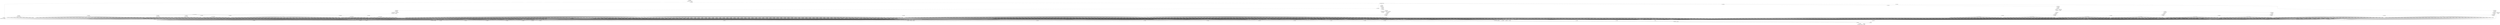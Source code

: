 digraph G {
  rankdir = BT
  n290 [shape=Mrecord label="{{n290|Map2|height=1}}" ]
  n263 -> n290
  n262 -> n290
  n263 [shape=Mrecord label="{{n263|Var|height=0}}" ]
  n262 [shape=Mrecord label="{{n262|Var|height=0}}" ]
  n289 [shape=Mrecord label="{{n289|Map2|height=22}}" ]
  n261 -> n289
  n288 -> n289
  n261 [shape=Mrecord label="{{n261|Var|height=0}}" ]
  n288 [shape=Mrecord label="{{n288|Map|height=21}}" ]
  n287 -> n288
  n287 [shape=Mrecord label="{{n287|Map2|height=20}}" ]
  n285 -> n287
  n286 -> n287
  n285 [shape=Mrecord label="{{n285|Unordered_array_fold|height=19}}" ]
  n284 -> n285
  n280 -> n285
  n276 -> n285
  n273 -> n285
  n284 [shape=Mrecord label="{{n284|Map|height=18}}" ]
  n283 -> n284
  n283 [shape=Mrecord label="{{n283|Bind_main|height=17}}" ]
  n282 -> n283
  n298 -> n283
  n282 [shape=Mrecord label="{{n282|Bind_lhs_change|height=1}}" ]
  n281 -> n282
  n281 [shape=Mrecord label="{{n281|Const|height=0}}" ]
  n298 [shape=Mrecord label="{{n298|Map|height=16}}" ]
  n297 -> n298
  n297 [shape=Mrecord label="{{n297|Map|height=15}}" ]
  n296 -> n297
  n296 [shape=Mrecord label="{{n296|Map|height=14}}" ]
  n295 -> n296
  n295 [shape=Mrecord label="{{n295|Map2|height=13}}" ]
  n209 -> n295
  n211 -> n295
  n209 [shape=Mrecord label="{{n209|Map|height=12}}" ]
  n206 -> n209
  n206 [shape=Mrecord label="{{n206|Bind_main|height=11}}" ]
  n205 -> n206
  n1186 -> n206
  n205 [shape=Mrecord label="{{n205|Bind_lhs_change|height=4}}" ]
  n204 -> n205
  n204 [shape=Mrecord label="{{n204|Map2|height=3}}" ]
  n4 -> n204
  n40 -> n204
  n4 [shape=Mrecord label="{{n4|Map|height=2}}" ]
  n2 -> n4
  n2 [shape=Mrecord label="{{n2|Map|height=1}}" ]
  n1 -> n2
  n1 [shape=Mrecord label="{{n1|Var|height=0}}" ]
  n40 [shape=Mrecord label="{{n40|Var|height=0}}" ]
  n1186 [shape=Mrecord label="{{n1186|Map|height=10}}" ]
  n1185 -> n1186
  n1185 [shape=Mrecord label="{{n1185|Array_fold|height=9}}" ]
  n1184 -> n1185
  n858 -> n1185
  n1184 [shape=Mrecord label="{{n1184|Map|height=8}}" ]
  n1183 -> n1184
  n1183 [shape=Mrecord label="{{n1183|Array_fold|height=7}}" ]
  n1182 -> n1183
  n1180 -> n1183
  n1178 -> n1183
  n1176 -> n1183
  n1174 -> n1183
  n1172 -> n1183
  n1170 -> n1183
  n1168 -> n1183
  n1166 -> n1183
  n1164 -> n1183
  n1162 -> n1183
  n1160 -> n1183
  n1158 -> n1183
  n1156 -> n1183
  n1154 -> n1183
  n1152 -> n1183
  n1150 -> n1183
  n1148 -> n1183
  n1146 -> n1183
  n1144 -> n1183
  n1142 -> n1183
  n1140 -> n1183
  n1138 -> n1183
  n1136 -> n1183
  n1134 -> n1183
  n1132 -> n1183
  n1130 -> n1183
  n1128 -> n1183
  n1126 -> n1183
  n1124 -> n1183
  n1122 -> n1183
  n1120 -> n1183
  n1118 -> n1183
  n1116 -> n1183
  n1114 -> n1183
  n1112 -> n1183
  n1110 -> n1183
  n1108 -> n1183
  n1106 -> n1183
  n1104 -> n1183
  n1102 -> n1183
  n1100 -> n1183
  n1098 -> n1183
  n1096 -> n1183
  n1094 -> n1183
  n1092 -> n1183
  n1090 -> n1183
  n1088 -> n1183
  n1086 -> n1183
  n1084 -> n1183
  n1082 -> n1183
  n1080 -> n1183
  n1078 -> n1183
  n1076 -> n1183
  n1074 -> n1183
  n1072 -> n1183
  n1070 -> n1183
  n1068 -> n1183
  n1066 -> n1183
  n1064 -> n1183
  n1062 -> n1183
  n1060 -> n1183
  n1058 -> n1183
  n1056 -> n1183
  n1054 -> n1183
  n1052 -> n1183
  n1050 -> n1183
  n1048 -> n1183
  n1046 -> n1183
  n1044 -> n1183
  n1042 -> n1183
  n1040 -> n1183
  n1038 -> n1183
  n1036 -> n1183
  n1034 -> n1183
  n1032 -> n1183
  n1030 -> n1183
  n1028 -> n1183
  n1026 -> n1183
  n1024 -> n1183
  n1022 -> n1183
  n1020 -> n1183
  n1018 -> n1183
  n1016 -> n1183
  n1014 -> n1183
  n1012 -> n1183
  n1010 -> n1183
  n1008 -> n1183
  n1006 -> n1183
  n1004 -> n1183
  n1002 -> n1183
  n1000 -> n1183
  n998 -> n1183
  n996 -> n1183
  n994 -> n1183
  n992 -> n1183
  n990 -> n1183
  n988 -> n1183
  n986 -> n1183
  n984 -> n1183
  n982 -> n1183
  n980 -> n1183
  n978 -> n1183
  n976 -> n1183
  n974 -> n1183
  n972 -> n1183
  n970 -> n1183
  n968 -> n1183
  n966 -> n1183
  n964 -> n1183
  n962 -> n1183
  n960 -> n1183
  n958 -> n1183
  n956 -> n1183
  n954 -> n1183
  n952 -> n1183
  n950 -> n1183
  n948 -> n1183
  n946 -> n1183
  n944 -> n1183
  n942 -> n1183
  n940 -> n1183
  n938 -> n1183
  n936 -> n1183
  n934 -> n1183
  n932 -> n1183
  n930 -> n1183
  n928 -> n1183
  n926 -> n1183
  n924 -> n1183
  n922 -> n1183
  n920 -> n1183
  n918 -> n1183
  n916 -> n1183
  n914 -> n1183
  n912 -> n1183
  n910 -> n1183
  n908 -> n1183
  n906 -> n1183
  n904 -> n1183
  n902 -> n1183
  n900 -> n1183
  n898 -> n1183
  n896 -> n1183
  n894 -> n1183
  n892 -> n1183
  n890 -> n1183
  n888 -> n1183
  n886 -> n1183
  n884 -> n1183
  n882 -> n1183
  n880 -> n1183
  n878 -> n1183
  n876 -> n1183
  n874 -> n1183
  n872 -> n1183
  n870 -> n1183
  n868 -> n1183
  n866 -> n1183
  n864 -> n1183
  n862 -> n1183
  n860 -> n1183
  n1182 [shape=Mrecord label="{{n1182|Map|height=6}}" ]
  n1181 -> n1182
  n1181 [shape=Mrecord label="{{n1181|Map2|height=5}}" ]
  n59 -> n1181
  n50 -> n1181
  n59 [shape=Mrecord label="{{n59|Map|height=1}}" ]
  n25 -> n59
  n25 [shape=Mrecord label="{{n25|Var|height=0}}" ]
  n50 [shape=Mrecord label="{{n50|Map|height=1}}" ]
  n16 -> n50
  n16 [shape=Mrecord label="{{n16|Var|height=0}}" ]
  n1180 [shape=Mrecord label="{{n1180|Map|height=6}}" ]
  n1179 -> n1180
  n1179 [shape=Mrecord label="{{n1179|Map2|height=5}}" ]
  n69 -> n1179
  n50 -> n1179
  n69 [shape=Mrecord label="{{n69|Map|height=1}}" ]
  n35 -> n69
  n35 [shape=Mrecord label="{{n35|Var|height=0}}" ]
  n1178 [shape=Mrecord label="{{n1178|Map|height=6}}" ]
  n1177 -> n1178
  n1177 [shape=Mrecord label="{{n1177|Map2|height=5}}" ]
  n58 -> n1177
  n50 -> n1177
  n58 [shape=Mrecord label="{{n58|Map|height=1}}" ]
  n24 -> n58
  n24 [shape=Mrecord label="{{n24|Var|height=0}}" ]
  n1176 [shape=Mrecord label="{{n1176|Map|height=6}}" ]
  n1175 -> n1176
  n1175 [shape=Mrecord label="{{n1175|Map2|height=5}}" ]
  n68 -> n1175
  n50 -> n1175
  n68 [shape=Mrecord label="{{n68|Map|height=1}}" ]
  n34 -> n68
  n34 [shape=Mrecord label="{{n34|Var|height=0}}" ]
  n1174 [shape=Mrecord label="{{n1174|Map|height=6}}" ]
  n1173 -> n1174
  n1173 [shape=Mrecord label="{{n1173|Map2|height=5}}" ]
  n57 -> n1173
  n50 -> n1173
  n57 [shape=Mrecord label="{{n57|Map|height=1}}" ]
  n23 -> n57
  n23 [shape=Mrecord label="{{n23|Var|height=0}}" ]
  n1172 [shape=Mrecord label="{{n1172|Map|height=6}}" ]
  n1171 -> n1172
  n1171 [shape=Mrecord label="{{n1171|Map2|height=5}}" ]
  n67 -> n1171
  n50 -> n1171
  n67 [shape=Mrecord label="{{n67|Map|height=1}}" ]
  n33 -> n67
  n33 [shape=Mrecord label="{{n33|Var|height=0}}" ]
  n1170 [shape=Mrecord label="{{n1170|Map|height=6}}" ]
  n1169 -> n1170
  n1169 [shape=Mrecord label="{{n1169|Map2|height=5}}" ]
  n56 -> n1169
  n50 -> n1169
  n56 [shape=Mrecord label="{{n56|Map|height=1}}" ]
  n22 -> n56
  n22 [shape=Mrecord label="{{n22|Var|height=0}}" ]
  n1168 [shape=Mrecord label="{{n1168|Map|height=6}}" ]
  n1167 -> n1168
  n1167 [shape=Mrecord label="{{n1167|Map2|height=5}}" ]
  n66 -> n1167
  n50 -> n1167
  n66 [shape=Mrecord label="{{n66|Map|height=1}}" ]
  n32 -> n66
  n32 [shape=Mrecord label="{{n32|Var|height=0}}" ]
  n1166 [shape=Mrecord label="{{n1166|Map|height=6}}" ]
  n1165 -> n1166
  n1165 [shape=Mrecord label="{{n1165|Map2|height=5}}" ]
  n69 -> n1165
  n60 -> n1165
  n60 [shape=Mrecord label="{{n60|Map|height=1}}" ]
  n26 -> n60
  n26 [shape=Mrecord label="{{n26|Var|height=0}}" ]
  n1164 [shape=Mrecord label="{{n1164|Map|height=6}}" ]
  n1163 -> n1164
  n1163 [shape=Mrecord label="{{n1163|Map2|height=5}}" ]
  n68 -> n1163
  n60 -> n1163
  n1162 [shape=Mrecord label="{{n1162|Map|height=6}}" ]
  n1161 -> n1162
  n1161 [shape=Mrecord label="{{n1161|Map2|height=5}}" ]
  n67 -> n1161
  n60 -> n1161
  n1160 [shape=Mrecord label="{{n1160|Map|height=6}}" ]
  n1159 -> n1160
  n1159 [shape=Mrecord label="{{n1159|Map2|height=5}}" ]
  n66 -> n1159
  n60 -> n1159
  n1158 [shape=Mrecord label="{{n1158|Map|height=6}}" ]
  n1157 -> n1158
  n1157 [shape=Mrecord label="{{n1157|Map2|height=5}}" ]
  n58 -> n1157
  n49 -> n1157
  n49 [shape=Mrecord label="{{n49|Map|height=1}}" ]
  n15 -> n49
  n15 [shape=Mrecord label="{{n15|Var|height=0}}" ]
  n1156 [shape=Mrecord label="{{n1156|Map|height=6}}" ]
  n1155 -> n1156
  n1155 [shape=Mrecord label="{{n1155|Map2|height=5}}" ]
  n68 -> n1155
  n49 -> n1155
  n1154 [shape=Mrecord label="{{n1154|Map|height=6}}" ]
  n1153 -> n1154
  n1153 [shape=Mrecord label="{{n1153|Map2|height=5}}" ]
  n57 -> n1153
  n49 -> n1153
  n1152 [shape=Mrecord label="{{n1152|Map|height=6}}" ]
  n1151 -> n1152
  n1151 [shape=Mrecord label="{{n1151|Map2|height=5}}" ]
  n67 -> n1151
  n49 -> n1151
  n1150 [shape=Mrecord label="{{n1150|Map|height=6}}" ]
  n1149 -> n1150
  n1149 [shape=Mrecord label="{{n1149|Map2|height=5}}" ]
  n56 -> n1149
  n49 -> n1149
  n1148 [shape=Mrecord label="{{n1148|Map|height=6}}" ]
  n1147 -> n1148
  n1147 [shape=Mrecord label="{{n1147|Map2|height=5}}" ]
  n66 -> n1147
  n49 -> n1147
  n1146 [shape=Mrecord label="{{n1146|Map|height=6}}" ]
  n1145 -> n1146
  n1145 [shape=Mrecord label="{{n1145|Map2|height=5}}" ]
  n68 -> n1145
  n59 -> n1145
  n1144 [shape=Mrecord label="{{n1144|Map|height=6}}" ]
  n1143 -> n1144
  n1143 [shape=Mrecord label="{{n1143|Map2|height=5}}" ]
  n67 -> n1143
  n59 -> n1143
  n1142 [shape=Mrecord label="{{n1142|Map|height=6}}" ]
  n1141 -> n1142
  n1141 [shape=Mrecord label="{{n1141|Map2|height=5}}" ]
  n66 -> n1141
  n59 -> n1141
  n1140 [shape=Mrecord label="{{n1140|Map|height=6}}" ]
  n1139 -> n1140
  n1139 [shape=Mrecord label="{{n1139|Map2|height=5}}" ]
  n57 -> n1139
  n48 -> n1139
  n48 [shape=Mrecord label="{{n48|Map|height=1}}" ]
  n14 -> n48
  n14 [shape=Mrecord label="{{n14|Var|height=0}}" ]
  n1138 [shape=Mrecord label="{{n1138|Map|height=6}}" ]
  n1137 -> n1138
  n1137 [shape=Mrecord label="{{n1137|Map2|height=5}}" ]
  n67 -> n1137
  n48 -> n1137
  n1136 [shape=Mrecord label="{{n1136|Map|height=6}}" ]
  n1135 -> n1136
  n1135 [shape=Mrecord label="{{n1135|Map2|height=5}}" ]
  n56 -> n1135
  n48 -> n1135
  n1134 [shape=Mrecord label="{{n1134|Map|height=6}}" ]
  n1133 -> n1134
  n1133 [shape=Mrecord label="{{n1133|Map2|height=5}}" ]
  n66 -> n1133
  n48 -> n1133
  n1132 [shape=Mrecord label="{{n1132|Map|height=6}}" ]
  n1131 -> n1132
  n1131 [shape=Mrecord label="{{n1131|Map2|height=5}}" ]
  n67 -> n1131
  n58 -> n1131
  n1130 [shape=Mrecord label="{{n1130|Map|height=6}}" ]
  n1129 -> n1130
  n1129 [shape=Mrecord label="{{n1129|Map2|height=5}}" ]
  n66 -> n1129
  n58 -> n1129
  n1128 [shape=Mrecord label="{{n1128|Map|height=6}}" ]
  n1127 -> n1128
  n1127 [shape=Mrecord label="{{n1127|Map2|height=5}}" ]
  n66 -> n1127
  n58 -> n1127
  n1126 [shape=Mrecord label="{{n1126|Map|height=6}}" ]
  n1125 -> n1126
  n1125 [shape=Mrecord label="{{n1125|Map2|height=5}}" ]
  n66 -> n1125
  n48 -> n1125
  n1124 [shape=Mrecord label="{{n1124|Map|height=6}}" ]
  n1123 -> n1124
  n1123 [shape=Mrecord label="{{n1123|Map2|height=5}}" ]
  n66 -> n1123
  n59 -> n1123
  n1122 [shape=Mrecord label="{{n1122|Map|height=6}}" ]
  n1121 -> n1122
  n1121 [shape=Mrecord label="{{n1121|Map2|height=5}}" ]
  n66 -> n1121
  n49 -> n1121
  n1120 [shape=Mrecord label="{{n1120|Map|height=6}}" ]
  n1119 -> n1120
  n1119 [shape=Mrecord label="{{n1119|Map2|height=5}}" ]
  n66 -> n1119
  n60 -> n1119
  n1118 [shape=Mrecord label="{{n1118|Map|height=6}}" ]
  n1117 -> n1118
  n1117 [shape=Mrecord label="{{n1117|Map2|height=5}}" ]
  n66 -> n1117
  n50 -> n1117
  n1116 [shape=Mrecord label="{{n1116|Map|height=6}}" ]
  n1115 -> n1116
  n1115 [shape=Mrecord label="{{n1115|Map2|height=5}}" ]
  n56 -> n1115
  n48 -> n1115
  n1114 [shape=Mrecord label="{{n1114|Map|height=6}}" ]
  n1113 -> n1114
  n1113 [shape=Mrecord label="{{n1113|Map2|height=5}}" ]
  n56 -> n1113
  n49 -> n1113
  n1112 [shape=Mrecord label="{{n1112|Map|height=6}}" ]
  n1111 -> n1112
  n1111 [shape=Mrecord label="{{n1111|Map2|height=5}}" ]
  n56 -> n1111
  n50 -> n1111
  n1110 [shape=Mrecord label="{{n1110|Map|height=6}}" ]
  n1109 -> n1110
  n1109 [shape=Mrecord label="{{n1109|Map2|height=5}}" ]
  n67 -> n1109
  n58 -> n1109
  n1108 [shape=Mrecord label="{{n1108|Map|height=6}}" ]
  n1107 -> n1108
  n1107 [shape=Mrecord label="{{n1107|Map2|height=5}}" ]
  n67 -> n1107
  n48 -> n1107
  n1106 [shape=Mrecord label="{{n1106|Map|height=6}}" ]
  n1105 -> n1106
  n1105 [shape=Mrecord label="{{n1105|Map2|height=5}}" ]
  n67 -> n1105
  n59 -> n1105
  n1104 [shape=Mrecord label="{{n1104|Map|height=6}}" ]
  n1103 -> n1104
  n1103 [shape=Mrecord label="{{n1103|Map2|height=5}}" ]
  n67 -> n1103
  n49 -> n1103
  n1102 [shape=Mrecord label="{{n1102|Map|height=6}}" ]
  n1101 -> n1102
  n1101 [shape=Mrecord label="{{n1101|Map2|height=5}}" ]
  n67 -> n1101
  n60 -> n1101
  n1100 [shape=Mrecord label="{{n1100|Map|height=6}}" ]
  n1099 -> n1100
  n1099 [shape=Mrecord label="{{n1099|Map2|height=5}}" ]
  n67 -> n1099
  n50 -> n1099
  n1098 [shape=Mrecord label="{{n1098|Map|height=6}}" ]
  n1097 -> n1098
  n1097 [shape=Mrecord label="{{n1097|Map2|height=5}}" ]
  n57 -> n1097
  n48 -> n1097
  n1096 [shape=Mrecord label="{{n1096|Map|height=6}}" ]
  n1095 -> n1096
  n1095 [shape=Mrecord label="{{n1095|Map2|height=5}}" ]
  n57 -> n1095
  n49 -> n1095
  n1094 [shape=Mrecord label="{{n1094|Map|height=6}}" ]
  n1093 -> n1094
  n1093 [shape=Mrecord label="{{n1093|Map2|height=5}}" ]
  n57 -> n1093
  n50 -> n1093
  n1092 [shape=Mrecord label="{{n1092|Map|height=6}}" ]
  n1091 -> n1092
  n1091 [shape=Mrecord label="{{n1091|Map2|height=5}}" ]
  n68 -> n1091
  n59 -> n1091
  n1090 [shape=Mrecord label="{{n1090|Map|height=6}}" ]
  n1089 -> n1090
  n1089 [shape=Mrecord label="{{n1089|Map2|height=5}}" ]
  n68 -> n1089
  n49 -> n1089
  n1088 [shape=Mrecord label="{{n1088|Map|height=6}}" ]
  n1087 -> n1088
  n1087 [shape=Mrecord label="{{n1087|Map2|height=5}}" ]
  n68 -> n1087
  n60 -> n1087
  n1086 [shape=Mrecord label="{{n1086|Map|height=6}}" ]
  n1085 -> n1086
  n1085 [shape=Mrecord label="{{n1085|Map2|height=5}}" ]
  n68 -> n1085
  n50 -> n1085
  n1084 [shape=Mrecord label="{{n1084|Map|height=6}}" ]
  n1083 -> n1084
  n1083 [shape=Mrecord label="{{n1083|Map2|height=5}}" ]
  n58 -> n1083
  n49 -> n1083
  n1082 [shape=Mrecord label="{{n1082|Map|height=6}}" ]
  n1081 -> n1082
  n1081 [shape=Mrecord label="{{n1081|Map2|height=5}}" ]
  n58 -> n1081
  n50 -> n1081
  n1080 [shape=Mrecord label="{{n1080|Map|height=6}}" ]
  n1079 -> n1080
  n1079 [shape=Mrecord label="{{n1079|Map2|height=5}}" ]
  n69 -> n1079
  n60 -> n1079
  n1078 [shape=Mrecord label="{{n1078|Map|height=6}}" ]
  n1077 -> n1078
  n1077 [shape=Mrecord label="{{n1077|Map2|height=5}}" ]
  n69 -> n1077
  n50 -> n1077
  n1076 [shape=Mrecord label="{{n1076|Map|height=6}}" ]
  n1075 -> n1076
  n1075 [shape=Mrecord label="{{n1075|Map2|height=5}}" ]
  n59 -> n1075
  n50 -> n1075
  n1074 [shape=Mrecord label="{{n1074|Map|height=6}}" ]
  n1073 -> n1074
  n1073 [shape=Mrecord label="{{n1073|Map2|height=5}}" ]
  n49 -> n1073
  n50 -> n1073
  n1072 [shape=Mrecord label="{{n1072|Map|height=6}}" ]
  n1071 -> n1072
  n1071 [shape=Mrecord label="{{n1071|Map2|height=5}}" ]
  n48 -> n1071
  n50 -> n1071
  n1070 [shape=Mrecord label="{{n1070|Map|height=6}}" ]
  n1069 -> n1070
  n1069 [shape=Mrecord label="{{n1069|Map2|height=5}}" ]
  n47 -> n1069
  n50 -> n1069
  n47 [shape=Mrecord label="{{n47|Map|height=1}}" ]
  n13 -> n47
  n13 [shape=Mrecord label="{{n13|Var|height=0}}" ]
  n1068 [shape=Mrecord label="{{n1068|Map|height=6}}" ]
  n1067 -> n1068
  n1067 [shape=Mrecord label="{{n1067|Map2|height=5}}" ]
  n46 -> n1067
  n50 -> n1067
  n46 [shape=Mrecord label="{{n46|Map|height=1}}" ]
  n12 -> n46
  n12 [shape=Mrecord label="{{n12|Var|height=0}}" ]
  n1066 [shape=Mrecord label="{{n1066|Map|height=6}}" ]
  n1065 -> n1066
  n1065 [shape=Mrecord label="{{n1065|Map2|height=5}}" ]
  n49 -> n1065
  n60 -> n1065
  n1064 [shape=Mrecord label="{{n1064|Map|height=6}}" ]
  n1063 -> n1064
  n1063 [shape=Mrecord label="{{n1063|Map2|height=5}}" ]
  n59 -> n1063
  n60 -> n1063
  n1062 [shape=Mrecord label="{{n1062|Map|height=6}}" ]
  n1061 -> n1062
  n1061 [shape=Mrecord label="{{n1061|Map2|height=5}}" ]
  n48 -> n1061
  n60 -> n1061
  n1060 [shape=Mrecord label="{{n1060|Map|height=6}}" ]
  n1059 -> n1060
  n1059 [shape=Mrecord label="{{n1059|Map2|height=5}}" ]
  n58 -> n1059
  n60 -> n1059
  n1058 [shape=Mrecord label="{{n1058|Map|height=6}}" ]
  n1057 -> n1058
  n1057 [shape=Mrecord label="{{n1057|Map2|height=5}}" ]
  n47 -> n1057
  n60 -> n1057
  n1056 [shape=Mrecord label="{{n1056|Map|height=6}}" ]
  n1055 -> n1056
  n1055 [shape=Mrecord label="{{n1055|Map2|height=5}}" ]
  n57 -> n1055
  n60 -> n1055
  n1054 [shape=Mrecord label="{{n1054|Map|height=6}}" ]
  n1053 -> n1054
  n1053 [shape=Mrecord label="{{n1053|Map2|height=5}}" ]
  n46 -> n1053
  n60 -> n1053
  n1052 [shape=Mrecord label="{{n1052|Map|height=6}}" ]
  n1051 -> n1052
  n1051 [shape=Mrecord label="{{n1051|Map2|height=5}}" ]
  n56 -> n1051
  n60 -> n1051
  n1050 [shape=Mrecord label="{{n1050|Map|height=6}}" ]
  n1049 -> n1050
  n1049 [shape=Mrecord label="{{n1049|Map2|height=5}}" ]
  n49 -> n1049
  n70 -> n1049
  n70 [shape=Mrecord label="{{n70|Map|height=1}}" ]
  n36 -> n70
  n36 [shape=Mrecord label="{{n36|Var|height=0}}" ]
  n1048 [shape=Mrecord label="{{n1048|Map|height=6}}" ]
  n1047 -> n1048
  n1047 [shape=Mrecord label="{{n1047|Map2|height=5}}" ]
  n59 -> n1047
  n70 -> n1047
  n1046 [shape=Mrecord label="{{n1046|Map|height=6}}" ]
  n1045 -> n1046
  n1045 [shape=Mrecord label="{{n1045|Map2|height=5}}" ]
  n69 -> n1045
  n70 -> n1045
  n1044 [shape=Mrecord label="{{n1044|Map|height=6}}" ]
  n1043 -> n1044
  n1043 [shape=Mrecord label="{{n1043|Map2|height=5}}" ]
  n48 -> n1043
  n70 -> n1043
  n1042 [shape=Mrecord label="{{n1042|Map|height=6}}" ]
  n1041 -> n1042
  n1041 [shape=Mrecord label="{{n1041|Map2|height=5}}" ]
  n58 -> n1041
  n70 -> n1041
  n1040 [shape=Mrecord label="{{n1040|Map|height=6}}" ]
  n1039 -> n1040
  n1039 [shape=Mrecord label="{{n1039|Map2|height=5}}" ]
  n68 -> n1039
  n70 -> n1039
  n1038 [shape=Mrecord label="{{n1038|Map|height=6}}" ]
  n1037 -> n1038
  n1037 [shape=Mrecord label="{{n1037|Map2|height=5}}" ]
  n47 -> n1037
  n70 -> n1037
  n1036 [shape=Mrecord label="{{n1036|Map|height=6}}" ]
  n1035 -> n1036
  n1035 [shape=Mrecord label="{{n1035|Map2|height=5}}" ]
  n57 -> n1035
  n70 -> n1035
  n1034 [shape=Mrecord label="{{n1034|Map|height=6}}" ]
  n1033 -> n1034
  n1033 [shape=Mrecord label="{{n1033|Map2|height=5}}" ]
  n67 -> n1033
  n70 -> n1033
  n1032 [shape=Mrecord label="{{n1032|Map|height=6}}" ]
  n1031 -> n1032
  n1031 [shape=Mrecord label="{{n1031|Map2|height=5}}" ]
  n46 -> n1031
  n70 -> n1031
  n1030 [shape=Mrecord label="{{n1030|Map|height=6}}" ]
  n1029 -> n1030
  n1029 [shape=Mrecord label="{{n1029|Map2|height=5}}" ]
  n56 -> n1029
  n70 -> n1029
  n1028 [shape=Mrecord label="{{n1028|Map|height=6}}" ]
  n1027 -> n1028
  n1027 [shape=Mrecord label="{{n1027|Map2|height=5}}" ]
  n66 -> n1027
  n70 -> n1027
  n1026 [shape=Mrecord label="{{n1026|Map|height=6}}" ]
  n1025 -> n1026
  n1025 [shape=Mrecord label="{{n1025|Map2|height=5}}" ]
  n48 -> n1025
  n49 -> n1025
  n1024 [shape=Mrecord label="{{n1024|Map|height=6}}" ]
  n1023 -> n1024
  n1023 [shape=Mrecord label="{{n1023|Map2|height=5}}" ]
  n47 -> n1023
  n49 -> n1023
  n1022 [shape=Mrecord label="{{n1022|Map|height=6}}" ]
  n1021 -> n1022
  n1021 [shape=Mrecord label="{{n1021|Map2|height=5}}" ]
  n46 -> n1021
  n49 -> n1021
  n1020 [shape=Mrecord label="{{n1020|Map|height=6}}" ]
  n1019 -> n1020
  n1019 [shape=Mrecord label="{{n1019|Map2|height=5}}" ]
  n48 -> n1019
  n59 -> n1019
  n1018 [shape=Mrecord label="{{n1018|Map|height=6}}" ]
  n1017 -> n1018
  n1017 [shape=Mrecord label="{{n1017|Map2|height=5}}" ]
  n58 -> n1017
  n59 -> n1017
  n1016 [shape=Mrecord label="{{n1016|Map|height=6}}" ]
  n1015 -> n1016
  n1015 [shape=Mrecord label="{{n1015|Map2|height=5}}" ]
  n47 -> n1015
  n59 -> n1015
  n1014 [shape=Mrecord label="{{n1014|Map|height=6}}" ]
  n1013 -> n1014
  n1013 [shape=Mrecord label="{{n1013|Map2|height=5}}" ]
  n57 -> n1013
  n59 -> n1013
  n1012 [shape=Mrecord label="{{n1012|Map|height=6}}" ]
  n1011 -> n1012
  n1011 [shape=Mrecord label="{{n1011|Map2|height=5}}" ]
  n46 -> n1011
  n59 -> n1011
  n1010 [shape=Mrecord label="{{n1010|Map|height=6}}" ]
  n1009 -> n1010
  n1009 [shape=Mrecord label="{{n1009|Map2|height=5}}" ]
  n56 -> n1009
  n59 -> n1009
  n1008 [shape=Mrecord label="{{n1008|Map|height=6}}" ]
  n1007 -> n1008
  n1007 [shape=Mrecord label="{{n1007|Map2|height=5}}" ]
  n48 -> n1007
  n69 -> n1007
  n1006 [shape=Mrecord label="{{n1006|Map|height=6}}" ]
  n1005 -> n1006
  n1005 [shape=Mrecord label="{{n1005|Map2|height=5}}" ]
  n58 -> n1005
  n69 -> n1005
  n1004 [shape=Mrecord label="{{n1004|Map|height=6}}" ]
  n1003 -> n1004
  n1003 [shape=Mrecord label="{{n1003|Map2|height=5}}" ]
  n68 -> n1003
  n69 -> n1003
  n1002 [shape=Mrecord label="{{n1002|Map|height=6}}" ]
  n1001 -> n1002
  n1001 [shape=Mrecord label="{{n1001|Map2|height=5}}" ]
  n47 -> n1001
  n69 -> n1001
  n1000 [shape=Mrecord label="{{n1000|Map|height=6}}" ]
  n999 -> n1000
  n999 [shape=Mrecord label="{{n999|Map2|height=5}}" ]
  n57 -> n999
  n69 -> n999
  n998 [shape=Mrecord label="{{n998|Map|height=6}}" ]
  n997 -> n998
  n997 [shape=Mrecord label="{{n997|Map2|height=5}}" ]
  n67 -> n997
  n69 -> n997
  n996 [shape=Mrecord label="{{n996|Map|height=6}}" ]
  n995 -> n996
  n995 [shape=Mrecord label="{{n995|Map2|height=5}}" ]
  n46 -> n995
  n69 -> n995
  n994 [shape=Mrecord label="{{n994|Map|height=6}}" ]
  n993 -> n994
  n993 [shape=Mrecord label="{{n993|Map2|height=5}}" ]
  n56 -> n993
  n69 -> n993
  n992 [shape=Mrecord label="{{n992|Map|height=6}}" ]
  n991 -> n992
  n991 [shape=Mrecord label="{{n991|Map2|height=5}}" ]
  n66 -> n991
  n69 -> n991
  n990 [shape=Mrecord label="{{n990|Map|height=6}}" ]
  n989 -> n990
  n989 [shape=Mrecord label="{{n989|Map2|height=5}}" ]
  n47 -> n989
  n48 -> n989
  n988 [shape=Mrecord label="{{n988|Map|height=6}}" ]
  n987 -> n988
  n987 [shape=Mrecord label="{{n987|Map2|height=5}}" ]
  n46 -> n987
  n48 -> n987
  n986 [shape=Mrecord label="{{n986|Map|height=6}}" ]
  n985 -> n986
  n985 [shape=Mrecord label="{{n985|Map2|height=5}}" ]
  n47 -> n985
  n58 -> n985
  n984 [shape=Mrecord label="{{n984|Map|height=6}}" ]
  n983 -> n984
  n983 [shape=Mrecord label="{{n983|Map2|height=5}}" ]
  n57 -> n983
  n58 -> n983
  n982 [shape=Mrecord label="{{n982|Map|height=6}}" ]
  n981 -> n982
  n981 [shape=Mrecord label="{{n981|Map2|height=5}}" ]
  n46 -> n981
  n58 -> n981
  n980 [shape=Mrecord label="{{n980|Map|height=6}}" ]
  n979 -> n980
  n979 [shape=Mrecord label="{{n979|Map2|height=5}}" ]
  n56 -> n979
  n58 -> n979
  n978 [shape=Mrecord label="{{n978|Map|height=6}}" ]
  n977 -> n978
  n977 [shape=Mrecord label="{{n977|Map2|height=5}}" ]
  n47 -> n977
  n68 -> n977
  n976 [shape=Mrecord label="{{n976|Map|height=6}}" ]
  n975 -> n976
  n975 [shape=Mrecord label="{{n975|Map2|height=5}}" ]
  n57 -> n975
  n68 -> n975
  n974 [shape=Mrecord label="{{n974|Map|height=6}}" ]
  n973 -> n974
  n973 [shape=Mrecord label="{{n973|Map2|height=5}}" ]
  n67 -> n973
  n68 -> n973
  n972 [shape=Mrecord label="{{n972|Map|height=6}}" ]
  n971 -> n972
  n971 [shape=Mrecord label="{{n971|Map2|height=5}}" ]
  n46 -> n971
  n68 -> n971
  n970 [shape=Mrecord label="{{n970|Map|height=6}}" ]
  n969 -> n970
  n969 [shape=Mrecord label="{{n969|Map2|height=5}}" ]
  n56 -> n969
  n68 -> n969
  n968 [shape=Mrecord label="{{n968|Map|height=6}}" ]
  n967 -> n968
  n967 [shape=Mrecord label="{{n967|Map2|height=5}}" ]
  n66 -> n967
  n68 -> n967
  n966 [shape=Mrecord label="{{n966|Map|height=6}}" ]
  n965 -> n966
  n965 [shape=Mrecord label="{{n965|Map2|height=5}}" ]
  n66 -> n965
  n68 -> n965
  n964 [shape=Mrecord label="{{n964|Map|height=6}}" ]
  n963 -> n964
  n963 [shape=Mrecord label="{{n963|Map2|height=5}}" ]
  n66 -> n963
  n69 -> n963
  n962 [shape=Mrecord label="{{n962|Map|height=6}}" ]
  n961 -> n962
  n961 [shape=Mrecord label="{{n961|Map2|height=5}}" ]
  n66 -> n961
  n70 -> n961
  n960 [shape=Mrecord label="{{n960|Map|height=6}}" ]
  n959 -> n960
  n959 [shape=Mrecord label="{{n959|Map2|height=5}}" ]
  n56 -> n959
  n68 -> n959
  n958 [shape=Mrecord label="{{n958|Map|height=6}}" ]
  n957 -> n958
  n957 [shape=Mrecord label="{{n957|Map2|height=5}}" ]
  n56 -> n957
  n58 -> n957
  n956 [shape=Mrecord label="{{n956|Map|height=6}}" ]
  n955 -> n956
  n955 [shape=Mrecord label="{{n955|Map2|height=5}}" ]
  n56 -> n955
  n69 -> n955
  n954 [shape=Mrecord label="{{n954|Map|height=6}}" ]
  n953 -> n954
  n953 [shape=Mrecord label="{{n953|Map2|height=5}}" ]
  n56 -> n953
  n59 -> n953
  n952 [shape=Mrecord label="{{n952|Map|height=6}}" ]
  n951 -> n952
  n951 [shape=Mrecord label="{{n951|Map2|height=5}}" ]
  n56 -> n951
  n70 -> n951
  n950 [shape=Mrecord label="{{n950|Map|height=6}}" ]
  n949 -> n950
  n949 [shape=Mrecord label="{{n949|Map2|height=5}}" ]
  n56 -> n949
  n60 -> n949
  n948 [shape=Mrecord label="{{n948|Map|height=6}}" ]
  n947 -> n948
  n947 [shape=Mrecord label="{{n947|Map2|height=5}}" ]
  n46 -> n947
  n68 -> n947
  n946 [shape=Mrecord label="{{n946|Map|height=6}}" ]
  n945 -> n946
  n945 [shape=Mrecord label="{{n945|Map2|height=5}}" ]
  n46 -> n945
  n58 -> n945
  n944 [shape=Mrecord label="{{n944|Map|height=6}}" ]
  n943 -> n944
  n943 [shape=Mrecord label="{{n943|Map2|height=5}}" ]
  n46 -> n943
  n48 -> n943
  n942 [shape=Mrecord label="{{n942|Map|height=6}}" ]
  n941 -> n942
  n941 [shape=Mrecord label="{{n941|Map2|height=5}}" ]
  n46 -> n941
  n69 -> n941
  n940 [shape=Mrecord label="{{n940|Map|height=6}}" ]
  n939 -> n940
  n939 [shape=Mrecord label="{{n939|Map2|height=5}}" ]
  n46 -> n939
  n59 -> n939
  n938 [shape=Mrecord label="{{n938|Map|height=6}}" ]
  n937 -> n938
  n937 [shape=Mrecord label="{{n937|Map2|height=5}}" ]
  n46 -> n937
  n49 -> n937
  n936 [shape=Mrecord label="{{n936|Map|height=6}}" ]
  n935 -> n936
  n935 [shape=Mrecord label="{{n935|Map2|height=5}}" ]
  n46 -> n935
  n70 -> n935
  n934 [shape=Mrecord label="{{n934|Map|height=6}}" ]
  n933 -> n934
  n933 [shape=Mrecord label="{{n933|Map2|height=5}}" ]
  n46 -> n933
  n60 -> n933
  n932 [shape=Mrecord label="{{n932|Map|height=6}}" ]
  n931 -> n932
  n931 [shape=Mrecord label="{{n931|Map2|height=5}}" ]
  n46 -> n931
  n50 -> n931
  n930 [shape=Mrecord label="{{n930|Map|height=6}}" ]
  n929 -> n930
  n929 [shape=Mrecord label="{{n929|Map2|height=5}}" ]
  n67 -> n929
  n68 -> n929
  n928 [shape=Mrecord label="{{n928|Map|height=6}}" ]
  n927 -> n928
  n927 [shape=Mrecord label="{{n927|Map2|height=5}}" ]
  n67 -> n927
  n69 -> n927
  n926 [shape=Mrecord label="{{n926|Map|height=6}}" ]
  n925 -> n926
  n925 [shape=Mrecord label="{{n925|Map2|height=5}}" ]
  n67 -> n925
  n70 -> n925
  n924 [shape=Mrecord label="{{n924|Map|height=6}}" ]
  n923 -> n924
  n923 [shape=Mrecord label="{{n923|Map2|height=5}}" ]
  n57 -> n923
  n68 -> n923
  n922 [shape=Mrecord label="{{n922|Map|height=6}}" ]
  n921 -> n922
  n921 [shape=Mrecord label="{{n921|Map2|height=5}}" ]
  n57 -> n921
  n58 -> n921
  n920 [shape=Mrecord label="{{n920|Map|height=6}}" ]
  n919 -> n920
  n919 [shape=Mrecord label="{{n919|Map2|height=5}}" ]
  n57 -> n919
  n69 -> n919
  n918 [shape=Mrecord label="{{n918|Map|height=6}}" ]
  n917 -> n918
  n917 [shape=Mrecord label="{{n917|Map2|height=5}}" ]
  n57 -> n917
  n59 -> n917
  n916 [shape=Mrecord label="{{n916|Map|height=6}}" ]
  n915 -> n916
  n915 [shape=Mrecord label="{{n915|Map2|height=5}}" ]
  n57 -> n915
  n70 -> n915
  n914 [shape=Mrecord label="{{n914|Map|height=6}}" ]
  n913 -> n914
  n913 [shape=Mrecord label="{{n913|Map2|height=5}}" ]
  n57 -> n913
  n60 -> n913
  n912 [shape=Mrecord label="{{n912|Map|height=6}}" ]
  n911 -> n912
  n911 [shape=Mrecord label="{{n911|Map2|height=5}}" ]
  n47 -> n911
  n68 -> n911
  n910 [shape=Mrecord label="{{n910|Map|height=6}}" ]
  n909 -> n910
  n909 [shape=Mrecord label="{{n909|Map2|height=5}}" ]
  n47 -> n909
  n58 -> n909
  n908 [shape=Mrecord label="{{n908|Map|height=6}}" ]
  n907 -> n908
  n907 [shape=Mrecord label="{{n907|Map2|height=5}}" ]
  n47 -> n907
  n48 -> n907
  n906 [shape=Mrecord label="{{n906|Map|height=6}}" ]
  n905 -> n906
  n905 [shape=Mrecord label="{{n905|Map2|height=5}}" ]
  n47 -> n905
  n69 -> n905
  n904 [shape=Mrecord label="{{n904|Map|height=6}}" ]
  n903 -> n904
  n903 [shape=Mrecord label="{{n903|Map2|height=5}}" ]
  n47 -> n903
  n59 -> n903
  n902 [shape=Mrecord label="{{n902|Map|height=6}}" ]
  n901 -> n902
  n901 [shape=Mrecord label="{{n901|Map2|height=5}}" ]
  n47 -> n901
  n49 -> n901
  n900 [shape=Mrecord label="{{n900|Map|height=6}}" ]
  n899 -> n900
  n899 [shape=Mrecord label="{{n899|Map2|height=5}}" ]
  n47 -> n899
  n70 -> n899
  n898 [shape=Mrecord label="{{n898|Map|height=6}}" ]
  n897 -> n898
  n897 [shape=Mrecord label="{{n897|Map2|height=5}}" ]
  n47 -> n897
  n60 -> n897
  n896 [shape=Mrecord label="{{n896|Map|height=6}}" ]
  n895 -> n896
  n895 [shape=Mrecord label="{{n895|Map2|height=5}}" ]
  n47 -> n895
  n50 -> n895
  n894 [shape=Mrecord label="{{n894|Map|height=6}}" ]
  n893 -> n894
  n893 [shape=Mrecord label="{{n893|Map2|height=5}}" ]
  n68 -> n893
  n69 -> n893
  n892 [shape=Mrecord label="{{n892|Map|height=6}}" ]
  n891 -> n892
  n891 [shape=Mrecord label="{{n891|Map2|height=5}}" ]
  n68 -> n891
  n70 -> n891
  n890 [shape=Mrecord label="{{n890|Map|height=6}}" ]
  n889 -> n890
  n889 [shape=Mrecord label="{{n889|Map2|height=5}}" ]
  n58 -> n889
  n69 -> n889
  n888 [shape=Mrecord label="{{n888|Map|height=6}}" ]
  n887 -> n888
  n887 [shape=Mrecord label="{{n887|Map2|height=5}}" ]
  n58 -> n887
  n59 -> n887
  n886 [shape=Mrecord label="{{n886|Map|height=6}}" ]
  n885 -> n886
  n885 [shape=Mrecord label="{{n885|Map2|height=5}}" ]
  n58 -> n885
  n70 -> n885
  n884 [shape=Mrecord label="{{n884|Map|height=6}}" ]
  n883 -> n884
  n883 [shape=Mrecord label="{{n883|Map2|height=5}}" ]
  n58 -> n883
  n60 -> n883
  n882 [shape=Mrecord label="{{n882|Map|height=6}}" ]
  n881 -> n882
  n881 [shape=Mrecord label="{{n881|Map2|height=5}}" ]
  n48 -> n881
  n69 -> n881
  n880 [shape=Mrecord label="{{n880|Map|height=6}}" ]
  n879 -> n880
  n879 [shape=Mrecord label="{{n879|Map2|height=5}}" ]
  n48 -> n879
  n59 -> n879
  n878 [shape=Mrecord label="{{n878|Map|height=6}}" ]
  n877 -> n878
  n877 [shape=Mrecord label="{{n877|Map2|height=5}}" ]
  n48 -> n877
  n49 -> n877
  n876 [shape=Mrecord label="{{n876|Map|height=6}}" ]
  n875 -> n876
  n875 [shape=Mrecord label="{{n875|Map2|height=5}}" ]
  n48 -> n875
  n70 -> n875
  n874 [shape=Mrecord label="{{n874|Map|height=6}}" ]
  n873 -> n874
  n873 [shape=Mrecord label="{{n873|Map2|height=5}}" ]
  n48 -> n873
  n60 -> n873
  n872 [shape=Mrecord label="{{n872|Map|height=6}}" ]
  n871 -> n872
  n871 [shape=Mrecord label="{{n871|Map2|height=5}}" ]
  n48 -> n871
  n50 -> n871
  n870 [shape=Mrecord label="{{n870|Map|height=6}}" ]
  n869 -> n870
  n869 [shape=Mrecord label="{{n869|Map2|height=5}}" ]
  n69 -> n869
  n70 -> n869
  n868 [shape=Mrecord label="{{n868|Map|height=6}}" ]
  n867 -> n868
  n867 [shape=Mrecord label="{{n867|Map2|height=5}}" ]
  n59 -> n867
  n70 -> n867
  n866 [shape=Mrecord label="{{n866|Map|height=6}}" ]
  n865 -> n866
  n865 [shape=Mrecord label="{{n865|Map2|height=5}}" ]
  n59 -> n865
  n60 -> n865
  n864 [shape=Mrecord label="{{n864|Map|height=6}}" ]
  n863 -> n864
  n863 [shape=Mrecord label="{{n863|Map2|height=5}}" ]
  n49 -> n863
  n70 -> n863
  n862 [shape=Mrecord label="{{n862|Map|height=6}}" ]
  n861 -> n862
  n861 [shape=Mrecord label="{{n861|Map2|height=5}}" ]
  n49 -> n861
  n60 -> n861
  n860 [shape=Mrecord label="{{n860|Map|height=6}}" ]
  n859 -> n860
  n859 [shape=Mrecord label="{{n859|Map2|height=5}}" ]
  n49 -> n859
  n50 -> n859
  n858 [shape=Mrecord label="{{n858|Map|height=8}}" ]
  n857 -> n858
  n857 [shape=Mrecord label="{{n857|Array_fold|height=7}}" ]
  n856 -> n857
  n854 -> n857
  n852 -> n857
  n850 -> n857
  n848 -> n857
  n846 -> n857
  n844 -> n857
  n842 -> n857
  n840 -> n857
  n838 -> n857
  n836 -> n857
  n834 -> n857
  n832 -> n857
  n830 -> n857
  n828 -> n857
  n826 -> n857
  n824 -> n857
  n822 -> n857
  n820 -> n857
  n818 -> n857
  n816 -> n857
  n814 -> n857
  n812 -> n857
  n810 -> n857
  n808 -> n857
  n806 -> n857
  n804 -> n857
  n802 -> n857
  n800 -> n857
  n798 -> n857
  n796 -> n857
  n794 -> n857
  n792 -> n857
  n790 -> n857
  n788 -> n857
  n786 -> n857
  n784 -> n857
  n782 -> n857
  n780 -> n857
  n778 -> n857
  n776 -> n857
  n774 -> n857
  n772 -> n857
  n770 -> n857
  n768 -> n857
  n766 -> n857
  n764 -> n857
  n762 -> n857
  n760 -> n857
  n758 -> n857
  n756 -> n857
  n754 -> n857
  n752 -> n857
  n750 -> n857
  n748 -> n857
  n746 -> n857
  n744 -> n857
  n742 -> n857
  n740 -> n857
  n738 -> n857
  n736 -> n857
  n734 -> n857
  n732 -> n857
  n730 -> n857
  n728 -> n857
  n726 -> n857
  n724 -> n857
  n722 -> n857
  n720 -> n857
  n718 -> n857
  n716 -> n857
  n714 -> n857
  n712 -> n857
  n710 -> n857
  n708 -> n857
  n706 -> n857
  n704 -> n857
  n702 -> n857
  n700 -> n857
  n698 -> n857
  n696 -> n857
  n694 -> n857
  n692 -> n857
  n690 -> n857
  n688 -> n857
  n686 -> n857
  n684 -> n857
  n682 -> n857
  n680 -> n857
  n678 -> n857
  n676 -> n857
  n674 -> n857
  n672 -> n857
  n670 -> n857
  n668 -> n857
  n666 -> n857
  n664 -> n857
  n662 -> n857
  n660 -> n857
  n658 -> n857
  n656 -> n857
  n654 -> n857
  n652 -> n857
  n650 -> n857
  n648 -> n857
  n646 -> n857
  n644 -> n857
  n642 -> n857
  n640 -> n857
  n638 -> n857
  n636 -> n857
  n634 -> n857
  n632 -> n857
  n630 -> n857
  n628 -> n857
  n626 -> n857
  n624 -> n857
  n622 -> n857
  n620 -> n857
  n618 -> n857
  n616 -> n857
  n614 -> n857
  n612 -> n857
  n610 -> n857
  n608 -> n857
  n606 -> n857
  n604 -> n857
  n602 -> n857
  n600 -> n857
  n598 -> n857
  n596 -> n857
  n594 -> n857
  n592 -> n857
  n590 -> n857
  n588 -> n857
  n586 -> n857
  n584 -> n857
  n582 -> n857
  n580 -> n857
  n578 -> n857
  n576 -> n857
  n574 -> n857
  n572 -> n857
  n570 -> n857
  n568 -> n857
  n566 -> n857
  n564 -> n857
  n562 -> n857
  n560 -> n857
  n558 -> n857
  n556 -> n857
  n554 -> n857
  n552 -> n857
  n550 -> n857
  n548 -> n857
  n546 -> n857
  n544 -> n857
  n542 -> n857
  n540 -> n857
  n538 -> n857
  n536 -> n857
  n534 -> n857
  n856 [shape=Mrecord label="{{n856|Map|height=6}}" ]
  n855 -> n856
  n855 [shape=Mrecord label="{{n855|Map2|height=5}}" ]
  n51 -> n855
  n42 -> n855
  n51 [shape=Mrecord label="{{n51|Map|height=1}}" ]
  n17 -> n51
  n17 [shape=Mrecord label="{{n17|Var|height=0}}" ]
  n42 [shape=Mrecord label="{{n42|Map|height=1}}" ]
  n8 -> n42
  n8 [shape=Mrecord label="{{n8|Var|height=0}}" ]
  n854 [shape=Mrecord label="{{n854|Map|height=6}}" ]
  n853 -> n854
  n853 [shape=Mrecord label="{{n853|Map2|height=5}}" ]
  n61 -> n853
  n42 -> n853
  n61 [shape=Mrecord label="{{n61|Map|height=1}}" ]
  n27 -> n61
  n27 [shape=Mrecord label="{{n27|Var|height=0}}" ]
  n852 [shape=Mrecord label="{{n852|Map|height=6}}" ]
  n851 -> n852
  n851 [shape=Mrecord label="{{n851|Map2|height=5}}" ]
  n61 -> n851
  n52 -> n851
  n52 [shape=Mrecord label="{{n52|Map|height=1}}" ]
  n18 -> n52
  n18 [shape=Mrecord label="{{n18|Var|height=0}}" ]
  n850 [shape=Mrecord label="{{n850|Map|height=6}}" ]
  n849 -> n850
  n849 [shape=Mrecord label="{{n849|Map2|height=5}}" ]
  n51 -> n849
  n43 -> n849
  n43 [shape=Mrecord label="{{n43|Map|height=1}}" ]
  n9 -> n43
  n9 [shape=Mrecord label="{{n9|Var|height=0}}" ]
  n848 [shape=Mrecord label="{{n848|Map|height=6}}" ]
  n847 -> n848
  n847 [shape=Mrecord label="{{n847|Map2|height=5}}" ]
  n61 -> n847
  n43 -> n847
  n846 [shape=Mrecord label="{{n846|Map|height=6}}" ]
  n845 -> n846
  n845 [shape=Mrecord label="{{n845|Map2|height=5}}" ]
  n52 -> n845
  n43 -> n845
  n844 [shape=Mrecord label="{{n844|Map|height=6}}" ]
  n843 -> n844
  n843 [shape=Mrecord label="{{n843|Map2|height=5}}" ]
  n62 -> n843
  n43 -> n843
  n62 [shape=Mrecord label="{{n62|Map|height=1}}" ]
  n28 -> n62
  n28 [shape=Mrecord label="{{n28|Var|height=0}}" ]
  n842 [shape=Mrecord label="{{n842|Map|height=6}}" ]
  n841 -> n842
  n841 [shape=Mrecord label="{{n841|Map2|height=5}}" ]
  n61 -> n841
  n53 -> n841
  n53 [shape=Mrecord label="{{n53|Map|height=1}}" ]
  n19 -> n53
  n19 [shape=Mrecord label="{{n19|Var|height=0}}" ]
  n840 [shape=Mrecord label="{{n840|Map|height=6}}" ]
  n839 -> n840
  n839 [shape=Mrecord label="{{n839|Map2|height=5}}" ]
  n62 -> n839
  n53 -> n839
  n838 [shape=Mrecord label="{{n838|Map|height=6}}" ]
  n837 -> n838
  n837 [shape=Mrecord label="{{n837|Map2|height=5}}" ]
  n51 -> n837
  n44 -> n837
  n44 [shape=Mrecord label="{{n44|Map|height=1}}" ]
  n10 -> n44
  n10 [shape=Mrecord label="{{n10|Var|height=0}}" ]
  n836 [shape=Mrecord label="{{n836|Map|height=6}}" ]
  n835 -> n836
  n835 [shape=Mrecord label="{{n835|Map2|height=5}}" ]
  n61 -> n835
  n44 -> n835
  n834 [shape=Mrecord label="{{n834|Map|height=6}}" ]
  n833 -> n834
  n833 [shape=Mrecord label="{{n833|Map2|height=5}}" ]
  n52 -> n833
  n44 -> n833
  n832 [shape=Mrecord label="{{n832|Map|height=6}}" ]
  n831 -> n832
  n831 [shape=Mrecord label="{{n831|Map2|height=5}}" ]
  n62 -> n831
  n44 -> n831
  n830 [shape=Mrecord label="{{n830|Map|height=6}}" ]
  n829 -> n830
  n829 [shape=Mrecord label="{{n829|Map2|height=5}}" ]
  n53 -> n829
  n44 -> n829
  n828 [shape=Mrecord label="{{n828|Map|height=6}}" ]
  n827 -> n828
  n827 [shape=Mrecord label="{{n827|Map2|height=5}}" ]
  n63 -> n827
  n44 -> n827
  n63 [shape=Mrecord label="{{n63|Map|height=1}}" ]
  n29 -> n63
  n29 [shape=Mrecord label="{{n29|Var|height=0}}" ]
  n826 [shape=Mrecord label="{{n826|Map|height=6}}" ]
  n825 -> n826
  n825 [shape=Mrecord label="{{n825|Map2|height=5}}" ]
  n61 -> n825
  n54 -> n825
  n54 [shape=Mrecord label="{{n54|Map|height=1}}" ]
  n20 -> n54
  n20 [shape=Mrecord label="{{n20|Var|height=0}}" ]
  n824 [shape=Mrecord label="{{n824|Map|height=6}}" ]
  n823 -> n824
  n823 [shape=Mrecord label="{{n823|Map2|height=5}}" ]
  n62 -> n823
  n54 -> n823
  n822 [shape=Mrecord label="{{n822|Map|height=6}}" ]
  n821 -> n822
  n821 [shape=Mrecord label="{{n821|Map2|height=5}}" ]
  n63 -> n821
  n54 -> n821
  n820 [shape=Mrecord label="{{n820|Map|height=6}}" ]
  n819 -> n820
  n819 [shape=Mrecord label="{{n819|Map2|height=5}}" ]
  n51 -> n819
  n45 -> n819
  n45 [shape=Mrecord label="{{n45|Map|height=1}}" ]
  n11 -> n45
  n11 [shape=Mrecord label="{{n11|Var|height=0}}" ]
  n818 [shape=Mrecord label="{{n818|Map|height=6}}" ]
  n817 -> n818
  n817 [shape=Mrecord label="{{n817|Map2|height=5}}" ]
  n61 -> n817
  n45 -> n817
  n816 [shape=Mrecord label="{{n816|Map|height=6}}" ]
  n815 -> n816
  n815 [shape=Mrecord label="{{n815|Map2|height=5}}" ]
  n52 -> n815
  n45 -> n815
  n814 [shape=Mrecord label="{{n814|Map|height=6}}" ]
  n813 -> n814
  n813 [shape=Mrecord label="{{n813|Map2|height=5}}" ]
  n62 -> n813
  n45 -> n813
  n812 [shape=Mrecord label="{{n812|Map|height=6}}" ]
  n811 -> n812
  n811 [shape=Mrecord label="{{n811|Map2|height=5}}" ]
  n53 -> n811
  n45 -> n811
  n810 [shape=Mrecord label="{{n810|Map|height=6}}" ]
  n809 -> n810
  n809 [shape=Mrecord label="{{n809|Map2|height=5}}" ]
  n63 -> n809
  n45 -> n809
  n808 [shape=Mrecord label="{{n808|Map|height=6}}" ]
  n807 -> n808
  n807 [shape=Mrecord label="{{n807|Map2|height=5}}" ]
  n61 -> n807
  n55 -> n807
  n55 [shape=Mrecord label="{{n55|Map|height=1}}" ]
  n21 -> n55
  n21 [shape=Mrecord label="{{n21|Var|height=0}}" ]
  n806 [shape=Mrecord label="{{n806|Map|height=6}}" ]
  n805 -> n806
  n805 [shape=Mrecord label="{{n805|Map2|height=5}}" ]
  n62 -> n805
  n55 -> n805
  n804 [shape=Mrecord label="{{n804|Map|height=6}}" ]
  n803 -> n804
  n803 [shape=Mrecord label="{{n803|Map2|height=5}}" ]
  n63 -> n803
  n55 -> n803
  n802 [shape=Mrecord label="{{n802|Map|height=6}}" ]
  n801 -> n802
  n801 [shape=Mrecord label="{{n801|Map2|height=5}}" ]
  n63 -> n801
  n55 -> n801
  n800 [shape=Mrecord label="{{n800|Map|height=6}}" ]
  n799 -> n800
  n799 [shape=Mrecord label="{{n799|Map2|height=5}}" ]
  n63 -> n799
  n45 -> n799
  n798 [shape=Mrecord label="{{n798|Map|height=6}}" ]
  n797 -> n798
  n797 [shape=Mrecord label="{{n797|Map2|height=5}}" ]
  n63 -> n797
  n54 -> n797
  n796 [shape=Mrecord label="{{n796|Map|height=6}}" ]
  n795 -> n796
  n795 [shape=Mrecord label="{{n795|Map2|height=5}}" ]
  n63 -> n795
  n44 -> n795
  n794 [shape=Mrecord label="{{n794|Map|height=6}}" ]
  n793 -> n794
  n793 [shape=Mrecord label="{{n793|Map2|height=5}}" ]
  n53 -> n793
  n45 -> n793
  n792 [shape=Mrecord label="{{n792|Map|height=6}}" ]
  n791 -> n792
  n791 [shape=Mrecord label="{{n791|Map2|height=5}}" ]
  n53 -> n791
  n44 -> n791
  n790 [shape=Mrecord label="{{n790|Map|height=6}}" ]
  n789 -> n790
  n789 [shape=Mrecord label="{{n789|Map2|height=5}}" ]
  n62 -> n789
  n55 -> n789
  n788 [shape=Mrecord label="{{n788|Map|height=6}}" ]
  n787 -> n788
  n787 [shape=Mrecord label="{{n787|Map2|height=5}}" ]
  n62 -> n787
  n45 -> n787
  n786 [shape=Mrecord label="{{n786|Map|height=6}}" ]
  n785 -> n786
  n785 [shape=Mrecord label="{{n785|Map2|height=5}}" ]
  n62 -> n785
  n54 -> n785
  n784 [shape=Mrecord label="{{n784|Map|height=6}}" ]
  n783 -> n784
  n783 [shape=Mrecord label="{{n783|Map2|height=5}}" ]
  n62 -> n783
  n44 -> n783
  n782 [shape=Mrecord label="{{n782|Map|height=6}}" ]
  n781 -> n782
  n781 [shape=Mrecord label="{{n781|Map2|height=5}}" ]
  n62 -> n781
  n53 -> n781
  n780 [shape=Mrecord label="{{n780|Map|height=6}}" ]
  n779 -> n780
  n779 [shape=Mrecord label="{{n779|Map2|height=5}}" ]
  n62 -> n779
  n43 -> n779
  n778 [shape=Mrecord label="{{n778|Map|height=6}}" ]
  n777 -> n778
  n777 [shape=Mrecord label="{{n777|Map2|height=5}}" ]
  n52 -> n777
  n45 -> n777
  n776 [shape=Mrecord label="{{n776|Map|height=6}}" ]
  n775 -> n776
  n775 [shape=Mrecord label="{{n775|Map2|height=5}}" ]
  n52 -> n775
  n44 -> n775
  n774 [shape=Mrecord label="{{n774|Map|height=6}}" ]
  n773 -> n774
  n773 [shape=Mrecord label="{{n773|Map2|height=5}}" ]
  n52 -> n773
  n43 -> n773
  n772 [shape=Mrecord label="{{n772|Map|height=6}}" ]
  n771 -> n772
  n771 [shape=Mrecord label="{{n771|Map2|height=5}}" ]
  n61 -> n771
  n55 -> n771
  n770 [shape=Mrecord label="{{n770|Map|height=6}}" ]
  n769 -> n770
  n769 [shape=Mrecord label="{{n769|Map2|height=5}}" ]
  n61 -> n769
  n45 -> n769
  n768 [shape=Mrecord label="{{n768|Map|height=6}}" ]
  n767 -> n768
  n767 [shape=Mrecord label="{{n767|Map2|height=5}}" ]
  n61 -> n767
  n54 -> n767
  n766 [shape=Mrecord label="{{n766|Map|height=6}}" ]
  n765 -> n766
  n765 [shape=Mrecord label="{{n765|Map2|height=5}}" ]
  n61 -> n765
  n44 -> n765
  n764 [shape=Mrecord label="{{n764|Map|height=6}}" ]
  n763 -> n764
  n763 [shape=Mrecord label="{{n763|Map2|height=5}}" ]
  n61 -> n763
  n53 -> n763
  n762 [shape=Mrecord label="{{n762|Map|height=6}}" ]
  n761 -> n762
  n761 [shape=Mrecord label="{{n761|Map2|height=5}}" ]
  n61 -> n761
  n43 -> n761
  n760 [shape=Mrecord label="{{n760|Map|height=6}}" ]
  n759 -> n760
  n759 [shape=Mrecord label="{{n759|Map2|height=5}}" ]
  n61 -> n759
  n52 -> n759
  n758 [shape=Mrecord label="{{n758|Map|height=6}}" ]
  n757 -> n758
  n757 [shape=Mrecord label="{{n757|Map2|height=5}}" ]
  n61 -> n757
  n42 -> n757
  n756 [shape=Mrecord label="{{n756|Map|height=6}}" ]
  n755 -> n756
  n755 [shape=Mrecord label="{{n755|Map2|height=5}}" ]
  n51 -> n755
  n45 -> n755
  n754 [shape=Mrecord label="{{n754|Map|height=6}}" ]
  n753 -> n754
  n753 [shape=Mrecord label="{{n753|Map2|height=5}}" ]
  n51 -> n753
  n44 -> n753
  n752 [shape=Mrecord label="{{n752|Map|height=6}}" ]
  n751 -> n752
  n751 [shape=Mrecord label="{{n751|Map2|height=5}}" ]
  n51 -> n751
  n43 -> n751
  n750 [shape=Mrecord label="{{n750|Map|height=6}}" ]
  n749 -> n750
  n749 [shape=Mrecord label="{{n749|Map2|height=5}}" ]
  n51 -> n749
  n42 -> n749
  n748 [shape=Mrecord label="{{n748|Map|height=6}}" ]
  n747 -> n748
  n747 [shape=Mrecord label="{{n747|Map2|height=5}}" ]
  n41 -> n747
  n42 -> n747
  n41 [shape=Mrecord label="{{n41|Map|height=1}}" ]
  n7 -> n41
  n7 [shape=Mrecord label="{{n7|Var|height=0}}" ]
  n746 [shape=Mrecord label="{{n746|Map|height=6}}" ]
  n745 -> n746
  n745 [shape=Mrecord label="{{n745|Map2|height=5}}" ]
  n41 -> n745
  n52 -> n745
  n744 [shape=Mrecord label="{{n744|Map|height=6}}" ]
  n743 -> n744
  n743 [shape=Mrecord label="{{n743|Map2|height=5}}" ]
  n51 -> n743
  n52 -> n743
  n742 [shape=Mrecord label="{{n742|Map|height=6}}" ]
  n741 -> n742
  n741 [shape=Mrecord label="{{n741|Map2|height=5}}" ]
  n41 -> n741
  n62 -> n741
  n740 [shape=Mrecord label="{{n740|Map|height=6}}" ]
  n739 -> n740
  n739 [shape=Mrecord label="{{n739|Map2|height=5}}" ]
  n51 -> n739
  n62 -> n739
  n738 [shape=Mrecord label="{{n738|Map|height=6}}" ]
  n737 -> n738
  n737 [shape=Mrecord label="{{n737|Map2|height=5}}" ]
  n61 -> n737
  n62 -> n737
  n736 [shape=Mrecord label="{{n736|Map|height=6}}" ]
  n735 -> n736
  n735 [shape=Mrecord label="{{n735|Map2|height=5}}" ]
  n41 -> n735
  n43 -> n735
  n734 [shape=Mrecord label="{{n734|Map|height=6}}" ]
  n733 -> n734
  n733 [shape=Mrecord label="{{n733|Map2|height=5}}" ]
  n42 -> n733
  n43 -> n733
  n732 [shape=Mrecord label="{{n732|Map|height=6}}" ]
  n731 -> n732
  n731 [shape=Mrecord label="{{n731|Map2|height=5}}" ]
  n41 -> n731
  n53 -> n731
  n730 [shape=Mrecord label="{{n730|Map|height=6}}" ]
  n729 -> n730
  n729 [shape=Mrecord label="{{n729|Map2|height=5}}" ]
  n51 -> n729
  n53 -> n729
  n728 [shape=Mrecord label="{{n728|Map|height=6}}" ]
  n727 -> n728
  n727 [shape=Mrecord label="{{n727|Map2|height=5}}" ]
  n42 -> n727
  n53 -> n727
  n726 [shape=Mrecord label="{{n726|Map|height=6}}" ]
  n725 -> n726
  n725 [shape=Mrecord label="{{n725|Map2|height=5}}" ]
  n52 -> n725
  n53 -> n725
  n724 [shape=Mrecord label="{{n724|Map|height=6}}" ]
  n723 -> n724
  n723 [shape=Mrecord label="{{n723|Map2|height=5}}" ]
  n41 -> n723
  n63 -> n723
  n722 [shape=Mrecord label="{{n722|Map|height=6}}" ]
  n721 -> n722
  n721 [shape=Mrecord label="{{n721|Map2|height=5}}" ]
  n51 -> n721
  n63 -> n721
  n720 [shape=Mrecord label="{{n720|Map|height=6}}" ]
  n719 -> n720
  n719 [shape=Mrecord label="{{n719|Map2|height=5}}" ]
  n61 -> n719
  n63 -> n719
  n718 [shape=Mrecord label="{{n718|Map|height=6}}" ]
  n717 -> n718
  n717 [shape=Mrecord label="{{n717|Map2|height=5}}" ]
  n42 -> n717
  n63 -> n717
  n716 [shape=Mrecord label="{{n716|Map|height=6}}" ]
  n715 -> n716
  n715 [shape=Mrecord label="{{n715|Map2|height=5}}" ]
  n52 -> n715
  n63 -> n715
  n714 [shape=Mrecord label="{{n714|Map|height=6}}" ]
  n713 -> n714
  n713 [shape=Mrecord label="{{n713|Map2|height=5}}" ]
  n62 -> n713
  n63 -> n713
  n712 [shape=Mrecord label="{{n712|Map|height=6}}" ]
  n711 -> n712
  n711 [shape=Mrecord label="{{n711|Map2|height=5}}" ]
  n41 -> n711
  n44 -> n711
  n710 [shape=Mrecord label="{{n710|Map|height=6}}" ]
  n709 -> n710
  n709 [shape=Mrecord label="{{n709|Map2|height=5}}" ]
  n42 -> n709
  n44 -> n709
  n708 [shape=Mrecord label="{{n708|Map|height=6}}" ]
  n707 -> n708
  n707 [shape=Mrecord label="{{n707|Map2|height=5}}" ]
  n43 -> n707
  n44 -> n707
  n706 [shape=Mrecord label="{{n706|Map|height=6}}" ]
  n705 -> n706
  n705 [shape=Mrecord label="{{n705|Map2|height=5}}" ]
  n41 -> n705
  n54 -> n705
  n704 [shape=Mrecord label="{{n704|Map|height=6}}" ]
  n703 -> n704
  n703 [shape=Mrecord label="{{n703|Map2|height=5}}" ]
  n51 -> n703
  n54 -> n703
  n702 [shape=Mrecord label="{{n702|Map|height=6}}" ]
  n701 -> n702
  n701 [shape=Mrecord label="{{n701|Map2|height=5}}" ]
  n42 -> n701
  n54 -> n701
  n700 [shape=Mrecord label="{{n700|Map|height=6}}" ]
  n699 -> n700
  n699 [shape=Mrecord label="{{n699|Map2|height=5}}" ]
  n52 -> n699
  n54 -> n699
  n698 [shape=Mrecord label="{{n698|Map|height=6}}" ]
  n697 -> n698
  n697 [shape=Mrecord label="{{n697|Map2|height=5}}" ]
  n43 -> n697
  n54 -> n697
  n696 [shape=Mrecord label="{{n696|Map|height=6}}" ]
  n695 -> n696
  n695 [shape=Mrecord label="{{n695|Map2|height=5}}" ]
  n53 -> n695
  n54 -> n695
  n694 [shape=Mrecord label="{{n694|Map|height=6}}" ]
  n693 -> n694
  n693 [shape=Mrecord label="{{n693|Map2|height=5}}" ]
  n41 -> n693
  n64 -> n693
  n64 [shape=Mrecord label="{{n64|Map|height=1}}" ]
  n30 -> n64
  n30 [shape=Mrecord label="{{n30|Var|height=0}}" ]
  n692 [shape=Mrecord label="{{n692|Map|height=6}}" ]
  n691 -> n692
  n691 [shape=Mrecord label="{{n691|Map2|height=5}}" ]
  n51 -> n691
  n64 -> n691
  n690 [shape=Mrecord label="{{n690|Map|height=6}}" ]
  n689 -> n690
  n689 [shape=Mrecord label="{{n689|Map2|height=5}}" ]
  n61 -> n689
  n64 -> n689
  n688 [shape=Mrecord label="{{n688|Map|height=6}}" ]
  n687 -> n688
  n687 [shape=Mrecord label="{{n687|Map2|height=5}}" ]
  n42 -> n687
  n64 -> n687
  n686 [shape=Mrecord label="{{n686|Map|height=6}}" ]
  n685 -> n686
  n685 [shape=Mrecord label="{{n685|Map2|height=5}}" ]
  n52 -> n685
  n64 -> n685
  n684 [shape=Mrecord label="{{n684|Map|height=6}}" ]
  n683 -> n684
  n683 [shape=Mrecord label="{{n683|Map2|height=5}}" ]
  n62 -> n683
  n64 -> n683
  n682 [shape=Mrecord label="{{n682|Map|height=6}}" ]
  n681 -> n682
  n681 [shape=Mrecord label="{{n681|Map2|height=5}}" ]
  n43 -> n681
  n64 -> n681
  n680 [shape=Mrecord label="{{n680|Map|height=6}}" ]
  n679 -> n680
  n679 [shape=Mrecord label="{{n679|Map2|height=5}}" ]
  n53 -> n679
  n64 -> n679
  n678 [shape=Mrecord label="{{n678|Map|height=6}}" ]
  n677 -> n678
  n677 [shape=Mrecord label="{{n677|Map2|height=5}}" ]
  n63 -> n677
  n64 -> n677
  n676 [shape=Mrecord label="{{n676|Map|height=6}}" ]
  n675 -> n676
  n675 [shape=Mrecord label="{{n675|Map2|height=5}}" ]
  n41 -> n675
  n45 -> n675
  n674 [shape=Mrecord label="{{n674|Map|height=6}}" ]
  n673 -> n674
  n673 [shape=Mrecord label="{{n673|Map2|height=5}}" ]
  n42 -> n673
  n45 -> n673
  n672 [shape=Mrecord label="{{n672|Map|height=6}}" ]
  n671 -> n672
  n671 [shape=Mrecord label="{{n671|Map2|height=5}}" ]
  n43 -> n671
  n45 -> n671
  n670 [shape=Mrecord label="{{n670|Map|height=6}}" ]
  n669 -> n670
  n669 [shape=Mrecord label="{{n669|Map2|height=5}}" ]
  n41 -> n669
  n55 -> n669
  n668 [shape=Mrecord label="{{n668|Map|height=6}}" ]
  n667 -> n668
  n667 [shape=Mrecord label="{{n667|Map2|height=5}}" ]
  n51 -> n667
  n55 -> n667
  n666 [shape=Mrecord label="{{n666|Map|height=6}}" ]
  n665 -> n666
  n665 [shape=Mrecord label="{{n665|Map2|height=5}}" ]
  n42 -> n665
  n55 -> n665
  n664 [shape=Mrecord label="{{n664|Map|height=6}}" ]
  n663 -> n664
  n663 [shape=Mrecord label="{{n663|Map2|height=5}}" ]
  n52 -> n663
  n55 -> n663
  n662 [shape=Mrecord label="{{n662|Map|height=6}}" ]
  n661 -> n662
  n661 [shape=Mrecord label="{{n661|Map2|height=5}}" ]
  n43 -> n661
  n55 -> n661
  n660 [shape=Mrecord label="{{n660|Map|height=6}}" ]
  n659 -> n660
  n659 [shape=Mrecord label="{{n659|Map2|height=5}}" ]
  n53 -> n659
  n55 -> n659
  n658 [shape=Mrecord label="{{n658|Map|height=6}}" ]
  n657 -> n658
  n657 [shape=Mrecord label="{{n657|Map2|height=5}}" ]
  n41 -> n657
  n65 -> n657
  n65 [shape=Mrecord label="{{n65|Map|height=1}}" ]
  n31 -> n65
  n31 [shape=Mrecord label="{{n31|Var|height=0}}" ]
  n656 [shape=Mrecord label="{{n656|Map|height=6}}" ]
  n655 -> n656
  n655 [shape=Mrecord label="{{n655|Map2|height=5}}" ]
  n51 -> n655
  n65 -> n655
  n654 [shape=Mrecord label="{{n654|Map|height=6}}" ]
  n653 -> n654
  n653 [shape=Mrecord label="{{n653|Map2|height=5}}" ]
  n61 -> n653
  n65 -> n653
  n652 [shape=Mrecord label="{{n652|Map|height=6}}" ]
  n651 -> n652
  n651 [shape=Mrecord label="{{n651|Map2|height=5}}" ]
  n42 -> n651
  n65 -> n651
  n650 [shape=Mrecord label="{{n650|Map|height=6}}" ]
  n649 -> n650
  n649 [shape=Mrecord label="{{n649|Map2|height=5}}" ]
  n52 -> n649
  n65 -> n649
  n648 [shape=Mrecord label="{{n648|Map|height=6}}" ]
  n647 -> n648
  n647 [shape=Mrecord label="{{n647|Map2|height=5}}" ]
  n62 -> n647
  n65 -> n647
  n646 [shape=Mrecord label="{{n646|Map|height=6}}" ]
  n645 -> n646
  n645 [shape=Mrecord label="{{n645|Map2|height=5}}" ]
  n43 -> n645
  n65 -> n645
  n644 [shape=Mrecord label="{{n644|Map|height=6}}" ]
  n643 -> n644
  n643 [shape=Mrecord label="{{n643|Map2|height=5}}" ]
  n53 -> n643
  n65 -> n643
  n642 [shape=Mrecord label="{{n642|Map|height=6}}" ]
  n641 -> n642
  n641 [shape=Mrecord label="{{n641|Map2|height=5}}" ]
  n63 -> n641
  n65 -> n641
  n640 [shape=Mrecord label="{{n640|Map|height=6}}" ]
  n639 -> n640
  n639 [shape=Mrecord label="{{n639|Map2|height=5}}" ]
  n63 -> n639
  n65 -> n639
  n638 [shape=Mrecord label="{{n638|Map|height=6}}" ]
  n637 -> n638
  n637 [shape=Mrecord label="{{n637|Map2|height=5}}" ]
  n63 -> n637
  n64 -> n637
  n636 [shape=Mrecord label="{{n636|Map|height=6}}" ]
  n635 -> n636
  n635 [shape=Mrecord label="{{n635|Map2|height=5}}" ]
  n53 -> n635
  n65 -> n635
  n634 [shape=Mrecord label="{{n634|Map|height=6}}" ]
  n633 -> n634
  n633 [shape=Mrecord label="{{n633|Map2|height=5}}" ]
  n53 -> n633
  n55 -> n633
  n632 [shape=Mrecord label="{{n632|Map|height=6}}" ]
  n631 -> n632
  n631 [shape=Mrecord label="{{n631|Map2|height=5}}" ]
  n53 -> n631
  n64 -> n631
  n630 [shape=Mrecord label="{{n630|Map|height=6}}" ]
  n629 -> n630
  n629 [shape=Mrecord label="{{n629|Map2|height=5}}" ]
  n53 -> n629
  n54 -> n629
  n628 [shape=Mrecord label="{{n628|Map|height=6}}" ]
  n627 -> n628
  n627 [shape=Mrecord label="{{n627|Map2|height=5}}" ]
  n43 -> n627
  n65 -> n627
  n626 [shape=Mrecord label="{{n626|Map|height=6}}" ]
  n625 -> n626
  n625 [shape=Mrecord label="{{n625|Map2|height=5}}" ]
  n43 -> n625
  n55 -> n625
  n624 [shape=Mrecord label="{{n624|Map|height=6}}" ]
  n623 -> n624
  n623 [shape=Mrecord label="{{n623|Map2|height=5}}" ]
  n43 -> n623
  n45 -> n623
  n622 [shape=Mrecord label="{{n622|Map|height=6}}" ]
  n621 -> n622
  n621 [shape=Mrecord label="{{n621|Map2|height=5}}" ]
  n43 -> n621
  n64 -> n621
  n620 [shape=Mrecord label="{{n620|Map|height=6}}" ]
  n619 -> n620
  n619 [shape=Mrecord label="{{n619|Map2|height=5}}" ]
  n43 -> n619
  n54 -> n619
  n618 [shape=Mrecord label="{{n618|Map|height=6}}" ]
  n617 -> n618
  n617 [shape=Mrecord label="{{n617|Map2|height=5}}" ]
  n43 -> n617
  n44 -> n617
  n616 [shape=Mrecord label="{{n616|Map|height=6}}" ]
  n615 -> n616
  n615 [shape=Mrecord label="{{n615|Map2|height=5}}" ]
  n62 -> n615
  n65 -> n615
  n614 [shape=Mrecord label="{{n614|Map|height=6}}" ]
  n613 -> n614
  n613 [shape=Mrecord label="{{n613|Map2|height=5}}" ]
  n62 -> n613
  n64 -> n613
  n612 [shape=Mrecord label="{{n612|Map|height=6}}" ]
  n611 -> n612
  n611 [shape=Mrecord label="{{n611|Map2|height=5}}" ]
  n62 -> n611
  n63 -> n611
  n610 [shape=Mrecord label="{{n610|Map|height=6}}" ]
  n609 -> n610
  n609 [shape=Mrecord label="{{n609|Map2|height=5}}" ]
  n52 -> n609
  n65 -> n609
  n608 [shape=Mrecord label="{{n608|Map|height=6}}" ]
  n607 -> n608
  n607 [shape=Mrecord label="{{n607|Map2|height=5}}" ]
  n52 -> n607
  n55 -> n607
  n606 [shape=Mrecord label="{{n606|Map|height=6}}" ]
  n605 -> n606
  n605 [shape=Mrecord label="{{n605|Map2|height=5}}" ]
  n52 -> n605
  n64 -> n605
  n604 [shape=Mrecord label="{{n604|Map|height=6}}" ]
  n603 -> n604
  n603 [shape=Mrecord label="{{n603|Map2|height=5}}" ]
  n52 -> n603
  n54 -> n603
  n602 [shape=Mrecord label="{{n602|Map|height=6}}" ]
  n601 -> n602
  n601 [shape=Mrecord label="{{n601|Map2|height=5}}" ]
  n52 -> n601
  n63 -> n601
  n600 [shape=Mrecord label="{{n600|Map|height=6}}" ]
  n599 -> n600
  n599 [shape=Mrecord label="{{n599|Map2|height=5}}" ]
  n52 -> n599
  n53 -> n599
  n598 [shape=Mrecord label="{{n598|Map|height=6}}" ]
  n597 -> n598
  n597 [shape=Mrecord label="{{n597|Map2|height=5}}" ]
  n42 -> n597
  n65 -> n597
  n596 [shape=Mrecord label="{{n596|Map|height=6}}" ]
  n595 -> n596
  n595 [shape=Mrecord label="{{n595|Map2|height=5}}" ]
  n42 -> n595
  n55 -> n595
  n594 [shape=Mrecord label="{{n594|Map|height=6}}" ]
  n593 -> n594
  n593 [shape=Mrecord label="{{n593|Map2|height=5}}" ]
  n42 -> n593
  n45 -> n593
  n592 [shape=Mrecord label="{{n592|Map|height=6}}" ]
  n591 -> n592
  n591 [shape=Mrecord label="{{n591|Map2|height=5}}" ]
  n42 -> n591
  n64 -> n591
  n590 [shape=Mrecord label="{{n590|Map|height=6}}" ]
  n589 -> n590
  n589 [shape=Mrecord label="{{n589|Map2|height=5}}" ]
  n42 -> n589
  n54 -> n589
  n588 [shape=Mrecord label="{{n588|Map|height=6}}" ]
  n587 -> n588
  n587 [shape=Mrecord label="{{n587|Map2|height=5}}" ]
  n42 -> n587
  n44 -> n587
  n586 [shape=Mrecord label="{{n586|Map|height=6}}" ]
  n585 -> n586
  n585 [shape=Mrecord label="{{n585|Map2|height=5}}" ]
  n42 -> n585
  n63 -> n585
  n584 [shape=Mrecord label="{{n584|Map|height=6}}" ]
  n583 -> n584
  n583 [shape=Mrecord label="{{n583|Map2|height=5}}" ]
  n42 -> n583
  n53 -> n583
  n582 [shape=Mrecord label="{{n582|Map|height=6}}" ]
  n581 -> n582
  n581 [shape=Mrecord label="{{n581|Map2|height=5}}" ]
  n42 -> n581
  n43 -> n581
  n580 [shape=Mrecord label="{{n580|Map|height=6}}" ]
  n579 -> n580
  n579 [shape=Mrecord label="{{n579|Map2|height=5}}" ]
  n61 -> n579
  n65 -> n579
  n578 [shape=Mrecord label="{{n578|Map|height=6}}" ]
  n577 -> n578
  n577 [shape=Mrecord label="{{n577|Map2|height=5}}" ]
  n61 -> n577
  n64 -> n577
  n576 [shape=Mrecord label="{{n576|Map|height=6}}" ]
  n575 -> n576
  n575 [shape=Mrecord label="{{n575|Map2|height=5}}" ]
  n61 -> n575
  n63 -> n575
  n574 [shape=Mrecord label="{{n574|Map|height=6}}" ]
  n573 -> n574
  n573 [shape=Mrecord label="{{n573|Map2|height=5}}" ]
  n61 -> n573
  n62 -> n573
  n572 [shape=Mrecord label="{{n572|Map|height=6}}" ]
  n571 -> n572
  n571 [shape=Mrecord label="{{n571|Map2|height=5}}" ]
  n51 -> n571
  n65 -> n571
  n570 [shape=Mrecord label="{{n570|Map|height=6}}" ]
  n569 -> n570
  n569 [shape=Mrecord label="{{n569|Map2|height=5}}" ]
  n51 -> n569
  n55 -> n569
  n568 [shape=Mrecord label="{{n568|Map|height=6}}" ]
  n567 -> n568
  n567 [shape=Mrecord label="{{n567|Map2|height=5}}" ]
  n51 -> n567
  n64 -> n567
  n566 [shape=Mrecord label="{{n566|Map|height=6}}" ]
  n565 -> n566
  n565 [shape=Mrecord label="{{n565|Map2|height=5}}" ]
  n51 -> n565
  n54 -> n565
  n564 [shape=Mrecord label="{{n564|Map|height=6}}" ]
  n563 -> n564
  n563 [shape=Mrecord label="{{n563|Map2|height=5}}" ]
  n51 -> n563
  n63 -> n563
  n562 [shape=Mrecord label="{{n562|Map|height=6}}" ]
  n561 -> n562
  n561 [shape=Mrecord label="{{n561|Map2|height=5}}" ]
  n51 -> n561
  n53 -> n561
  n560 [shape=Mrecord label="{{n560|Map|height=6}}" ]
  n559 -> n560
  n559 [shape=Mrecord label="{{n559|Map2|height=5}}" ]
  n51 -> n559
  n62 -> n559
  n558 [shape=Mrecord label="{{n558|Map|height=6}}" ]
  n557 -> n558
  n557 [shape=Mrecord label="{{n557|Map2|height=5}}" ]
  n51 -> n557
  n52 -> n557
  n556 [shape=Mrecord label="{{n556|Map|height=6}}" ]
  n555 -> n556
  n555 [shape=Mrecord label="{{n555|Map2|height=5}}" ]
  n41 -> n555
  n65 -> n555
  n554 [shape=Mrecord label="{{n554|Map|height=6}}" ]
  n553 -> n554
  n553 [shape=Mrecord label="{{n553|Map2|height=5}}" ]
  n41 -> n553
  n55 -> n553
  n552 [shape=Mrecord label="{{n552|Map|height=6}}" ]
  n551 -> n552
  n551 [shape=Mrecord label="{{n551|Map2|height=5}}" ]
  n41 -> n551
  n45 -> n551
  n550 [shape=Mrecord label="{{n550|Map|height=6}}" ]
  n549 -> n550
  n549 [shape=Mrecord label="{{n549|Map2|height=5}}" ]
  n41 -> n549
  n64 -> n549
  n548 [shape=Mrecord label="{{n548|Map|height=6}}" ]
  n547 -> n548
  n547 [shape=Mrecord label="{{n547|Map2|height=5}}" ]
  n41 -> n547
  n54 -> n547
  n546 [shape=Mrecord label="{{n546|Map|height=6}}" ]
  n545 -> n546
  n545 [shape=Mrecord label="{{n545|Map2|height=5}}" ]
  n41 -> n545
  n44 -> n545
  n544 [shape=Mrecord label="{{n544|Map|height=6}}" ]
  n543 -> n544
  n543 [shape=Mrecord label="{{n543|Map2|height=5}}" ]
  n41 -> n543
  n63 -> n543
  n542 [shape=Mrecord label="{{n542|Map|height=6}}" ]
  n541 -> n542
  n541 [shape=Mrecord label="{{n541|Map2|height=5}}" ]
  n41 -> n541
  n53 -> n541
  n540 [shape=Mrecord label="{{n540|Map|height=6}}" ]
  n539 -> n540
  n539 [shape=Mrecord label="{{n539|Map2|height=5}}" ]
  n41 -> n539
  n43 -> n539
  n538 [shape=Mrecord label="{{n538|Map|height=6}}" ]
  n537 -> n538
  n537 [shape=Mrecord label="{{n537|Map2|height=5}}" ]
  n41 -> n537
  n62 -> n537
  n536 [shape=Mrecord label="{{n536|Map|height=6}}" ]
  n535 -> n536
  n535 [shape=Mrecord label="{{n535|Map2|height=5}}" ]
  n41 -> n535
  n52 -> n535
  n534 [shape=Mrecord label="{{n534|Map|height=6}}" ]
  n533 -> n534
  n533 [shape=Mrecord label="{{n533|Map2|height=5}}" ]
  n41 -> n533
  n42 -> n533
  n211 [shape=Mrecord label="{{n211|Map|height=12}}" ]
  n206 -> n211
  n280 [shape=Mrecord label="{{n280|Map|height=18}}" ]
  n279 -> n280
  n279 [shape=Mrecord label="{{n279|Map|height=17}}" ]
  n278 -> n279
  n278 [shape=Mrecord label="{{n278|Bind_main|height=16}}" ]
  n277 -> n278
  n294 -> n278
  n277 [shape=Mrecord label="{{n277|Bind_lhs_change|height=1}}" ]
  n257 -> n277
  n257 [shape=Mrecord label="{{n257|Var|height=0}}" ]
  n294 [shape=Mrecord label="{{n294|Map|height=15}}" ]
  n293 -> n294
  n293 [shape=Mrecord label="{{n293|Map|height=14}}" ]
  n195 -> n293
  n195 [shape=Mrecord label="{{n195|Map|height=13}}" ]
  n194 -> n195
  n194 [shape=Mrecord label="{{n194|Map2|height=12}}" ]
  n187 -> n194
  n193 -> n194
  n187 [shape=Mrecord label="{{n187|Bind_main|height=10}}" ]
  n186 -> n187
  n532 -> n187
  n186 [shape=Mrecord label="{{n186|Bind_lhs_change|height=3}}" ]
  n4 -> n186
  n532 [shape=Mrecord label="{{n532|Map|height=9}}" ]
  n531 -> n532
  n531 [shape=Mrecord label="{{n531|Array_fold|height=8}}" ]
  n530 -> n531
  n492 -> n531
  n530 [shape=Mrecord label="{{n530|Map|height=7}}" ]
  n529 -> n530
  n529 [shape=Mrecord label="{{n529|Array_fold|height=6}}" ]
  n528 -> n529
  n526 -> n529
  n524 -> n529
  n522 -> n529
  n520 -> n529
  n518 -> n529
  n516 -> n529
  n514 -> n529
  n512 -> n529
  n510 -> n529
  n508 -> n529
  n506 -> n529
  n504 -> n529
  n502 -> n529
  n500 -> n529
  n498 -> n529
  n496 -> n529
  n494 -> n529
  n528 [shape=Mrecord label="{{n528|Map|height=5}}" ]
  n527 -> n528
  n527 [shape=Mrecord label="{{n527|Map2|height=4}}" ]
  n70 -> n527
  n69 -> n527
  n526 [shape=Mrecord label="{{n526|Map|height=5}}" ]
  n525 -> n526
  n525 [shape=Mrecord label="{{n525|Map2|height=4}}" ]
  n70 -> n525
  n68 -> n525
  n524 [shape=Mrecord label="{{n524|Map|height=5}}" ]
  n523 -> n524
  n523 [shape=Mrecord label="{{n523|Map2|height=4}}" ]
  n70 -> n523
  n67 -> n523
  n522 [shape=Mrecord label="{{n522|Map|height=5}}" ]
  n521 -> n522
  n521 [shape=Mrecord label="{{n521|Map2|height=4}}" ]
  n70 -> n521
  n66 -> n521
  n520 [shape=Mrecord label="{{n520|Map|height=5}}" ]
  n519 -> n520
  n519 [shape=Mrecord label="{{n519|Map2|height=4}}" ]
  n69 -> n519
  n70 -> n519
  n518 [shape=Mrecord label="{{n518|Map|height=5}}" ]
  n517 -> n518
  n517 [shape=Mrecord label="{{n517|Map2|height=4}}" ]
  n69 -> n517
  n68 -> n517
  n516 [shape=Mrecord label="{{n516|Map|height=5}}" ]
  n515 -> n516
  n515 [shape=Mrecord label="{{n515|Map2|height=4}}" ]
  n69 -> n515
  n67 -> n515
  n514 [shape=Mrecord label="{{n514|Map|height=5}}" ]
  n513 -> n514
  n513 [shape=Mrecord label="{{n513|Map2|height=4}}" ]
  n69 -> n513
  n66 -> n513
  n512 [shape=Mrecord label="{{n512|Map|height=5}}" ]
  n511 -> n512
  n511 [shape=Mrecord label="{{n511|Map2|height=4}}" ]
  n68 -> n511
  n70 -> n511
  n510 [shape=Mrecord label="{{n510|Map|height=5}}" ]
  n509 -> n510
  n509 [shape=Mrecord label="{{n509|Map2|height=4}}" ]
  n68 -> n509
  n69 -> n509
  n508 [shape=Mrecord label="{{n508|Map|height=5}}" ]
  n507 -> n508
  n507 [shape=Mrecord label="{{n507|Map2|height=4}}" ]
  n68 -> n507
  n67 -> n507
  n506 [shape=Mrecord label="{{n506|Map|height=5}}" ]
  n505 -> n506
  n505 [shape=Mrecord label="{{n505|Map2|height=4}}" ]
  n68 -> n505
  n66 -> n505
  n504 [shape=Mrecord label="{{n504|Map|height=5}}" ]
  n503 -> n504
  n503 [shape=Mrecord label="{{n503|Map2|height=4}}" ]
  n67 -> n503
  n70 -> n503
  n502 [shape=Mrecord label="{{n502|Map|height=5}}" ]
  n501 -> n502
  n501 [shape=Mrecord label="{{n501|Map2|height=4}}" ]
  n67 -> n501
  n69 -> n501
  n500 [shape=Mrecord label="{{n500|Map|height=5}}" ]
  n499 -> n500
  n499 [shape=Mrecord label="{{n499|Map2|height=4}}" ]
  n67 -> n499
  n68 -> n499
  n498 [shape=Mrecord label="{{n498|Map|height=5}}" ]
  n497 -> n498
  n497 [shape=Mrecord label="{{n497|Map2|height=4}}" ]
  n66 -> n497
  n70 -> n497
  n496 [shape=Mrecord label="{{n496|Map|height=5}}" ]
  n495 -> n496
  n495 [shape=Mrecord label="{{n495|Map2|height=4}}" ]
  n66 -> n495
  n69 -> n495
  n494 [shape=Mrecord label="{{n494|Map|height=5}}" ]
  n493 -> n494
  n493 [shape=Mrecord label="{{n493|Map2|height=4}}" ]
  n66 -> n493
  n68 -> n493
  n492 [shape=Mrecord label="{{n492|Map|height=7}}" ]
  n491 -> n492
  n491 [shape=Mrecord label="{{n491|Array_fold|height=6}}" ]
  n490 -> n491
  n488 -> n491
  n486 -> n491
  n484 -> n491
  n482 -> n491
  n480 -> n491
  n478 -> n491
  n476 -> n491
  n474 -> n491
  n472 -> n491
  n470 -> n491
  n468 -> n491
  n466 -> n491
  n464 -> n491
  n462 -> n491
  n460 -> n491
  n458 -> n491
  n456 -> n491
  n490 [shape=Mrecord label="{{n490|Map|height=5}}" ]
  n489 -> n490
  n489 [shape=Mrecord label="{{n489|Map2|height=4}}" ]
  n65 -> n489
  n63 -> n489
  n488 [shape=Mrecord label="{{n488|Map|height=5}}" ]
  n487 -> n488
  n487 [shape=Mrecord label="{{n487|Map2|height=4}}" ]
  n65 -> n487
  n62 -> n487
  n486 [shape=Mrecord label="{{n486|Map|height=5}}" ]
  n485 -> n486
  n485 [shape=Mrecord label="{{n485|Map2|height=4}}" ]
  n65 -> n485
  n61 -> n485
  n484 [shape=Mrecord label="{{n484|Map|height=5}}" ]
  n483 -> n484
  n483 [shape=Mrecord label="{{n483|Map2|height=4}}" ]
  n64 -> n483
  n63 -> n483
  n482 [shape=Mrecord label="{{n482|Map|height=5}}" ]
  n481 -> n482
  n481 [shape=Mrecord label="{{n481|Map2|height=4}}" ]
  n64 -> n481
  n62 -> n481
  n480 [shape=Mrecord label="{{n480|Map|height=5}}" ]
  n479 -> n480
  n479 [shape=Mrecord label="{{n479|Map2|height=4}}" ]
  n64 -> n479
  n61 -> n479
  n478 [shape=Mrecord label="{{n478|Map|height=5}}" ]
  n477 -> n478
  n477 [shape=Mrecord label="{{n477|Map2|height=4}}" ]
  n63 -> n477
  n65 -> n477
  n476 [shape=Mrecord label="{{n476|Map|height=5}}" ]
  n475 -> n476
  n475 [shape=Mrecord label="{{n475|Map2|height=4}}" ]
  n63 -> n475
  n64 -> n475
  n474 [shape=Mrecord label="{{n474|Map|height=5}}" ]
  n473 -> n474
  n473 [shape=Mrecord label="{{n473|Map2|height=4}}" ]
  n63 -> n473
  n62 -> n473
  n472 [shape=Mrecord label="{{n472|Map|height=5}}" ]
  n471 -> n472
  n471 [shape=Mrecord label="{{n471|Map2|height=4}}" ]
  n63 -> n471
  n61 -> n471
  n470 [shape=Mrecord label="{{n470|Map|height=5}}" ]
  n469 -> n470
  n469 [shape=Mrecord label="{{n469|Map2|height=4}}" ]
  n62 -> n469
  n65 -> n469
  n468 [shape=Mrecord label="{{n468|Map|height=5}}" ]
  n467 -> n468
  n467 [shape=Mrecord label="{{n467|Map2|height=4}}" ]
  n62 -> n467
  n64 -> n467
  n466 [shape=Mrecord label="{{n466|Map|height=5}}" ]
  n465 -> n466
  n465 [shape=Mrecord label="{{n465|Map2|height=4}}" ]
  n62 -> n465
  n63 -> n465
  n464 [shape=Mrecord label="{{n464|Map|height=5}}" ]
  n463 -> n464
  n463 [shape=Mrecord label="{{n463|Map2|height=4}}" ]
  n62 -> n463
  n61 -> n463
  n462 [shape=Mrecord label="{{n462|Map|height=5}}" ]
  n461 -> n462
  n461 [shape=Mrecord label="{{n461|Map2|height=4}}" ]
  n61 -> n461
  n65 -> n461
  n460 [shape=Mrecord label="{{n460|Map|height=5}}" ]
  n459 -> n460
  n459 [shape=Mrecord label="{{n459|Map2|height=4}}" ]
  n61 -> n459
  n64 -> n459
  n458 [shape=Mrecord label="{{n458|Map|height=5}}" ]
  n457 -> n458
  n457 [shape=Mrecord label="{{n457|Map2|height=4}}" ]
  n61 -> n457
  n63 -> n457
  n456 [shape=Mrecord label="{{n456|Map|height=5}}" ]
  n455 -> n456
  n455 [shape=Mrecord label="{{n455|Map2|height=4}}" ]
  n61 -> n455
  n62 -> n455
  n193 [shape=Mrecord label="{{n193|Map2|height=11}}" ]
  n173 -> n193
  n180 -> n193
  n173 [shape=Mrecord label="{{n173|Bind_main|height=10}}" ]
  n172 -> n173
  n454 -> n173
  n172 [shape=Mrecord label="{{n172|Bind_lhs_change|height=3}}" ]
  n4 -> n172
  n454 [shape=Mrecord label="{{n454|Map|height=9}}" ]
  n453 -> n454
  n453 [shape=Mrecord label="{{n453|Array_fold|height=8}}" ]
  n452 -> n453
  n414 -> n453
  n452 [shape=Mrecord label="{{n452|Map|height=7}}" ]
  n451 -> n452
  n451 [shape=Mrecord label="{{n451|Array_fold|height=6}}" ]
  n450 -> n451
  n448 -> n451
  n446 -> n451
  n444 -> n451
  n442 -> n451
  n440 -> n451
  n438 -> n451
  n436 -> n451
  n434 -> n451
  n432 -> n451
  n430 -> n451
  n428 -> n451
  n426 -> n451
  n424 -> n451
  n422 -> n451
  n420 -> n451
  n418 -> n451
  n416 -> n451
  n450 [shape=Mrecord label="{{n450|Map|height=5}}" ]
  n449 -> n450
  n449 [shape=Mrecord label="{{n449|Map2|height=4}}" ]
  n50 -> n449
  n49 -> n449
  n448 [shape=Mrecord label="{{n448|Map|height=5}}" ]
  n447 -> n448
  n447 [shape=Mrecord label="{{n447|Map2|height=4}}" ]
  n50 -> n447
  n48 -> n447
  n446 [shape=Mrecord label="{{n446|Map|height=5}}" ]
  n445 -> n446
  n445 [shape=Mrecord label="{{n445|Map2|height=4}}" ]
  n50 -> n445
  n47 -> n445
  n444 [shape=Mrecord label="{{n444|Map|height=5}}" ]
  n443 -> n444
  n443 [shape=Mrecord label="{{n443|Map2|height=4}}" ]
  n50 -> n443
  n46 -> n443
  n442 [shape=Mrecord label="{{n442|Map|height=5}}" ]
  n441 -> n442
  n441 [shape=Mrecord label="{{n441|Map2|height=4}}" ]
  n49 -> n441
  n50 -> n441
  n440 [shape=Mrecord label="{{n440|Map|height=5}}" ]
  n439 -> n440
  n439 [shape=Mrecord label="{{n439|Map2|height=4}}" ]
  n49 -> n439
  n48 -> n439
  n438 [shape=Mrecord label="{{n438|Map|height=5}}" ]
  n437 -> n438
  n437 [shape=Mrecord label="{{n437|Map2|height=4}}" ]
  n49 -> n437
  n47 -> n437
  n436 [shape=Mrecord label="{{n436|Map|height=5}}" ]
  n435 -> n436
  n435 [shape=Mrecord label="{{n435|Map2|height=4}}" ]
  n49 -> n435
  n46 -> n435
  n434 [shape=Mrecord label="{{n434|Map|height=5}}" ]
  n433 -> n434
  n433 [shape=Mrecord label="{{n433|Map2|height=4}}" ]
  n48 -> n433
  n50 -> n433
  n432 [shape=Mrecord label="{{n432|Map|height=5}}" ]
  n431 -> n432
  n431 [shape=Mrecord label="{{n431|Map2|height=4}}" ]
  n48 -> n431
  n49 -> n431
  n430 [shape=Mrecord label="{{n430|Map|height=5}}" ]
  n429 -> n430
  n429 [shape=Mrecord label="{{n429|Map2|height=4}}" ]
  n48 -> n429
  n47 -> n429
  n428 [shape=Mrecord label="{{n428|Map|height=5}}" ]
  n427 -> n428
  n427 [shape=Mrecord label="{{n427|Map2|height=4}}" ]
  n48 -> n427
  n46 -> n427
  n426 [shape=Mrecord label="{{n426|Map|height=5}}" ]
  n425 -> n426
  n425 [shape=Mrecord label="{{n425|Map2|height=4}}" ]
  n47 -> n425
  n50 -> n425
  n424 [shape=Mrecord label="{{n424|Map|height=5}}" ]
  n423 -> n424
  n423 [shape=Mrecord label="{{n423|Map2|height=4}}" ]
  n47 -> n423
  n49 -> n423
  n422 [shape=Mrecord label="{{n422|Map|height=5}}" ]
  n421 -> n422
  n421 [shape=Mrecord label="{{n421|Map2|height=4}}" ]
  n47 -> n421
  n48 -> n421
  n420 [shape=Mrecord label="{{n420|Map|height=5}}" ]
  n419 -> n420
  n419 [shape=Mrecord label="{{n419|Map2|height=4}}" ]
  n46 -> n419
  n50 -> n419
  n418 [shape=Mrecord label="{{n418|Map|height=5}}" ]
  n417 -> n418
  n417 [shape=Mrecord label="{{n417|Map2|height=4}}" ]
  n46 -> n417
  n49 -> n417
  n416 [shape=Mrecord label="{{n416|Map|height=5}}" ]
  n415 -> n416
  n415 [shape=Mrecord label="{{n415|Map2|height=4}}" ]
  n46 -> n415
  n48 -> n415
  n414 [shape=Mrecord label="{{n414|Map|height=7}}" ]
  n413 -> n414
  n413 [shape=Mrecord label="{{n413|Array_fold|height=6}}" ]
  n412 -> n413
  n410 -> n413
  n408 -> n413
  n406 -> n413
  n404 -> n413
  n402 -> n413
  n400 -> n413
  n398 -> n413
  n396 -> n413
  n394 -> n413
  n392 -> n413
  n390 -> n413
  n388 -> n413
  n386 -> n413
  n384 -> n413
  n382 -> n413
  n380 -> n413
  n378 -> n413
  n412 [shape=Mrecord label="{{n412|Map|height=5}}" ]
  n411 -> n412
  n411 [shape=Mrecord label="{{n411|Map2|height=4}}" ]
  n45 -> n411
  n43 -> n411
  n410 [shape=Mrecord label="{{n410|Map|height=5}}" ]
  n409 -> n410
  n409 [shape=Mrecord label="{{n409|Map2|height=4}}" ]
  n45 -> n409
  n42 -> n409
  n408 [shape=Mrecord label="{{n408|Map|height=5}}" ]
  n407 -> n408
  n407 [shape=Mrecord label="{{n407|Map2|height=4}}" ]
  n45 -> n407
  n41 -> n407
  n406 [shape=Mrecord label="{{n406|Map|height=5}}" ]
  n405 -> n406
  n405 [shape=Mrecord label="{{n405|Map2|height=4}}" ]
  n44 -> n405
  n43 -> n405
  n404 [shape=Mrecord label="{{n404|Map|height=5}}" ]
  n403 -> n404
  n403 [shape=Mrecord label="{{n403|Map2|height=4}}" ]
  n44 -> n403
  n42 -> n403
  n402 [shape=Mrecord label="{{n402|Map|height=5}}" ]
  n401 -> n402
  n401 [shape=Mrecord label="{{n401|Map2|height=4}}" ]
  n44 -> n401
  n41 -> n401
  n400 [shape=Mrecord label="{{n400|Map|height=5}}" ]
  n399 -> n400
  n399 [shape=Mrecord label="{{n399|Map2|height=4}}" ]
  n43 -> n399
  n45 -> n399
  n398 [shape=Mrecord label="{{n398|Map|height=5}}" ]
  n397 -> n398
  n397 [shape=Mrecord label="{{n397|Map2|height=4}}" ]
  n43 -> n397
  n44 -> n397
  n396 [shape=Mrecord label="{{n396|Map|height=5}}" ]
  n395 -> n396
  n395 [shape=Mrecord label="{{n395|Map2|height=4}}" ]
  n43 -> n395
  n42 -> n395
  n394 [shape=Mrecord label="{{n394|Map|height=5}}" ]
  n393 -> n394
  n393 [shape=Mrecord label="{{n393|Map2|height=4}}" ]
  n43 -> n393
  n41 -> n393
  n392 [shape=Mrecord label="{{n392|Map|height=5}}" ]
  n391 -> n392
  n391 [shape=Mrecord label="{{n391|Map2|height=4}}" ]
  n42 -> n391
  n45 -> n391
  n390 [shape=Mrecord label="{{n390|Map|height=5}}" ]
  n389 -> n390
  n389 [shape=Mrecord label="{{n389|Map2|height=4}}" ]
  n42 -> n389
  n44 -> n389
  n388 [shape=Mrecord label="{{n388|Map|height=5}}" ]
  n387 -> n388
  n387 [shape=Mrecord label="{{n387|Map2|height=4}}" ]
  n42 -> n387
  n43 -> n387
  n386 [shape=Mrecord label="{{n386|Map|height=5}}" ]
  n385 -> n386
  n385 [shape=Mrecord label="{{n385|Map2|height=4}}" ]
  n42 -> n385
  n41 -> n385
  n384 [shape=Mrecord label="{{n384|Map|height=5}}" ]
  n383 -> n384
  n383 [shape=Mrecord label="{{n383|Map2|height=4}}" ]
  n41 -> n383
  n45 -> n383
  n382 [shape=Mrecord label="{{n382|Map|height=5}}" ]
  n381 -> n382
  n381 [shape=Mrecord label="{{n381|Map2|height=4}}" ]
  n41 -> n381
  n44 -> n381
  n380 [shape=Mrecord label="{{n380|Map|height=5}}" ]
  n379 -> n380
  n379 [shape=Mrecord label="{{n379|Map2|height=4}}" ]
  n41 -> n379
  n43 -> n379
  n378 [shape=Mrecord label="{{n378|Map|height=5}}" ]
  n377 -> n378
  n377 [shape=Mrecord label="{{n377|Map2|height=4}}" ]
  n41 -> n377
  n42 -> n377
  n180 [shape=Mrecord label="{{n180|Bind_main|height=10}}" ]
  n179 -> n180
  n376 -> n180
  n179 [shape=Mrecord label="{{n179|Bind_lhs_change|height=3}}" ]
  n4 -> n179
  n376 [shape=Mrecord label="{{n376|Map|height=9}}" ]
  n375 -> n376
  n375 [shape=Mrecord label="{{n375|Array_fold|height=8}}" ]
  n374 -> n375
  n336 -> n375
  n374 [shape=Mrecord label="{{n374|Map|height=7}}" ]
  n373 -> n374
  n373 [shape=Mrecord label="{{n373|Array_fold|height=6}}" ]
  n372 -> n373
  n370 -> n373
  n368 -> n373
  n366 -> n373
  n364 -> n373
  n362 -> n373
  n360 -> n373
  n358 -> n373
  n356 -> n373
  n354 -> n373
  n352 -> n373
  n350 -> n373
  n348 -> n373
  n346 -> n373
  n344 -> n373
  n342 -> n373
  n340 -> n373
  n338 -> n373
  n372 [shape=Mrecord label="{{n372|Map|height=5}}" ]
  n371 -> n372
  n371 [shape=Mrecord label="{{n371|Map2|height=4}}" ]
  n60 -> n371
  n59 -> n371
  n370 [shape=Mrecord label="{{n370|Map|height=5}}" ]
  n369 -> n370
  n369 [shape=Mrecord label="{{n369|Map2|height=4}}" ]
  n60 -> n369
  n58 -> n369
  n368 [shape=Mrecord label="{{n368|Map|height=5}}" ]
  n367 -> n368
  n367 [shape=Mrecord label="{{n367|Map2|height=4}}" ]
  n60 -> n367
  n57 -> n367
  n366 [shape=Mrecord label="{{n366|Map|height=5}}" ]
  n365 -> n366
  n365 [shape=Mrecord label="{{n365|Map2|height=4}}" ]
  n60 -> n365
  n56 -> n365
  n364 [shape=Mrecord label="{{n364|Map|height=5}}" ]
  n363 -> n364
  n363 [shape=Mrecord label="{{n363|Map2|height=4}}" ]
  n59 -> n363
  n60 -> n363
  n362 [shape=Mrecord label="{{n362|Map|height=5}}" ]
  n361 -> n362
  n361 [shape=Mrecord label="{{n361|Map2|height=4}}" ]
  n59 -> n361
  n58 -> n361
  n360 [shape=Mrecord label="{{n360|Map|height=5}}" ]
  n359 -> n360
  n359 [shape=Mrecord label="{{n359|Map2|height=4}}" ]
  n59 -> n359
  n57 -> n359
  n358 [shape=Mrecord label="{{n358|Map|height=5}}" ]
  n357 -> n358
  n357 [shape=Mrecord label="{{n357|Map2|height=4}}" ]
  n59 -> n357
  n56 -> n357
  n356 [shape=Mrecord label="{{n356|Map|height=5}}" ]
  n355 -> n356
  n355 [shape=Mrecord label="{{n355|Map2|height=4}}" ]
  n58 -> n355
  n60 -> n355
  n354 [shape=Mrecord label="{{n354|Map|height=5}}" ]
  n353 -> n354
  n353 [shape=Mrecord label="{{n353|Map2|height=4}}" ]
  n58 -> n353
  n59 -> n353
  n352 [shape=Mrecord label="{{n352|Map|height=5}}" ]
  n351 -> n352
  n351 [shape=Mrecord label="{{n351|Map2|height=4}}" ]
  n58 -> n351
  n57 -> n351
  n350 [shape=Mrecord label="{{n350|Map|height=5}}" ]
  n349 -> n350
  n349 [shape=Mrecord label="{{n349|Map2|height=4}}" ]
  n58 -> n349
  n56 -> n349
  n348 [shape=Mrecord label="{{n348|Map|height=5}}" ]
  n347 -> n348
  n347 [shape=Mrecord label="{{n347|Map2|height=4}}" ]
  n57 -> n347
  n60 -> n347
  n346 [shape=Mrecord label="{{n346|Map|height=5}}" ]
  n345 -> n346
  n345 [shape=Mrecord label="{{n345|Map2|height=4}}" ]
  n57 -> n345
  n59 -> n345
  n344 [shape=Mrecord label="{{n344|Map|height=5}}" ]
  n343 -> n344
  n343 [shape=Mrecord label="{{n343|Map2|height=4}}" ]
  n57 -> n343
  n58 -> n343
  n342 [shape=Mrecord label="{{n342|Map|height=5}}" ]
  n341 -> n342
  n341 [shape=Mrecord label="{{n341|Map2|height=4}}" ]
  n56 -> n341
  n60 -> n341
  n340 [shape=Mrecord label="{{n340|Map|height=5}}" ]
  n339 -> n340
  n339 [shape=Mrecord label="{{n339|Map2|height=4}}" ]
  n56 -> n339
  n59 -> n339
  n338 [shape=Mrecord label="{{n338|Map|height=5}}" ]
  n337 -> n338
  n337 [shape=Mrecord label="{{n337|Map2|height=4}}" ]
  n56 -> n337
  n58 -> n337
  n336 [shape=Mrecord label="{{n336|Map|height=7}}" ]
  n335 -> n336
  n335 [shape=Mrecord label="{{n335|Array_fold|height=6}}" ]
  n334 -> n335
  n332 -> n335
  n330 -> n335
  n328 -> n335
  n326 -> n335
  n324 -> n335
  n322 -> n335
  n320 -> n335
  n318 -> n335
  n316 -> n335
  n314 -> n335
  n312 -> n335
  n310 -> n335
  n308 -> n335
  n306 -> n335
  n304 -> n335
  n302 -> n335
  n300 -> n335
  n334 [shape=Mrecord label="{{n334|Map|height=5}}" ]
  n333 -> n334
  n333 [shape=Mrecord label="{{n333|Map2|height=4}}" ]
  n55 -> n333
  n53 -> n333
  n332 [shape=Mrecord label="{{n332|Map|height=5}}" ]
  n331 -> n332
  n331 [shape=Mrecord label="{{n331|Map2|height=4}}" ]
  n55 -> n331
  n52 -> n331
  n330 [shape=Mrecord label="{{n330|Map|height=5}}" ]
  n329 -> n330
  n329 [shape=Mrecord label="{{n329|Map2|height=4}}" ]
  n55 -> n329
  n51 -> n329
  n328 [shape=Mrecord label="{{n328|Map|height=5}}" ]
  n327 -> n328
  n327 [shape=Mrecord label="{{n327|Map2|height=4}}" ]
  n54 -> n327
  n53 -> n327
  n326 [shape=Mrecord label="{{n326|Map|height=5}}" ]
  n325 -> n326
  n325 [shape=Mrecord label="{{n325|Map2|height=4}}" ]
  n54 -> n325
  n52 -> n325
  n324 [shape=Mrecord label="{{n324|Map|height=5}}" ]
  n323 -> n324
  n323 [shape=Mrecord label="{{n323|Map2|height=4}}" ]
  n54 -> n323
  n51 -> n323
  n322 [shape=Mrecord label="{{n322|Map|height=5}}" ]
  n321 -> n322
  n321 [shape=Mrecord label="{{n321|Map2|height=4}}" ]
  n53 -> n321
  n55 -> n321
  n320 [shape=Mrecord label="{{n320|Map|height=5}}" ]
  n319 -> n320
  n319 [shape=Mrecord label="{{n319|Map2|height=4}}" ]
  n53 -> n319
  n54 -> n319
  n318 [shape=Mrecord label="{{n318|Map|height=5}}" ]
  n317 -> n318
  n317 [shape=Mrecord label="{{n317|Map2|height=4}}" ]
  n53 -> n317
  n52 -> n317
  n316 [shape=Mrecord label="{{n316|Map|height=5}}" ]
  n315 -> n316
  n315 [shape=Mrecord label="{{n315|Map2|height=4}}" ]
  n53 -> n315
  n51 -> n315
  n314 [shape=Mrecord label="{{n314|Map|height=5}}" ]
  n313 -> n314
  n313 [shape=Mrecord label="{{n313|Map2|height=4}}" ]
  n52 -> n313
  n55 -> n313
  n312 [shape=Mrecord label="{{n312|Map|height=5}}" ]
  n311 -> n312
  n311 [shape=Mrecord label="{{n311|Map2|height=4}}" ]
  n52 -> n311
  n54 -> n311
  n310 [shape=Mrecord label="{{n310|Map|height=5}}" ]
  n309 -> n310
  n309 [shape=Mrecord label="{{n309|Map2|height=4}}" ]
  n52 -> n309
  n53 -> n309
  n308 [shape=Mrecord label="{{n308|Map|height=5}}" ]
  n307 -> n308
  n307 [shape=Mrecord label="{{n307|Map2|height=4}}" ]
  n52 -> n307
  n51 -> n307
  n306 [shape=Mrecord label="{{n306|Map|height=5}}" ]
  n305 -> n306
  n305 [shape=Mrecord label="{{n305|Map2|height=4}}" ]
  n51 -> n305
  n55 -> n305
  n304 [shape=Mrecord label="{{n304|Map|height=5}}" ]
  n303 -> n304
  n303 [shape=Mrecord label="{{n303|Map2|height=4}}" ]
  n51 -> n303
  n54 -> n303
  n302 [shape=Mrecord label="{{n302|Map|height=5}}" ]
  n301 -> n302
  n301 [shape=Mrecord label="{{n301|Map2|height=4}}" ]
  n51 -> n301
  n53 -> n301
  n300 [shape=Mrecord label="{{n300|Map|height=5}}" ]
  n299 -> n300
  n299 [shape=Mrecord label="{{n299|Map2|height=4}}" ]
  n51 -> n299
  n52 -> n299
  n276 [shape=Mrecord label="{{n276|Map|height=14}}" ]
  n275 -> n276
  n275 [shape=Mrecord label="{{n275|Bind_main|height=13}}" ]
  n274 -> n275
  n292 -> n275
  n274 [shape=Mrecord label="{{n274|Bind_lhs_change|height=1}}" ]
  n258 -> n274
  n258 [shape=Mrecord label="{{n258|Var|height=0}}" ]
  n292 [shape=Mrecord label="{{n292|Map|height=12}}" ]
  n91 -> n292
  n91 [shape=Mrecord label="{{n91|Bind_main|height=11}}" ]
  n90 -> n91
  n1336 -> n91
  n90 [shape=Mrecord label="{{n90|Bind_lhs_change|height=4}}" ]
  n89 -> n90
  n89 [shape=Mrecord label="{{n89|Map2|height=3}}" ]
  n4 -> n89
  n40 -> n89
  n1336 [shape=Mrecord label="{{n1336|Map|height=10}}" ]
  n1335 -> n1336
  n1335 [shape=Mrecord label="{{n1335|Array_fold|height=9}}" ]
  n1334 -> n1335
  n1260 -> n1335
  n1334 [shape=Mrecord label="{{n1334|Map|height=8}}" ]
  n1333 -> n1334
  n1333 [shape=Mrecord label="{{n1333|Array_fold|height=7}}" ]
  n1332 -> n1333
  n1330 -> n1333
  n1328 -> n1333
  n1326 -> n1333
  n1324 -> n1333
  n1322 -> n1333
  n1320 -> n1333
  n1318 -> n1333
  n1316 -> n1333
  n1314 -> n1333
  n1312 -> n1333
  n1310 -> n1333
  n1308 -> n1333
  n1306 -> n1333
  n1304 -> n1333
  n1302 -> n1333
  n1300 -> n1333
  n1298 -> n1333
  n1296 -> n1333
  n1294 -> n1333
  n1292 -> n1333
  n1290 -> n1333
  n1288 -> n1333
  n1286 -> n1333
  n1284 -> n1333
  n1282 -> n1333
  n1280 -> n1333
  n1278 -> n1333
  n1276 -> n1333
  n1274 -> n1333
  n1272 -> n1333
  n1270 -> n1333
  n1268 -> n1333
  n1266 -> n1333
  n1264 -> n1333
  n1262 -> n1333
  n1332 [shape=Mrecord label="{{n1332|Map|height=6}}" ]
  n1331 -> n1332
  n1331 [shape=Mrecord label="{{n1331|Map2|height=5}}" ]
  n68 -> n1331
  n68 -> n1331
  n1330 [shape=Mrecord label="{{n1330|Map|height=6}}" ]
  n1329 -> n1330
  n1329 [shape=Mrecord label="{{n1329|Map2|height=5}}" ]
  n68 -> n1329
  n58 -> n1329
  n1328 [shape=Mrecord label="{{n1328|Map|height=6}}" ]
  n1327 -> n1328
  n1327 [shape=Mrecord label="{{n1327|Map2|height=5}}" ]
  n68 -> n1327
  n48 -> n1327
  n1326 [shape=Mrecord label="{{n1326|Map|height=6}}" ]
  n1325 -> n1326
  n1325 [shape=Mrecord label="{{n1325|Map2|height=5}}" ]
  n68 -> n1325
  n66 -> n1325
  n1324 [shape=Mrecord label="{{n1324|Map|height=6}}" ]
  n1323 -> n1324
  n1323 [shape=Mrecord label="{{n1323|Map2|height=5}}" ]
  n68 -> n1323
  n56 -> n1323
  n1322 [shape=Mrecord label="{{n1322|Map|height=6}}" ]
  n1321 -> n1322
  n1321 [shape=Mrecord label="{{n1321|Map2|height=5}}" ]
  n68 -> n1321
  n46 -> n1321
  n1320 [shape=Mrecord label="{{n1320|Map|height=6}}" ]
  n1319 -> n1320
  n1319 [shape=Mrecord label="{{n1319|Map2|height=5}}" ]
  n58 -> n1319
  n68 -> n1319
  n1318 [shape=Mrecord label="{{n1318|Map|height=6}}" ]
  n1317 -> n1318
  n1317 [shape=Mrecord label="{{n1317|Map2|height=5}}" ]
  n58 -> n1317
  n58 -> n1317
  n1316 [shape=Mrecord label="{{n1316|Map|height=6}}" ]
  n1315 -> n1316
  n1315 [shape=Mrecord label="{{n1315|Map2|height=5}}" ]
  n58 -> n1315
  n48 -> n1315
  n1314 [shape=Mrecord label="{{n1314|Map|height=6}}" ]
  n1313 -> n1314
  n1313 [shape=Mrecord label="{{n1313|Map2|height=5}}" ]
  n58 -> n1313
  n66 -> n1313
  n1312 [shape=Mrecord label="{{n1312|Map|height=6}}" ]
  n1311 -> n1312
  n1311 [shape=Mrecord label="{{n1311|Map2|height=5}}" ]
  n58 -> n1311
  n56 -> n1311
  n1310 [shape=Mrecord label="{{n1310|Map|height=6}}" ]
  n1309 -> n1310
  n1309 [shape=Mrecord label="{{n1309|Map2|height=5}}" ]
  n58 -> n1309
  n46 -> n1309
  n1308 [shape=Mrecord label="{{n1308|Map|height=6}}" ]
  n1307 -> n1308
  n1307 [shape=Mrecord label="{{n1307|Map2|height=5}}" ]
  n48 -> n1307
  n68 -> n1307
  n1306 [shape=Mrecord label="{{n1306|Map|height=6}}" ]
  n1305 -> n1306
  n1305 [shape=Mrecord label="{{n1305|Map2|height=5}}" ]
  n48 -> n1305
  n58 -> n1305
  n1304 [shape=Mrecord label="{{n1304|Map|height=6}}" ]
  n1303 -> n1304
  n1303 [shape=Mrecord label="{{n1303|Map2|height=5}}" ]
  n48 -> n1303
  n48 -> n1303
  n1302 [shape=Mrecord label="{{n1302|Map|height=6}}" ]
  n1301 -> n1302
  n1301 [shape=Mrecord label="{{n1301|Map2|height=5}}" ]
  n48 -> n1301
  n66 -> n1301
  n1300 [shape=Mrecord label="{{n1300|Map|height=6}}" ]
  n1299 -> n1300
  n1299 [shape=Mrecord label="{{n1299|Map2|height=5}}" ]
  n48 -> n1299
  n56 -> n1299
  n1298 [shape=Mrecord label="{{n1298|Map|height=6}}" ]
  n1297 -> n1298
  n1297 [shape=Mrecord label="{{n1297|Map2|height=5}}" ]
  n48 -> n1297
  n46 -> n1297
  n1296 [shape=Mrecord label="{{n1296|Map|height=6}}" ]
  n1295 -> n1296
  n1295 [shape=Mrecord label="{{n1295|Map2|height=5}}" ]
  n66 -> n1295
  n68 -> n1295
  n1294 [shape=Mrecord label="{{n1294|Map|height=6}}" ]
  n1293 -> n1294
  n1293 [shape=Mrecord label="{{n1293|Map2|height=5}}" ]
  n66 -> n1293
  n58 -> n1293
  n1292 [shape=Mrecord label="{{n1292|Map|height=6}}" ]
  n1291 -> n1292
  n1291 [shape=Mrecord label="{{n1291|Map2|height=5}}" ]
  n66 -> n1291
  n48 -> n1291
  n1290 [shape=Mrecord label="{{n1290|Map|height=6}}" ]
  n1289 -> n1290
  n1289 [shape=Mrecord label="{{n1289|Map2|height=5}}" ]
  n66 -> n1289
  n66 -> n1289
  n1288 [shape=Mrecord label="{{n1288|Map|height=6}}" ]
  n1287 -> n1288
  n1287 [shape=Mrecord label="{{n1287|Map2|height=5}}" ]
  n66 -> n1287
  n56 -> n1287
  n1286 [shape=Mrecord label="{{n1286|Map|height=6}}" ]
  n1285 -> n1286
  n1285 [shape=Mrecord label="{{n1285|Map2|height=5}}" ]
  n66 -> n1285
  n46 -> n1285
  n1284 [shape=Mrecord label="{{n1284|Map|height=6}}" ]
  n1283 -> n1284
  n1283 [shape=Mrecord label="{{n1283|Map2|height=5}}" ]
  n56 -> n1283
  n68 -> n1283
  n1282 [shape=Mrecord label="{{n1282|Map|height=6}}" ]
  n1281 -> n1282
  n1281 [shape=Mrecord label="{{n1281|Map2|height=5}}" ]
  n56 -> n1281
  n58 -> n1281
  n1280 [shape=Mrecord label="{{n1280|Map|height=6}}" ]
  n1279 -> n1280
  n1279 [shape=Mrecord label="{{n1279|Map2|height=5}}" ]
  n56 -> n1279
  n48 -> n1279
  n1278 [shape=Mrecord label="{{n1278|Map|height=6}}" ]
  n1277 -> n1278
  n1277 [shape=Mrecord label="{{n1277|Map2|height=5}}" ]
  n56 -> n1277
  n66 -> n1277
  n1276 [shape=Mrecord label="{{n1276|Map|height=6}}" ]
  n1275 -> n1276
  n1275 [shape=Mrecord label="{{n1275|Map2|height=5}}" ]
  n56 -> n1275
  n56 -> n1275
  n1274 [shape=Mrecord label="{{n1274|Map|height=6}}" ]
  n1273 -> n1274
  n1273 [shape=Mrecord label="{{n1273|Map2|height=5}}" ]
  n56 -> n1273
  n46 -> n1273
  n1272 [shape=Mrecord label="{{n1272|Map|height=6}}" ]
  n1271 -> n1272
  n1271 [shape=Mrecord label="{{n1271|Map2|height=5}}" ]
  n46 -> n1271
  n68 -> n1271
  n1270 [shape=Mrecord label="{{n1270|Map|height=6}}" ]
  n1269 -> n1270
  n1269 [shape=Mrecord label="{{n1269|Map2|height=5}}" ]
  n46 -> n1269
  n58 -> n1269
  n1268 [shape=Mrecord label="{{n1268|Map|height=6}}" ]
  n1267 -> n1268
  n1267 [shape=Mrecord label="{{n1267|Map2|height=5}}" ]
  n46 -> n1267
  n48 -> n1267
  n1266 [shape=Mrecord label="{{n1266|Map|height=6}}" ]
  n1265 -> n1266
  n1265 [shape=Mrecord label="{{n1265|Map2|height=5}}" ]
  n46 -> n1265
  n66 -> n1265
  n1264 [shape=Mrecord label="{{n1264|Map|height=6}}" ]
  n1263 -> n1264
  n1263 [shape=Mrecord label="{{n1263|Map2|height=5}}" ]
  n46 -> n1263
  n56 -> n1263
  n1262 [shape=Mrecord label="{{n1262|Map|height=6}}" ]
  n1261 -> n1262
  n1261 [shape=Mrecord label="{{n1261|Map2|height=5}}" ]
  n46 -> n1261
  n46 -> n1261
  n1260 [shape=Mrecord label="{{n1260|Map|height=8}}" ]
  n1259 -> n1260
  n1259 [shape=Mrecord label="{{n1259|Array_fold|height=7}}" ]
  n1258 -> n1259
  n1256 -> n1259
  n1254 -> n1259
  n1252 -> n1259
  n1250 -> n1259
  n1248 -> n1259
  n1246 -> n1259
  n1244 -> n1259
  n1242 -> n1259
  n1240 -> n1259
  n1238 -> n1259
  n1236 -> n1259
  n1234 -> n1259
  n1232 -> n1259
  n1230 -> n1259
  n1228 -> n1259
  n1226 -> n1259
  n1224 -> n1259
  n1222 -> n1259
  n1220 -> n1259
  n1218 -> n1259
  n1216 -> n1259
  n1214 -> n1259
  n1212 -> n1259
  n1210 -> n1259
  n1208 -> n1259
  n1206 -> n1259
  n1204 -> n1259
  n1202 -> n1259
  n1200 -> n1259
  n1198 -> n1259
  n1196 -> n1259
  n1194 -> n1259
  n1192 -> n1259
  n1190 -> n1259
  n1188 -> n1259
  n1258 [shape=Mrecord label="{{n1258|Map|height=6}}" ]
  n1257 -> n1258
  n1257 [shape=Mrecord label="{{n1257|Map2|height=5}}" ]
  n65 -> n1257
  n65 -> n1257
  n1256 [shape=Mrecord label="{{n1256|Map|height=6}}" ]
  n1255 -> n1256
  n1255 [shape=Mrecord label="{{n1255|Map2|height=5}}" ]
  n65 -> n1255
  n55 -> n1255
  n1254 [shape=Mrecord label="{{n1254|Map|height=6}}" ]
  n1253 -> n1254
  n1253 [shape=Mrecord label="{{n1253|Map2|height=5}}" ]
  n65 -> n1253
  n45 -> n1253
  n1252 [shape=Mrecord label="{{n1252|Map|height=6}}" ]
  n1251 -> n1252
  n1251 [shape=Mrecord label="{{n1251|Map2|height=5}}" ]
  n65 -> n1251
  n63 -> n1251
  n1250 [shape=Mrecord label="{{n1250|Map|height=6}}" ]
  n1249 -> n1250
  n1249 [shape=Mrecord label="{{n1249|Map2|height=5}}" ]
  n65 -> n1249
  n53 -> n1249
  n1248 [shape=Mrecord label="{{n1248|Map|height=6}}" ]
  n1247 -> n1248
  n1247 [shape=Mrecord label="{{n1247|Map2|height=5}}" ]
  n65 -> n1247
  n43 -> n1247
  n1246 [shape=Mrecord label="{{n1246|Map|height=6}}" ]
  n1245 -> n1246
  n1245 [shape=Mrecord label="{{n1245|Map2|height=5}}" ]
  n55 -> n1245
  n65 -> n1245
  n1244 [shape=Mrecord label="{{n1244|Map|height=6}}" ]
  n1243 -> n1244
  n1243 [shape=Mrecord label="{{n1243|Map2|height=5}}" ]
  n55 -> n1243
  n55 -> n1243
  n1242 [shape=Mrecord label="{{n1242|Map|height=6}}" ]
  n1241 -> n1242
  n1241 [shape=Mrecord label="{{n1241|Map2|height=5}}" ]
  n55 -> n1241
  n45 -> n1241
  n1240 [shape=Mrecord label="{{n1240|Map|height=6}}" ]
  n1239 -> n1240
  n1239 [shape=Mrecord label="{{n1239|Map2|height=5}}" ]
  n55 -> n1239
  n63 -> n1239
  n1238 [shape=Mrecord label="{{n1238|Map|height=6}}" ]
  n1237 -> n1238
  n1237 [shape=Mrecord label="{{n1237|Map2|height=5}}" ]
  n55 -> n1237
  n53 -> n1237
  n1236 [shape=Mrecord label="{{n1236|Map|height=6}}" ]
  n1235 -> n1236
  n1235 [shape=Mrecord label="{{n1235|Map2|height=5}}" ]
  n55 -> n1235
  n43 -> n1235
  n1234 [shape=Mrecord label="{{n1234|Map|height=6}}" ]
  n1233 -> n1234
  n1233 [shape=Mrecord label="{{n1233|Map2|height=5}}" ]
  n45 -> n1233
  n65 -> n1233
  n1232 [shape=Mrecord label="{{n1232|Map|height=6}}" ]
  n1231 -> n1232
  n1231 [shape=Mrecord label="{{n1231|Map2|height=5}}" ]
  n45 -> n1231
  n55 -> n1231
  n1230 [shape=Mrecord label="{{n1230|Map|height=6}}" ]
  n1229 -> n1230
  n1229 [shape=Mrecord label="{{n1229|Map2|height=5}}" ]
  n45 -> n1229
  n45 -> n1229
  n1228 [shape=Mrecord label="{{n1228|Map|height=6}}" ]
  n1227 -> n1228
  n1227 [shape=Mrecord label="{{n1227|Map2|height=5}}" ]
  n45 -> n1227
  n63 -> n1227
  n1226 [shape=Mrecord label="{{n1226|Map|height=6}}" ]
  n1225 -> n1226
  n1225 [shape=Mrecord label="{{n1225|Map2|height=5}}" ]
  n45 -> n1225
  n53 -> n1225
  n1224 [shape=Mrecord label="{{n1224|Map|height=6}}" ]
  n1223 -> n1224
  n1223 [shape=Mrecord label="{{n1223|Map2|height=5}}" ]
  n45 -> n1223
  n43 -> n1223
  n1222 [shape=Mrecord label="{{n1222|Map|height=6}}" ]
  n1221 -> n1222
  n1221 [shape=Mrecord label="{{n1221|Map2|height=5}}" ]
  n63 -> n1221
  n65 -> n1221
  n1220 [shape=Mrecord label="{{n1220|Map|height=6}}" ]
  n1219 -> n1220
  n1219 [shape=Mrecord label="{{n1219|Map2|height=5}}" ]
  n63 -> n1219
  n55 -> n1219
  n1218 [shape=Mrecord label="{{n1218|Map|height=6}}" ]
  n1217 -> n1218
  n1217 [shape=Mrecord label="{{n1217|Map2|height=5}}" ]
  n63 -> n1217
  n45 -> n1217
  n1216 [shape=Mrecord label="{{n1216|Map|height=6}}" ]
  n1215 -> n1216
  n1215 [shape=Mrecord label="{{n1215|Map2|height=5}}" ]
  n63 -> n1215
  n63 -> n1215
  n1214 [shape=Mrecord label="{{n1214|Map|height=6}}" ]
  n1213 -> n1214
  n1213 [shape=Mrecord label="{{n1213|Map2|height=5}}" ]
  n63 -> n1213
  n53 -> n1213
  n1212 [shape=Mrecord label="{{n1212|Map|height=6}}" ]
  n1211 -> n1212
  n1211 [shape=Mrecord label="{{n1211|Map2|height=5}}" ]
  n63 -> n1211
  n43 -> n1211
  n1210 [shape=Mrecord label="{{n1210|Map|height=6}}" ]
  n1209 -> n1210
  n1209 [shape=Mrecord label="{{n1209|Map2|height=5}}" ]
  n53 -> n1209
  n65 -> n1209
  n1208 [shape=Mrecord label="{{n1208|Map|height=6}}" ]
  n1207 -> n1208
  n1207 [shape=Mrecord label="{{n1207|Map2|height=5}}" ]
  n53 -> n1207
  n55 -> n1207
  n1206 [shape=Mrecord label="{{n1206|Map|height=6}}" ]
  n1205 -> n1206
  n1205 [shape=Mrecord label="{{n1205|Map2|height=5}}" ]
  n53 -> n1205
  n45 -> n1205
  n1204 [shape=Mrecord label="{{n1204|Map|height=6}}" ]
  n1203 -> n1204
  n1203 [shape=Mrecord label="{{n1203|Map2|height=5}}" ]
  n53 -> n1203
  n63 -> n1203
  n1202 [shape=Mrecord label="{{n1202|Map|height=6}}" ]
  n1201 -> n1202
  n1201 [shape=Mrecord label="{{n1201|Map2|height=5}}" ]
  n53 -> n1201
  n53 -> n1201
  n1200 [shape=Mrecord label="{{n1200|Map|height=6}}" ]
  n1199 -> n1200
  n1199 [shape=Mrecord label="{{n1199|Map2|height=5}}" ]
  n53 -> n1199
  n43 -> n1199
  n1198 [shape=Mrecord label="{{n1198|Map|height=6}}" ]
  n1197 -> n1198
  n1197 [shape=Mrecord label="{{n1197|Map2|height=5}}" ]
  n43 -> n1197
  n65 -> n1197
  n1196 [shape=Mrecord label="{{n1196|Map|height=6}}" ]
  n1195 -> n1196
  n1195 [shape=Mrecord label="{{n1195|Map2|height=5}}" ]
  n43 -> n1195
  n55 -> n1195
  n1194 [shape=Mrecord label="{{n1194|Map|height=6}}" ]
  n1193 -> n1194
  n1193 [shape=Mrecord label="{{n1193|Map2|height=5}}" ]
  n43 -> n1193
  n45 -> n1193
  n1192 [shape=Mrecord label="{{n1192|Map|height=6}}" ]
  n1191 -> n1192
  n1191 [shape=Mrecord label="{{n1191|Map2|height=5}}" ]
  n43 -> n1191
  n63 -> n1191
  n1190 [shape=Mrecord label="{{n1190|Map|height=6}}" ]
  n1189 -> n1190
  n1189 [shape=Mrecord label="{{n1189|Map2|height=5}}" ]
  n43 -> n1189
  n53 -> n1189
  n1188 [shape=Mrecord label="{{n1188|Map|height=6}}" ]
  n1187 -> n1188
  n1187 [shape=Mrecord label="{{n1187|Map2|height=5}}" ]
  n43 -> n1187
  n43 -> n1187
  n273 [shape=Mrecord label="{{n273|Map|height=15}}" ]
  n272 -> n273
  n272 [shape=Mrecord label="{{n272|Bind_main|height=14}}" ]
  n271 -> n272
  n291 -> n272
  n271 [shape=Mrecord label="{{n271|Bind_lhs_change|height=1}}" ]
  n256 -> n271
  n256 [shape=Mrecord label="{{n256|Var|height=0}}" ]
  n291 [shape=Mrecord label="{{n291|Map|height=13}}" ]
  n87 -> n291
  n87 [shape=Mrecord label="{{n87|Bind_main|height=12}}" ]
  n86 -> n87
  n1606 -> n87
  n86 [shape=Mrecord label="{{n86|Bind_lhs_change|height=5}}" ]
  n85 -> n86
  n85 [shape=Mrecord label="{{n85|Map2|height=4}}" ]
  n6 -> n85
  n40 -> n85
  n6 [shape=Mrecord label="{{n6|Map2|height=3}}" ]
  n4 -> n6
  n5 -> n6
  n5 [shape=Mrecord label="{{n5|Map|height=2}}" ]
  n2 -> n5
  n1606 [shape=Mrecord label="{{n1606|Map|height=11}}" ]
  n1605 -> n1606
  n1605 [shape=Mrecord label="{{n1605|Array_fold|height=10}}" ]
  n1604 -> n1605
  n1584 -> n1605
  n1564 -> n1605
  n1544 -> n1605
  n1470 -> n1605
  n1396 -> n1605
  n1376 -> n1605
  n1356 -> n1605
  n1604 [shape=Mrecord label="{{n1604|Map|height=9}}" ]
  n1603 -> n1604
  n1603 [shape=Mrecord label="{{n1603|Array_fold|height=8}}" ]
  n1602 -> n1603
  n1600 -> n1603
  n1598 -> n1603
  n1596 -> n1603
  n1594 -> n1603
  n1592 -> n1603
  n1590 -> n1603
  n1588 -> n1603
  n1586 -> n1603
  n1602 [shape=Mrecord label="{{n1602|Map|height=7}}" ]
  n1601 -> n1602
  n1601 [shape=Mrecord label="{{n1601|Map2|height=6}}" ]
  n60 -> n1601
  n50 -> n1601
  n1600 [shape=Mrecord label="{{n1600|Map|height=7}}" ]
  n1599 -> n1600
  n1599 [shape=Mrecord label="{{n1599|Map2|height=6}}" ]
  n70 -> n1599
  n50 -> n1599
  n1598 [shape=Mrecord label="{{n1598|Map|height=7}}" ]
  n1597 -> n1598
  n1597 [shape=Mrecord label="{{n1597|Map2|height=6}}" ]
  n70 -> n1597
  n60 -> n1597
  n1596 [shape=Mrecord label="{{n1596|Map|height=7}}" ]
  n1595 -> n1596
  n1595 [shape=Mrecord label="{{n1595|Map2|height=6}}" ]
  n70 -> n1595
  n70 -> n1595
  n1594 [shape=Mrecord label="{{n1594|Map|height=7}}" ]
  n1593 -> n1594
  n1593 [shape=Mrecord label="{{n1593|Map2|height=6}}" ]
  n60 -> n1593
  n70 -> n1593
  n1592 [shape=Mrecord label="{{n1592|Map|height=7}}" ]
  n1591 -> n1592
  n1591 [shape=Mrecord label="{{n1591|Map2|height=6}}" ]
  n60 -> n1591
  n60 -> n1591
  n1590 [shape=Mrecord label="{{n1590|Map|height=7}}" ]
  n1589 -> n1590
  n1589 [shape=Mrecord label="{{n1589|Map2|height=6}}" ]
  n50 -> n1589
  n70 -> n1589
  n1588 [shape=Mrecord label="{{n1588|Map|height=7}}" ]
  n1587 -> n1588
  n1587 [shape=Mrecord label="{{n1587|Map2|height=6}}" ]
  n50 -> n1587
  n60 -> n1587
  n1586 [shape=Mrecord label="{{n1586|Map|height=7}}" ]
  n1585 -> n1586
  n1585 [shape=Mrecord label="{{n1585|Map2|height=6}}" ]
  n50 -> n1585
  n50 -> n1585
  n1584 [shape=Mrecord label="{{n1584|Map|height=9}}" ]
  n1583 -> n1584
  n1583 [shape=Mrecord label="{{n1583|Array_fold|height=8}}" ]
  n1582 -> n1583
  n1580 -> n1583
  n1578 -> n1583
  n1576 -> n1583
  n1574 -> n1583
  n1572 -> n1583
  n1570 -> n1583
  n1568 -> n1583
  n1566 -> n1583
  n1582 [shape=Mrecord label="{{n1582|Map|height=7}}" ]
  n1581 -> n1582
  n1581 [shape=Mrecord label="{{n1581|Map2|height=6}}" ]
  n59 -> n1581
  n49 -> n1581
  n1580 [shape=Mrecord label="{{n1580|Map|height=7}}" ]
  n1579 -> n1580
  n1579 [shape=Mrecord label="{{n1579|Map2|height=6}}" ]
  n69 -> n1579
  n49 -> n1579
  n1578 [shape=Mrecord label="{{n1578|Map|height=7}}" ]
  n1577 -> n1578
  n1577 [shape=Mrecord label="{{n1577|Map2|height=6}}" ]
  n69 -> n1577
  n59 -> n1577
  n1576 [shape=Mrecord label="{{n1576|Map|height=7}}" ]
  n1575 -> n1576
  n1575 [shape=Mrecord label="{{n1575|Map2|height=6}}" ]
  n69 -> n1575
  n69 -> n1575
  n1574 [shape=Mrecord label="{{n1574|Map|height=7}}" ]
  n1573 -> n1574
  n1573 [shape=Mrecord label="{{n1573|Map2|height=6}}" ]
  n59 -> n1573
  n69 -> n1573
  n1572 [shape=Mrecord label="{{n1572|Map|height=7}}" ]
  n1571 -> n1572
  n1571 [shape=Mrecord label="{{n1571|Map2|height=6}}" ]
  n59 -> n1571
  n59 -> n1571
  n1570 [shape=Mrecord label="{{n1570|Map|height=7}}" ]
  n1569 -> n1570
  n1569 [shape=Mrecord label="{{n1569|Map2|height=6}}" ]
  n49 -> n1569
  n69 -> n1569
  n1568 [shape=Mrecord label="{{n1568|Map|height=7}}" ]
  n1567 -> n1568
  n1567 [shape=Mrecord label="{{n1567|Map2|height=6}}" ]
  n49 -> n1567
  n59 -> n1567
  n1566 [shape=Mrecord label="{{n1566|Map|height=7}}" ]
  n1565 -> n1566
  n1565 [shape=Mrecord label="{{n1565|Map2|height=6}}" ]
  n49 -> n1565
  n49 -> n1565
  n1564 [shape=Mrecord label="{{n1564|Map|height=9}}" ]
  n1563 -> n1564
  n1563 [shape=Mrecord label="{{n1563|Array_fold|height=8}}" ]
  n1562 -> n1563
  n1560 -> n1563
  n1558 -> n1563
  n1556 -> n1563
  n1554 -> n1563
  n1552 -> n1563
  n1550 -> n1563
  n1548 -> n1563
  n1546 -> n1563
  n1562 [shape=Mrecord label="{{n1562|Map|height=7}}" ]
  n1561 -> n1562
  n1561 [shape=Mrecord label="{{n1561|Map2|height=6}}" ]
  n58 -> n1561
  n48 -> n1561
  n1560 [shape=Mrecord label="{{n1560|Map|height=7}}" ]
  n1559 -> n1560
  n1559 [shape=Mrecord label="{{n1559|Map2|height=6}}" ]
  n68 -> n1559
  n48 -> n1559
  n1558 [shape=Mrecord label="{{n1558|Map|height=7}}" ]
  n1557 -> n1558
  n1557 [shape=Mrecord label="{{n1557|Map2|height=6}}" ]
  n68 -> n1557
  n58 -> n1557
  n1556 [shape=Mrecord label="{{n1556|Map|height=7}}" ]
  n1555 -> n1556
  n1555 [shape=Mrecord label="{{n1555|Map2|height=6}}" ]
  n68 -> n1555
  n68 -> n1555
  n1554 [shape=Mrecord label="{{n1554|Map|height=7}}" ]
  n1553 -> n1554
  n1553 [shape=Mrecord label="{{n1553|Map2|height=6}}" ]
  n58 -> n1553
  n68 -> n1553
  n1552 [shape=Mrecord label="{{n1552|Map|height=7}}" ]
  n1551 -> n1552
  n1551 [shape=Mrecord label="{{n1551|Map2|height=6}}" ]
  n58 -> n1551
  n58 -> n1551
  n1550 [shape=Mrecord label="{{n1550|Map|height=7}}" ]
  n1549 -> n1550
  n1549 [shape=Mrecord label="{{n1549|Map2|height=6}}" ]
  n48 -> n1549
  n68 -> n1549
  n1548 [shape=Mrecord label="{{n1548|Map|height=7}}" ]
  n1547 -> n1548
  n1547 [shape=Mrecord label="{{n1547|Map2|height=6}}" ]
  n48 -> n1547
  n58 -> n1547
  n1546 [shape=Mrecord label="{{n1546|Map|height=7}}" ]
  n1545 -> n1546
  n1545 [shape=Mrecord label="{{n1545|Map2|height=6}}" ]
  n48 -> n1545
  n48 -> n1545
  n1544 [shape=Mrecord label="{{n1544|Map|height=9}}" ]
  n1543 -> n1544
  n1543 [shape=Mrecord label="{{n1543|Array_fold|height=8}}" ]
  n1542 -> n1543
  n1540 -> n1543
  n1538 -> n1543
  n1536 -> n1543
  n1534 -> n1543
  n1532 -> n1543
  n1530 -> n1543
  n1528 -> n1543
  n1526 -> n1543
  n1524 -> n1543
  n1522 -> n1543
  n1520 -> n1543
  n1518 -> n1543
  n1516 -> n1543
  n1514 -> n1543
  n1512 -> n1543
  n1510 -> n1543
  n1508 -> n1543
  n1506 -> n1543
  n1504 -> n1543
  n1502 -> n1543
  n1500 -> n1543
  n1498 -> n1543
  n1496 -> n1543
  n1494 -> n1543
  n1492 -> n1543
  n1490 -> n1543
  n1488 -> n1543
  n1486 -> n1543
  n1484 -> n1543
  n1482 -> n1543
  n1480 -> n1543
  n1478 -> n1543
  n1476 -> n1543
  n1474 -> n1543
  n1472 -> n1543
  n1542 [shape=Mrecord label="{{n1542|Map|height=7}}" ]
  n1541 -> n1542
  n1541 [shape=Mrecord label="{{n1541|Map2|height=6}}" ]
  n56 -> n1541
  n46 -> n1541
  n1540 [shape=Mrecord label="{{n1540|Map|height=7}}" ]
  n1539 -> n1540
  n1539 [shape=Mrecord label="{{n1539|Map2|height=6}}" ]
  n56 -> n1539
  n47 -> n1539
  n1538 [shape=Mrecord label="{{n1538|Map|height=7}}" ]
  n1537 -> n1538
  n1537 [shape=Mrecord label="{{n1537|Map2|height=6}}" ]
  n66 -> n1537
  n46 -> n1537
  n1536 [shape=Mrecord label="{{n1536|Map|height=7}}" ]
  n1535 -> n1536
  n1535 [shape=Mrecord label="{{n1535|Map2|height=6}}" ]
  n66 -> n1535
  n56 -> n1535
  n1534 [shape=Mrecord label="{{n1534|Map|height=7}}" ]
  n1533 -> n1534
  n1533 [shape=Mrecord label="{{n1533|Map2|height=6}}" ]
  n66 -> n1533
  n47 -> n1533
  n1532 [shape=Mrecord label="{{n1532|Map|height=7}}" ]
  n1531 -> n1532
  n1531 [shape=Mrecord label="{{n1531|Map2|height=6}}" ]
  n66 -> n1531
  n57 -> n1531
  n1530 [shape=Mrecord label="{{n1530|Map|height=7}}" ]
  n1529 -> n1530
  n1529 [shape=Mrecord label="{{n1529|Map2|height=6}}" ]
  n47 -> n1529
  n46 -> n1529
  n1528 [shape=Mrecord label="{{n1528|Map|height=7}}" ]
  n1527 -> n1528
  n1527 [shape=Mrecord label="{{n1527|Map2|height=6}}" ]
  n47 -> n1527
  n47 -> n1527
  n1526 [shape=Mrecord label="{{n1526|Map|height=7}}" ]
  n1525 -> n1526
  n1525 [shape=Mrecord label="{{n1525|Map2|height=6}}" ]
  n57 -> n1525
  n46 -> n1525
  n1524 [shape=Mrecord label="{{n1524|Map|height=7}}" ]
  n1523 -> n1524
  n1523 [shape=Mrecord label="{{n1523|Map2|height=6}}" ]
  n57 -> n1523
  n56 -> n1523
  n1522 [shape=Mrecord label="{{n1522|Map|height=7}}" ]
  n1521 -> n1522
  n1521 [shape=Mrecord label="{{n1521|Map2|height=6}}" ]
  n57 -> n1521
  n47 -> n1521
  n1520 [shape=Mrecord label="{{n1520|Map|height=7}}" ]
  n1519 -> n1520
  n1519 [shape=Mrecord label="{{n1519|Map2|height=6}}" ]
  n67 -> n1519
  n46 -> n1519
  n1518 [shape=Mrecord label="{{n1518|Map|height=7}}" ]
  n1517 -> n1518
  n1517 [shape=Mrecord label="{{n1517|Map2|height=6}}" ]
  n67 -> n1517
  n56 -> n1517
  n1516 [shape=Mrecord label="{{n1516|Map|height=7}}" ]
  n1515 -> n1516
  n1515 [shape=Mrecord label="{{n1515|Map2|height=6}}" ]
  n67 -> n1515
  n66 -> n1515
  n1514 [shape=Mrecord label="{{n1514|Map|height=7}}" ]
  n1513 -> n1514
  n1513 [shape=Mrecord label="{{n1513|Map2|height=6}}" ]
  n67 -> n1513
  n47 -> n1513
  n1512 [shape=Mrecord label="{{n1512|Map|height=7}}" ]
  n1511 -> n1512
  n1511 [shape=Mrecord label="{{n1511|Map2|height=6}}" ]
  n67 -> n1511
  n57 -> n1511
  n1510 [shape=Mrecord label="{{n1510|Map|height=7}}" ]
  n1509 -> n1510
  n1509 [shape=Mrecord label="{{n1509|Map2|height=6}}" ]
  n67 -> n1509
  n67 -> n1509
  n1508 [shape=Mrecord label="{{n1508|Map|height=7}}" ]
  n1507 -> n1508
  n1507 [shape=Mrecord label="{{n1507|Map2|height=6}}" ]
  n57 -> n1507
  n67 -> n1507
  n1506 [shape=Mrecord label="{{n1506|Map|height=7}}" ]
  n1505 -> n1506
  n1505 [shape=Mrecord label="{{n1505|Map2|height=6}}" ]
  n57 -> n1505
  n57 -> n1505
  n1504 [shape=Mrecord label="{{n1504|Map|height=7}}" ]
  n1503 -> n1504
  n1503 [shape=Mrecord label="{{n1503|Map2|height=6}}" ]
  n57 -> n1503
  n66 -> n1503
  n1502 [shape=Mrecord label="{{n1502|Map|height=7}}" ]
  n1501 -> n1502
  n1501 [shape=Mrecord label="{{n1501|Map2|height=6}}" ]
  n47 -> n1501
  n67 -> n1501
  n1500 [shape=Mrecord label="{{n1500|Map|height=7}}" ]
  n1499 -> n1500
  n1499 [shape=Mrecord label="{{n1499|Map2|height=6}}" ]
  n47 -> n1499
  n57 -> n1499
  n1498 [shape=Mrecord label="{{n1498|Map|height=7}}" ]
  n1497 -> n1498
  n1497 [shape=Mrecord label="{{n1497|Map2|height=6}}" ]
  n47 -> n1497
  n66 -> n1497
  n1496 [shape=Mrecord label="{{n1496|Map|height=7}}" ]
  n1495 -> n1496
  n1495 [shape=Mrecord label="{{n1495|Map2|height=6}}" ]
  n47 -> n1495
  n56 -> n1495
  n1494 [shape=Mrecord label="{{n1494|Map|height=7}}" ]
  n1493 -> n1494
  n1493 [shape=Mrecord label="{{n1493|Map2|height=6}}" ]
  n66 -> n1493
  n67 -> n1493
  n1492 [shape=Mrecord label="{{n1492|Map|height=7}}" ]
  n1491 -> n1492
  n1491 [shape=Mrecord label="{{n1491|Map2|height=6}}" ]
  n66 -> n1491
  n66 -> n1491
  n1490 [shape=Mrecord label="{{n1490|Map|height=7}}" ]
  n1489 -> n1490
  n1489 [shape=Mrecord label="{{n1489|Map2|height=6}}" ]
  n56 -> n1489
  n67 -> n1489
  n1488 [shape=Mrecord label="{{n1488|Map|height=7}}" ]
  n1487 -> n1488
  n1487 [shape=Mrecord label="{{n1487|Map2|height=6}}" ]
  n56 -> n1487
  n57 -> n1487
  n1486 [shape=Mrecord label="{{n1486|Map|height=7}}" ]
  n1485 -> n1486
  n1485 [shape=Mrecord label="{{n1485|Map2|height=6}}" ]
  n56 -> n1485
  n66 -> n1485
  n1484 [shape=Mrecord label="{{n1484|Map|height=7}}" ]
  n1483 -> n1484
  n1483 [shape=Mrecord label="{{n1483|Map2|height=6}}" ]
  n56 -> n1483
  n56 -> n1483
  n1482 [shape=Mrecord label="{{n1482|Map|height=7}}" ]
  n1481 -> n1482
  n1481 [shape=Mrecord label="{{n1481|Map2|height=6}}" ]
  n46 -> n1481
  n67 -> n1481
  n1480 [shape=Mrecord label="{{n1480|Map|height=7}}" ]
  n1479 -> n1480
  n1479 [shape=Mrecord label="{{n1479|Map2|height=6}}" ]
  n46 -> n1479
  n57 -> n1479
  n1478 [shape=Mrecord label="{{n1478|Map|height=7}}" ]
  n1477 -> n1478
  n1477 [shape=Mrecord label="{{n1477|Map2|height=6}}" ]
  n46 -> n1477
  n47 -> n1477
  n1476 [shape=Mrecord label="{{n1476|Map|height=7}}" ]
  n1475 -> n1476
  n1475 [shape=Mrecord label="{{n1475|Map2|height=6}}" ]
  n46 -> n1475
  n66 -> n1475
  n1474 [shape=Mrecord label="{{n1474|Map|height=7}}" ]
  n1473 -> n1474
  n1473 [shape=Mrecord label="{{n1473|Map2|height=6}}" ]
  n46 -> n1473
  n56 -> n1473
  n1472 [shape=Mrecord label="{{n1472|Map|height=7}}" ]
  n1471 -> n1472
  n1471 [shape=Mrecord label="{{n1471|Map2|height=6}}" ]
  n46 -> n1471
  n46 -> n1471
  n1470 [shape=Mrecord label="{{n1470|Map|height=9}}" ]
  n1469 -> n1470
  n1469 [shape=Mrecord label="{{n1469|Array_fold|height=8}}" ]
  n1468 -> n1469
  n1466 -> n1469
  n1464 -> n1469
  n1462 -> n1469
  n1460 -> n1469
  n1458 -> n1469
  n1456 -> n1469
  n1454 -> n1469
  n1452 -> n1469
  n1450 -> n1469
  n1448 -> n1469
  n1446 -> n1469
  n1444 -> n1469
  n1442 -> n1469
  n1440 -> n1469
  n1438 -> n1469
  n1436 -> n1469
  n1434 -> n1469
  n1432 -> n1469
  n1430 -> n1469
  n1428 -> n1469
  n1426 -> n1469
  n1424 -> n1469
  n1422 -> n1469
  n1420 -> n1469
  n1418 -> n1469
  n1416 -> n1469
  n1414 -> n1469
  n1412 -> n1469
  n1410 -> n1469
  n1408 -> n1469
  n1406 -> n1469
  n1404 -> n1469
  n1402 -> n1469
  n1400 -> n1469
  n1398 -> n1469
  n1468 [shape=Mrecord label="{{n1468|Map|height=7}}" ]
  n1467 -> n1468
  n1467 [shape=Mrecord label="{{n1467|Map2|height=6}}" ]
  n54 -> n1467
  n44 -> n1467
  n1466 [shape=Mrecord label="{{n1466|Map|height=7}}" ]
  n1465 -> n1466
  n1465 [shape=Mrecord label="{{n1465|Map2|height=6}}" ]
  n54 -> n1465
  n45 -> n1465
  n1464 [shape=Mrecord label="{{n1464|Map|height=7}}" ]
  n1463 -> n1464
  n1463 [shape=Mrecord label="{{n1463|Map2|height=6}}" ]
  n64 -> n1463
  n44 -> n1463
  n1462 [shape=Mrecord label="{{n1462|Map|height=7}}" ]
  n1461 -> n1462
  n1461 [shape=Mrecord label="{{n1461|Map2|height=6}}" ]
  n64 -> n1461
  n54 -> n1461
  n1460 [shape=Mrecord label="{{n1460|Map|height=7}}" ]
  n1459 -> n1460
  n1459 [shape=Mrecord label="{{n1459|Map2|height=6}}" ]
  n64 -> n1459
  n45 -> n1459
  n1458 [shape=Mrecord label="{{n1458|Map|height=7}}" ]
  n1457 -> n1458
  n1457 [shape=Mrecord label="{{n1457|Map2|height=6}}" ]
  n64 -> n1457
  n55 -> n1457
  n1456 [shape=Mrecord label="{{n1456|Map|height=7}}" ]
  n1455 -> n1456
  n1455 [shape=Mrecord label="{{n1455|Map2|height=6}}" ]
  n45 -> n1455
  n44 -> n1455
  n1454 [shape=Mrecord label="{{n1454|Map|height=7}}" ]
  n1453 -> n1454
  n1453 [shape=Mrecord label="{{n1453|Map2|height=6}}" ]
  n45 -> n1453
  n45 -> n1453
  n1452 [shape=Mrecord label="{{n1452|Map|height=7}}" ]
  n1451 -> n1452
  n1451 [shape=Mrecord label="{{n1451|Map2|height=6}}" ]
  n55 -> n1451
  n44 -> n1451
  n1450 [shape=Mrecord label="{{n1450|Map|height=7}}" ]
  n1449 -> n1450
  n1449 [shape=Mrecord label="{{n1449|Map2|height=6}}" ]
  n55 -> n1449
  n54 -> n1449
  n1448 [shape=Mrecord label="{{n1448|Map|height=7}}" ]
  n1447 -> n1448
  n1447 [shape=Mrecord label="{{n1447|Map2|height=6}}" ]
  n55 -> n1447
  n45 -> n1447
  n1446 [shape=Mrecord label="{{n1446|Map|height=7}}" ]
  n1445 -> n1446
  n1445 [shape=Mrecord label="{{n1445|Map2|height=6}}" ]
  n65 -> n1445
  n44 -> n1445
  n1444 [shape=Mrecord label="{{n1444|Map|height=7}}" ]
  n1443 -> n1444
  n1443 [shape=Mrecord label="{{n1443|Map2|height=6}}" ]
  n65 -> n1443
  n54 -> n1443
  n1442 [shape=Mrecord label="{{n1442|Map|height=7}}" ]
  n1441 -> n1442
  n1441 [shape=Mrecord label="{{n1441|Map2|height=6}}" ]
  n65 -> n1441
  n64 -> n1441
  n1440 [shape=Mrecord label="{{n1440|Map|height=7}}" ]
  n1439 -> n1440
  n1439 [shape=Mrecord label="{{n1439|Map2|height=6}}" ]
  n65 -> n1439
  n45 -> n1439
  n1438 [shape=Mrecord label="{{n1438|Map|height=7}}" ]
  n1437 -> n1438
  n1437 [shape=Mrecord label="{{n1437|Map2|height=6}}" ]
  n65 -> n1437
  n55 -> n1437
  n1436 [shape=Mrecord label="{{n1436|Map|height=7}}" ]
  n1435 -> n1436
  n1435 [shape=Mrecord label="{{n1435|Map2|height=6}}" ]
  n65 -> n1435
  n65 -> n1435
  n1434 [shape=Mrecord label="{{n1434|Map|height=7}}" ]
  n1433 -> n1434
  n1433 [shape=Mrecord label="{{n1433|Map2|height=6}}" ]
  n55 -> n1433
  n65 -> n1433
  n1432 [shape=Mrecord label="{{n1432|Map|height=7}}" ]
  n1431 -> n1432
  n1431 [shape=Mrecord label="{{n1431|Map2|height=6}}" ]
  n55 -> n1431
  n55 -> n1431
  n1430 [shape=Mrecord label="{{n1430|Map|height=7}}" ]
  n1429 -> n1430
  n1429 [shape=Mrecord label="{{n1429|Map2|height=6}}" ]
  n55 -> n1429
  n64 -> n1429
  n1428 [shape=Mrecord label="{{n1428|Map|height=7}}" ]
  n1427 -> n1428
  n1427 [shape=Mrecord label="{{n1427|Map2|height=6}}" ]
  n45 -> n1427
  n65 -> n1427
  n1426 [shape=Mrecord label="{{n1426|Map|height=7}}" ]
  n1425 -> n1426
  n1425 [shape=Mrecord label="{{n1425|Map2|height=6}}" ]
  n45 -> n1425
  n55 -> n1425
  n1424 [shape=Mrecord label="{{n1424|Map|height=7}}" ]
  n1423 -> n1424
  n1423 [shape=Mrecord label="{{n1423|Map2|height=6}}" ]
  n45 -> n1423
  n64 -> n1423
  n1422 [shape=Mrecord label="{{n1422|Map|height=7}}" ]
  n1421 -> n1422
  n1421 [shape=Mrecord label="{{n1421|Map2|height=6}}" ]
  n45 -> n1421
  n54 -> n1421
  n1420 [shape=Mrecord label="{{n1420|Map|height=7}}" ]
  n1419 -> n1420
  n1419 [shape=Mrecord label="{{n1419|Map2|height=6}}" ]
  n64 -> n1419
  n65 -> n1419
  n1418 [shape=Mrecord label="{{n1418|Map|height=7}}" ]
  n1417 -> n1418
  n1417 [shape=Mrecord label="{{n1417|Map2|height=6}}" ]
  n64 -> n1417
  n64 -> n1417
  n1416 [shape=Mrecord label="{{n1416|Map|height=7}}" ]
  n1415 -> n1416
  n1415 [shape=Mrecord label="{{n1415|Map2|height=6}}" ]
  n54 -> n1415
  n65 -> n1415
  n1414 [shape=Mrecord label="{{n1414|Map|height=7}}" ]
  n1413 -> n1414
  n1413 [shape=Mrecord label="{{n1413|Map2|height=6}}" ]
  n54 -> n1413
  n55 -> n1413
  n1412 [shape=Mrecord label="{{n1412|Map|height=7}}" ]
  n1411 -> n1412
  n1411 [shape=Mrecord label="{{n1411|Map2|height=6}}" ]
  n54 -> n1411
  n64 -> n1411
  n1410 [shape=Mrecord label="{{n1410|Map|height=7}}" ]
  n1409 -> n1410
  n1409 [shape=Mrecord label="{{n1409|Map2|height=6}}" ]
  n54 -> n1409
  n54 -> n1409
  n1408 [shape=Mrecord label="{{n1408|Map|height=7}}" ]
  n1407 -> n1408
  n1407 [shape=Mrecord label="{{n1407|Map2|height=6}}" ]
  n44 -> n1407
  n65 -> n1407
  n1406 [shape=Mrecord label="{{n1406|Map|height=7}}" ]
  n1405 -> n1406
  n1405 [shape=Mrecord label="{{n1405|Map2|height=6}}" ]
  n44 -> n1405
  n55 -> n1405
  n1404 [shape=Mrecord label="{{n1404|Map|height=7}}" ]
  n1403 -> n1404
  n1403 [shape=Mrecord label="{{n1403|Map2|height=6}}" ]
  n44 -> n1403
  n45 -> n1403
  n1402 [shape=Mrecord label="{{n1402|Map|height=7}}" ]
  n1401 -> n1402
  n1401 [shape=Mrecord label="{{n1401|Map2|height=6}}" ]
  n44 -> n1401
  n64 -> n1401
  n1400 [shape=Mrecord label="{{n1400|Map|height=7}}" ]
  n1399 -> n1400
  n1399 [shape=Mrecord label="{{n1399|Map2|height=6}}" ]
  n44 -> n1399
  n54 -> n1399
  n1398 [shape=Mrecord label="{{n1398|Map|height=7}}" ]
  n1397 -> n1398
  n1397 [shape=Mrecord label="{{n1397|Map2|height=6}}" ]
  n44 -> n1397
  n44 -> n1397
  n1396 [shape=Mrecord label="{{n1396|Map|height=9}}" ]
  n1395 -> n1396
  n1395 [shape=Mrecord label="{{n1395|Array_fold|height=8}}" ]
  n1394 -> n1395
  n1392 -> n1395
  n1390 -> n1395
  n1388 -> n1395
  n1386 -> n1395
  n1384 -> n1395
  n1382 -> n1395
  n1380 -> n1395
  n1378 -> n1395
  n1394 [shape=Mrecord label="{{n1394|Map|height=7}}" ]
  n1393 -> n1394
  n1393 [shape=Mrecord label="{{n1393|Map2|height=6}}" ]
  n53 -> n1393
  n43 -> n1393
  n1392 [shape=Mrecord label="{{n1392|Map|height=7}}" ]
  n1391 -> n1392
  n1391 [shape=Mrecord label="{{n1391|Map2|height=6}}" ]
  n63 -> n1391
  n43 -> n1391
  n1390 [shape=Mrecord label="{{n1390|Map|height=7}}" ]
  n1389 -> n1390
  n1389 [shape=Mrecord label="{{n1389|Map2|height=6}}" ]
  n63 -> n1389
  n53 -> n1389
  n1388 [shape=Mrecord label="{{n1388|Map|height=7}}" ]
  n1387 -> n1388
  n1387 [shape=Mrecord label="{{n1387|Map2|height=6}}" ]
  n63 -> n1387
  n63 -> n1387
  n1386 [shape=Mrecord label="{{n1386|Map|height=7}}" ]
  n1385 -> n1386
  n1385 [shape=Mrecord label="{{n1385|Map2|height=6}}" ]
  n53 -> n1385
  n63 -> n1385
  n1384 [shape=Mrecord label="{{n1384|Map|height=7}}" ]
  n1383 -> n1384
  n1383 [shape=Mrecord label="{{n1383|Map2|height=6}}" ]
  n53 -> n1383
  n53 -> n1383
  n1382 [shape=Mrecord label="{{n1382|Map|height=7}}" ]
  n1381 -> n1382
  n1381 [shape=Mrecord label="{{n1381|Map2|height=6}}" ]
  n43 -> n1381
  n63 -> n1381
  n1380 [shape=Mrecord label="{{n1380|Map|height=7}}" ]
  n1379 -> n1380
  n1379 [shape=Mrecord label="{{n1379|Map2|height=6}}" ]
  n43 -> n1379
  n53 -> n1379
  n1378 [shape=Mrecord label="{{n1378|Map|height=7}}" ]
  n1377 -> n1378
  n1377 [shape=Mrecord label="{{n1377|Map2|height=6}}" ]
  n43 -> n1377
  n43 -> n1377
  n1376 [shape=Mrecord label="{{n1376|Map|height=9}}" ]
  n1375 -> n1376
  n1375 [shape=Mrecord label="{{n1375|Array_fold|height=8}}" ]
  n1374 -> n1375
  n1372 -> n1375
  n1370 -> n1375
  n1368 -> n1375
  n1366 -> n1375
  n1364 -> n1375
  n1362 -> n1375
  n1360 -> n1375
  n1358 -> n1375
  n1374 [shape=Mrecord label="{{n1374|Map|height=7}}" ]
  n1373 -> n1374
  n1373 [shape=Mrecord label="{{n1373|Map2|height=6}}" ]
  n52 -> n1373
  n42 -> n1373
  n1372 [shape=Mrecord label="{{n1372|Map|height=7}}" ]
  n1371 -> n1372
  n1371 [shape=Mrecord label="{{n1371|Map2|height=6}}" ]
  n62 -> n1371
  n42 -> n1371
  n1370 [shape=Mrecord label="{{n1370|Map|height=7}}" ]
  n1369 -> n1370
  n1369 [shape=Mrecord label="{{n1369|Map2|height=6}}" ]
  n62 -> n1369
  n52 -> n1369
  n1368 [shape=Mrecord label="{{n1368|Map|height=7}}" ]
  n1367 -> n1368
  n1367 [shape=Mrecord label="{{n1367|Map2|height=6}}" ]
  n62 -> n1367
  n62 -> n1367
  n1366 [shape=Mrecord label="{{n1366|Map|height=7}}" ]
  n1365 -> n1366
  n1365 [shape=Mrecord label="{{n1365|Map2|height=6}}" ]
  n52 -> n1365
  n62 -> n1365
  n1364 [shape=Mrecord label="{{n1364|Map|height=7}}" ]
  n1363 -> n1364
  n1363 [shape=Mrecord label="{{n1363|Map2|height=6}}" ]
  n52 -> n1363
  n52 -> n1363
  n1362 [shape=Mrecord label="{{n1362|Map|height=7}}" ]
  n1361 -> n1362
  n1361 [shape=Mrecord label="{{n1361|Map2|height=6}}" ]
  n42 -> n1361
  n62 -> n1361
  n1360 [shape=Mrecord label="{{n1360|Map|height=7}}" ]
  n1359 -> n1360
  n1359 [shape=Mrecord label="{{n1359|Map2|height=6}}" ]
  n42 -> n1359
  n52 -> n1359
  n1358 [shape=Mrecord label="{{n1358|Map|height=7}}" ]
  n1357 -> n1358
  n1357 [shape=Mrecord label="{{n1357|Map2|height=6}}" ]
  n42 -> n1357
  n42 -> n1357
  n1356 [shape=Mrecord label="{{n1356|Map|height=9}}" ]
  n1355 -> n1356
  n1355 [shape=Mrecord label="{{n1355|Array_fold|height=8}}" ]
  n1354 -> n1355
  n1352 -> n1355
  n1350 -> n1355
  n1348 -> n1355
  n1346 -> n1355
  n1344 -> n1355
  n1342 -> n1355
  n1340 -> n1355
  n1338 -> n1355
  n1354 [shape=Mrecord label="{{n1354|Map|height=7}}" ]
  n1353 -> n1354
  n1353 [shape=Mrecord label="{{n1353|Map2|height=6}}" ]
  n51 -> n1353
  n41 -> n1353
  n1352 [shape=Mrecord label="{{n1352|Map|height=7}}" ]
  n1351 -> n1352
  n1351 [shape=Mrecord label="{{n1351|Map2|height=6}}" ]
  n61 -> n1351
  n41 -> n1351
  n1350 [shape=Mrecord label="{{n1350|Map|height=7}}" ]
  n1349 -> n1350
  n1349 [shape=Mrecord label="{{n1349|Map2|height=6}}" ]
  n61 -> n1349
  n51 -> n1349
  n1348 [shape=Mrecord label="{{n1348|Map|height=7}}" ]
  n1347 -> n1348
  n1347 [shape=Mrecord label="{{n1347|Map2|height=6}}" ]
  n61 -> n1347
  n61 -> n1347
  n1346 [shape=Mrecord label="{{n1346|Map|height=7}}" ]
  n1345 -> n1346
  n1345 [shape=Mrecord label="{{n1345|Map2|height=6}}" ]
  n51 -> n1345
  n61 -> n1345
  n1344 [shape=Mrecord label="{{n1344|Map|height=7}}" ]
  n1343 -> n1344
  n1343 [shape=Mrecord label="{{n1343|Map2|height=6}}" ]
  n51 -> n1343
  n51 -> n1343
  n1342 [shape=Mrecord label="{{n1342|Map|height=7}}" ]
  n1341 -> n1342
  n1341 [shape=Mrecord label="{{n1341|Map2|height=6}}" ]
  n41 -> n1341
  n61 -> n1341
  n1340 [shape=Mrecord label="{{n1340|Map|height=7}}" ]
  n1339 -> n1340
  n1339 [shape=Mrecord label="{{n1339|Map2|height=6}}" ]
  n41 -> n1339
  n51 -> n1339
  n1338 [shape=Mrecord label="{{n1338|Map|height=7}}" ]
  n1337 -> n1338
  n1337 [shape=Mrecord label="{{n1337|Map2|height=6}}" ]
  n41 -> n1337
  n41 -> n1337
  n286 [shape=Mrecord label="{{n286|Map2|height=3}}" ]
  n38 -> n286
  n39 -> n286
  n38 [shape=Mrecord label="{{n38|Map|height=2}}" ]
  n37 -> n38
  n37 [shape=Mrecord label="{{n37|Array_fold|height=1}}" ]
  n36 -> n37
  n35 -> n37
  n34 -> n37
  n33 -> n37
  n32 -> n37
  n31 -> n37
  n30 -> n37
  n29 -> n37
  n28 -> n37
  n27 -> n37
  n26 -> n37
  n25 -> n37
  n24 -> n37
  n23 -> n37
  n22 -> n37
  n21 -> n37
  n20 -> n37
  n19 -> n37
  n18 -> n37
  n17 -> n37
  n16 -> n37
  n15 -> n37
  n14 -> n37
  n13 -> n37
  n12 -> n37
  n11 -> n37
  n10 -> n37
  n9 -> n37
  n8 -> n37
  n7 -> n37
  n39 [shape=Mrecord label="{{n39|Map|height=2}}" ]
  n37 -> n39
  n86 -> n1337 [style=dashed]
  n86 -> n1338 [style=dashed]
  n86 -> n1339 [style=dashed]
  n86 -> n1340 [style=dashed]
  n86 -> n1341 [style=dashed]
  n86 -> n1342 [style=dashed]
  n86 -> n1343 [style=dashed]
  n86 -> n1344 [style=dashed]
  n86 -> n1345 [style=dashed]
  n86 -> n1346 [style=dashed]
  n86 -> n1347 [style=dashed]
  n86 -> n1348 [style=dashed]
  n86 -> n1349 [style=dashed]
  n86 -> n1350 [style=dashed]
  n86 -> n1351 [style=dashed]
  n86 -> n1352 [style=dashed]
  n86 -> n1353 [style=dashed]
  n86 -> n1354 [style=dashed]
  n86 -> n1355 [style=dashed]
  n86 -> n1356 [style=dashed]
  n86 -> n1357 [style=dashed]
  n86 -> n1358 [style=dashed]
  n86 -> n1359 [style=dashed]
  n86 -> n1360 [style=dashed]
  n86 -> n1361 [style=dashed]
  n86 -> n1362 [style=dashed]
  n86 -> n1363 [style=dashed]
  n86 -> n1364 [style=dashed]
  n86 -> n1365 [style=dashed]
  n86 -> n1366 [style=dashed]
  n86 -> n1367 [style=dashed]
  n86 -> n1368 [style=dashed]
  n86 -> n1369 [style=dashed]
  n86 -> n1370 [style=dashed]
  n86 -> n1371 [style=dashed]
  n86 -> n1372 [style=dashed]
  n86 -> n1373 [style=dashed]
  n86 -> n1374 [style=dashed]
  n86 -> n1375 [style=dashed]
  n86 -> n1376 [style=dashed]
  n86 -> n1377 [style=dashed]
  n86 -> n1378 [style=dashed]
  n86 -> n1379 [style=dashed]
  n86 -> n1380 [style=dashed]
  n86 -> n1381 [style=dashed]
  n86 -> n1382 [style=dashed]
  n86 -> n1383 [style=dashed]
  n86 -> n1384 [style=dashed]
  n86 -> n1385 [style=dashed]
  n86 -> n1386 [style=dashed]
  n86 -> n1387 [style=dashed]
  n86 -> n1388 [style=dashed]
  n86 -> n1389 [style=dashed]
  n86 -> n1390 [style=dashed]
  n86 -> n1391 [style=dashed]
  n86 -> n1392 [style=dashed]
  n86 -> n1393 [style=dashed]
  n86 -> n1394 [style=dashed]
  n86 -> n1395 [style=dashed]
  n86 -> n1396 [style=dashed]
  n86 -> n1397 [style=dashed]
  n86 -> n1398 [style=dashed]
  n86 -> n1399 [style=dashed]
  n86 -> n1400 [style=dashed]
  n86 -> n1401 [style=dashed]
  n86 -> n1402 [style=dashed]
  n86 -> n1403 [style=dashed]
  n86 -> n1404 [style=dashed]
  n86 -> n1405 [style=dashed]
  n86 -> n1406 [style=dashed]
  n86 -> n1407 [style=dashed]
  n86 -> n1408 [style=dashed]
  n86 -> n1409 [style=dashed]
  n86 -> n1410 [style=dashed]
  n86 -> n1411 [style=dashed]
  n86 -> n1412 [style=dashed]
  n86 -> n1413 [style=dashed]
  n86 -> n1414 [style=dashed]
  n86 -> n1415 [style=dashed]
  n86 -> n1416 [style=dashed]
  n86 -> n1417 [style=dashed]
  n86 -> n1418 [style=dashed]
  n86 -> n1419 [style=dashed]
  n86 -> n1420 [style=dashed]
  n86 -> n1421 [style=dashed]
  n86 -> n1422 [style=dashed]
  n86 -> n1423 [style=dashed]
  n86 -> n1424 [style=dashed]
  n86 -> n1425 [style=dashed]
  n86 -> n1426 [style=dashed]
  n86 -> n1427 [style=dashed]
  n86 -> n1428 [style=dashed]
  n86 -> n1429 [style=dashed]
  n86 -> n1430 [style=dashed]
  n86 -> n1431 [style=dashed]
  n86 -> n1432 [style=dashed]
  n86 -> n1433 [style=dashed]
  n86 -> n1434 [style=dashed]
  n86 -> n1435 [style=dashed]
  n86 -> n1436 [style=dashed]
  n86 -> n1437 [style=dashed]
  n86 -> n1438 [style=dashed]
  n86 -> n1439 [style=dashed]
  n86 -> n1440 [style=dashed]
  n86 -> n1441 [style=dashed]
  n86 -> n1442 [style=dashed]
  n86 -> n1443 [style=dashed]
  n86 -> n1444 [style=dashed]
  n86 -> n1445 [style=dashed]
  n86 -> n1446 [style=dashed]
  n86 -> n1447 [style=dashed]
  n86 -> n1448 [style=dashed]
  n86 -> n1449 [style=dashed]
  n86 -> n1450 [style=dashed]
  n86 -> n1451 [style=dashed]
  n86 -> n1452 [style=dashed]
  n86 -> n1453 [style=dashed]
  n86 -> n1454 [style=dashed]
  n86 -> n1455 [style=dashed]
  n86 -> n1456 [style=dashed]
  n86 -> n1457 [style=dashed]
  n86 -> n1458 [style=dashed]
  n86 -> n1459 [style=dashed]
  n86 -> n1460 [style=dashed]
  n86 -> n1461 [style=dashed]
  n86 -> n1462 [style=dashed]
  n86 -> n1463 [style=dashed]
  n86 -> n1464 [style=dashed]
  n86 -> n1465 [style=dashed]
  n86 -> n1466 [style=dashed]
  n86 -> n1467 [style=dashed]
  n86 -> n1468 [style=dashed]
  n86 -> n1469 [style=dashed]
  n86 -> n1470 [style=dashed]
  n86 -> n1471 [style=dashed]
  n86 -> n1472 [style=dashed]
  n86 -> n1473 [style=dashed]
  n86 -> n1474 [style=dashed]
  n86 -> n1475 [style=dashed]
  n86 -> n1476 [style=dashed]
  n86 -> n1477 [style=dashed]
  n86 -> n1478 [style=dashed]
  n86 -> n1479 [style=dashed]
  n86 -> n1480 [style=dashed]
  n86 -> n1481 [style=dashed]
  n86 -> n1482 [style=dashed]
  n86 -> n1483 [style=dashed]
  n86 -> n1484 [style=dashed]
  n86 -> n1485 [style=dashed]
  n86 -> n1486 [style=dashed]
  n86 -> n1487 [style=dashed]
  n86 -> n1488 [style=dashed]
  n86 -> n1489 [style=dashed]
  n86 -> n1490 [style=dashed]
  n86 -> n1491 [style=dashed]
  n86 -> n1492 [style=dashed]
  n86 -> n1493 [style=dashed]
  n86 -> n1494 [style=dashed]
  n86 -> n1495 [style=dashed]
  n86 -> n1496 [style=dashed]
  n86 -> n1497 [style=dashed]
  n86 -> n1498 [style=dashed]
  n86 -> n1499 [style=dashed]
  n86 -> n1500 [style=dashed]
  n86 -> n1501 [style=dashed]
  n86 -> n1502 [style=dashed]
  n86 -> n1503 [style=dashed]
  n86 -> n1504 [style=dashed]
  n86 -> n1505 [style=dashed]
  n86 -> n1506 [style=dashed]
  n86 -> n1507 [style=dashed]
  n86 -> n1508 [style=dashed]
  n86 -> n1509 [style=dashed]
  n86 -> n1510 [style=dashed]
  n86 -> n1511 [style=dashed]
  n86 -> n1512 [style=dashed]
  n86 -> n1513 [style=dashed]
  n86 -> n1514 [style=dashed]
  n86 -> n1515 [style=dashed]
  n86 -> n1516 [style=dashed]
  n86 -> n1517 [style=dashed]
  n86 -> n1518 [style=dashed]
  n86 -> n1519 [style=dashed]
  n86 -> n1520 [style=dashed]
  n86 -> n1521 [style=dashed]
  n86 -> n1522 [style=dashed]
  n86 -> n1523 [style=dashed]
  n86 -> n1524 [style=dashed]
  n86 -> n1525 [style=dashed]
  n86 -> n1526 [style=dashed]
  n86 -> n1527 [style=dashed]
  n86 -> n1528 [style=dashed]
  n86 -> n1529 [style=dashed]
  n86 -> n1530 [style=dashed]
  n86 -> n1531 [style=dashed]
  n86 -> n1532 [style=dashed]
  n86 -> n1533 [style=dashed]
  n86 -> n1534 [style=dashed]
  n86 -> n1535 [style=dashed]
  n86 -> n1536 [style=dashed]
  n86 -> n1537 [style=dashed]
  n86 -> n1538 [style=dashed]
  n86 -> n1539 [style=dashed]
  n86 -> n1540 [style=dashed]
  n86 -> n1541 [style=dashed]
  n86 -> n1542 [style=dashed]
  n86 -> n1543 [style=dashed]
  n86 -> n1544 [style=dashed]
  n86 -> n1545 [style=dashed]
  n86 -> n1546 [style=dashed]
  n86 -> n1547 [style=dashed]
  n86 -> n1548 [style=dashed]
  n86 -> n1549 [style=dashed]
  n86 -> n1550 [style=dashed]
  n86 -> n1551 [style=dashed]
  n86 -> n1552 [style=dashed]
  n86 -> n1553 [style=dashed]
  n86 -> n1554 [style=dashed]
  n86 -> n1555 [style=dashed]
  n86 -> n1556 [style=dashed]
  n86 -> n1557 [style=dashed]
  n86 -> n1558 [style=dashed]
  n86 -> n1559 [style=dashed]
  n86 -> n1560 [style=dashed]
  n86 -> n1561 [style=dashed]
  n86 -> n1562 [style=dashed]
  n86 -> n1563 [style=dashed]
  n86 -> n1564 [style=dashed]
  n86 -> n1565 [style=dashed]
  n86 -> n1566 [style=dashed]
  n86 -> n1567 [style=dashed]
  n86 -> n1568 [style=dashed]
  n86 -> n1569 [style=dashed]
  n86 -> n1570 [style=dashed]
  n86 -> n1571 [style=dashed]
  n86 -> n1572 [style=dashed]
  n86 -> n1573 [style=dashed]
  n86 -> n1574 [style=dashed]
  n86 -> n1575 [style=dashed]
  n86 -> n1576 [style=dashed]
  n86 -> n1577 [style=dashed]
  n86 -> n1578 [style=dashed]
  n86 -> n1579 [style=dashed]
  n86 -> n1580 [style=dashed]
  n86 -> n1581 [style=dashed]
  n86 -> n1582 [style=dashed]
  n86 -> n1583 [style=dashed]
  n86 -> n1584 [style=dashed]
  n86 -> n1585 [style=dashed]
  n86 -> n1586 [style=dashed]
  n86 -> n1587 [style=dashed]
  n86 -> n1588 [style=dashed]
  n86 -> n1589 [style=dashed]
  n86 -> n1590 [style=dashed]
  n86 -> n1591 [style=dashed]
  n86 -> n1592 [style=dashed]
  n86 -> n1593 [style=dashed]
  n86 -> n1594 [style=dashed]
  n86 -> n1595 [style=dashed]
  n86 -> n1596 [style=dashed]
  n86 -> n1597 [style=dashed]
  n86 -> n1598 [style=dashed]
  n86 -> n1599 [style=dashed]
  n86 -> n1600 [style=dashed]
  n86 -> n1601 [style=dashed]
  n86 -> n1602 [style=dashed]
  n86 -> n1603 [style=dashed]
  n86 -> n1604 [style=dashed]
  n86 -> n1605 [style=dashed]
  n86 -> n1606 [style=dashed]
  n271 -> n291 [style=dashed]
  n90 -> n1187 [style=dashed]
  n90 -> n1188 [style=dashed]
  n90 -> n1189 [style=dashed]
  n90 -> n1190 [style=dashed]
  n90 -> n1191 [style=dashed]
  n90 -> n1192 [style=dashed]
  n90 -> n1193 [style=dashed]
  n90 -> n1194 [style=dashed]
  n90 -> n1195 [style=dashed]
  n90 -> n1196 [style=dashed]
  n90 -> n1197 [style=dashed]
  n90 -> n1198 [style=dashed]
  n90 -> n1199 [style=dashed]
  n90 -> n1200 [style=dashed]
  n90 -> n1201 [style=dashed]
  n90 -> n1202 [style=dashed]
  n90 -> n1203 [style=dashed]
  n90 -> n1204 [style=dashed]
  n90 -> n1205 [style=dashed]
  n90 -> n1206 [style=dashed]
  n90 -> n1207 [style=dashed]
  n90 -> n1208 [style=dashed]
  n90 -> n1209 [style=dashed]
  n90 -> n1210 [style=dashed]
  n90 -> n1211 [style=dashed]
  n90 -> n1212 [style=dashed]
  n90 -> n1213 [style=dashed]
  n90 -> n1214 [style=dashed]
  n90 -> n1215 [style=dashed]
  n90 -> n1216 [style=dashed]
  n90 -> n1217 [style=dashed]
  n90 -> n1218 [style=dashed]
  n90 -> n1219 [style=dashed]
  n90 -> n1220 [style=dashed]
  n90 -> n1221 [style=dashed]
  n90 -> n1222 [style=dashed]
  n90 -> n1223 [style=dashed]
  n90 -> n1224 [style=dashed]
  n90 -> n1225 [style=dashed]
  n90 -> n1226 [style=dashed]
  n90 -> n1227 [style=dashed]
  n90 -> n1228 [style=dashed]
  n90 -> n1229 [style=dashed]
  n90 -> n1230 [style=dashed]
  n90 -> n1231 [style=dashed]
  n90 -> n1232 [style=dashed]
  n90 -> n1233 [style=dashed]
  n90 -> n1234 [style=dashed]
  n90 -> n1235 [style=dashed]
  n90 -> n1236 [style=dashed]
  n90 -> n1237 [style=dashed]
  n90 -> n1238 [style=dashed]
  n90 -> n1239 [style=dashed]
  n90 -> n1240 [style=dashed]
  n90 -> n1241 [style=dashed]
  n90 -> n1242 [style=dashed]
  n90 -> n1243 [style=dashed]
  n90 -> n1244 [style=dashed]
  n90 -> n1245 [style=dashed]
  n90 -> n1246 [style=dashed]
  n90 -> n1247 [style=dashed]
  n90 -> n1248 [style=dashed]
  n90 -> n1249 [style=dashed]
  n90 -> n1250 [style=dashed]
  n90 -> n1251 [style=dashed]
  n90 -> n1252 [style=dashed]
  n90 -> n1253 [style=dashed]
  n90 -> n1254 [style=dashed]
  n90 -> n1255 [style=dashed]
  n90 -> n1256 [style=dashed]
  n90 -> n1257 [style=dashed]
  n90 -> n1258 [style=dashed]
  n90 -> n1259 [style=dashed]
  n90 -> n1260 [style=dashed]
  n90 -> n1261 [style=dashed]
  n90 -> n1262 [style=dashed]
  n90 -> n1263 [style=dashed]
  n90 -> n1264 [style=dashed]
  n90 -> n1265 [style=dashed]
  n90 -> n1266 [style=dashed]
  n90 -> n1267 [style=dashed]
  n90 -> n1268 [style=dashed]
  n90 -> n1269 [style=dashed]
  n90 -> n1270 [style=dashed]
  n90 -> n1271 [style=dashed]
  n90 -> n1272 [style=dashed]
  n90 -> n1273 [style=dashed]
  n90 -> n1274 [style=dashed]
  n90 -> n1275 [style=dashed]
  n90 -> n1276 [style=dashed]
  n90 -> n1277 [style=dashed]
  n90 -> n1278 [style=dashed]
  n90 -> n1279 [style=dashed]
  n90 -> n1280 [style=dashed]
  n90 -> n1281 [style=dashed]
  n90 -> n1282 [style=dashed]
  n90 -> n1283 [style=dashed]
  n90 -> n1284 [style=dashed]
  n90 -> n1285 [style=dashed]
  n90 -> n1286 [style=dashed]
  n90 -> n1287 [style=dashed]
  n90 -> n1288 [style=dashed]
  n90 -> n1289 [style=dashed]
  n90 -> n1290 [style=dashed]
  n90 -> n1291 [style=dashed]
  n90 -> n1292 [style=dashed]
  n90 -> n1293 [style=dashed]
  n90 -> n1294 [style=dashed]
  n90 -> n1295 [style=dashed]
  n90 -> n1296 [style=dashed]
  n90 -> n1297 [style=dashed]
  n90 -> n1298 [style=dashed]
  n90 -> n1299 [style=dashed]
  n90 -> n1300 [style=dashed]
  n90 -> n1301 [style=dashed]
  n90 -> n1302 [style=dashed]
  n90 -> n1303 [style=dashed]
  n90 -> n1304 [style=dashed]
  n90 -> n1305 [style=dashed]
  n90 -> n1306 [style=dashed]
  n90 -> n1307 [style=dashed]
  n90 -> n1308 [style=dashed]
  n90 -> n1309 [style=dashed]
  n90 -> n1310 [style=dashed]
  n90 -> n1311 [style=dashed]
  n90 -> n1312 [style=dashed]
  n90 -> n1313 [style=dashed]
  n90 -> n1314 [style=dashed]
  n90 -> n1315 [style=dashed]
  n90 -> n1316 [style=dashed]
  n90 -> n1317 [style=dashed]
  n90 -> n1318 [style=dashed]
  n90 -> n1319 [style=dashed]
  n90 -> n1320 [style=dashed]
  n90 -> n1321 [style=dashed]
  n90 -> n1322 [style=dashed]
  n90 -> n1323 [style=dashed]
  n90 -> n1324 [style=dashed]
  n90 -> n1325 [style=dashed]
  n90 -> n1326 [style=dashed]
  n90 -> n1327 [style=dashed]
  n90 -> n1328 [style=dashed]
  n90 -> n1329 [style=dashed]
  n90 -> n1330 [style=dashed]
  n90 -> n1331 [style=dashed]
  n90 -> n1332 [style=dashed]
  n90 -> n1333 [style=dashed]
  n90 -> n1334 [style=dashed]
  n90 -> n1335 [style=dashed]
  n90 -> n1336 [style=dashed]
  n274 -> n292 [style=dashed]
  n179 -> n299 [style=dashed]
  n179 -> n300 [style=dashed]
  n179 -> n301 [style=dashed]
  n179 -> n302 [style=dashed]
  n179 -> n303 [style=dashed]
  n179 -> n304 [style=dashed]
  n179 -> n305 [style=dashed]
  n179 -> n306 [style=dashed]
  n179 -> n307 [style=dashed]
  n179 -> n308 [style=dashed]
  n179 -> n309 [style=dashed]
  n179 -> n310 [style=dashed]
  n179 -> n311 [style=dashed]
  n179 -> n312 [style=dashed]
  n179 -> n313 [style=dashed]
  n179 -> n314 [style=dashed]
  n179 -> n315 [style=dashed]
  n179 -> n316 [style=dashed]
  n179 -> n317 [style=dashed]
  n179 -> n318 [style=dashed]
  n179 -> n319 [style=dashed]
  n179 -> n320 [style=dashed]
  n179 -> n321 [style=dashed]
  n179 -> n322 [style=dashed]
  n179 -> n323 [style=dashed]
  n179 -> n324 [style=dashed]
  n179 -> n325 [style=dashed]
  n179 -> n326 [style=dashed]
  n179 -> n327 [style=dashed]
  n179 -> n328 [style=dashed]
  n179 -> n329 [style=dashed]
  n179 -> n330 [style=dashed]
  n179 -> n331 [style=dashed]
  n179 -> n332 [style=dashed]
  n179 -> n333 [style=dashed]
  n179 -> n334 [style=dashed]
  n179 -> n335 [style=dashed]
  n179 -> n336 [style=dashed]
  n179 -> n337 [style=dashed]
  n179 -> n338 [style=dashed]
  n179 -> n339 [style=dashed]
  n179 -> n340 [style=dashed]
  n179 -> n341 [style=dashed]
  n179 -> n342 [style=dashed]
  n179 -> n343 [style=dashed]
  n179 -> n344 [style=dashed]
  n179 -> n345 [style=dashed]
  n179 -> n346 [style=dashed]
  n179 -> n347 [style=dashed]
  n179 -> n348 [style=dashed]
  n179 -> n349 [style=dashed]
  n179 -> n350 [style=dashed]
  n179 -> n351 [style=dashed]
  n179 -> n352 [style=dashed]
  n179 -> n353 [style=dashed]
  n179 -> n354 [style=dashed]
  n179 -> n355 [style=dashed]
  n179 -> n356 [style=dashed]
  n179 -> n357 [style=dashed]
  n179 -> n358 [style=dashed]
  n179 -> n359 [style=dashed]
  n179 -> n360 [style=dashed]
  n179 -> n361 [style=dashed]
  n179 -> n362 [style=dashed]
  n179 -> n363 [style=dashed]
  n179 -> n364 [style=dashed]
  n179 -> n365 [style=dashed]
  n179 -> n366 [style=dashed]
  n179 -> n367 [style=dashed]
  n179 -> n368 [style=dashed]
  n179 -> n369 [style=dashed]
  n179 -> n370 [style=dashed]
  n179 -> n371 [style=dashed]
  n179 -> n372 [style=dashed]
  n179 -> n373 [style=dashed]
  n179 -> n374 [style=dashed]
  n179 -> n375 [style=dashed]
  n179 -> n376 [style=dashed]
  n172 -> n377 [style=dashed]
  n172 -> n378 [style=dashed]
  n172 -> n379 [style=dashed]
  n172 -> n380 [style=dashed]
  n172 -> n381 [style=dashed]
  n172 -> n382 [style=dashed]
  n172 -> n383 [style=dashed]
  n172 -> n384 [style=dashed]
  n172 -> n385 [style=dashed]
  n172 -> n386 [style=dashed]
  n172 -> n387 [style=dashed]
  n172 -> n388 [style=dashed]
  n172 -> n389 [style=dashed]
  n172 -> n390 [style=dashed]
  n172 -> n391 [style=dashed]
  n172 -> n392 [style=dashed]
  n172 -> n393 [style=dashed]
  n172 -> n394 [style=dashed]
  n172 -> n395 [style=dashed]
  n172 -> n396 [style=dashed]
  n172 -> n397 [style=dashed]
  n172 -> n398 [style=dashed]
  n172 -> n399 [style=dashed]
  n172 -> n400 [style=dashed]
  n172 -> n401 [style=dashed]
  n172 -> n402 [style=dashed]
  n172 -> n403 [style=dashed]
  n172 -> n404 [style=dashed]
  n172 -> n405 [style=dashed]
  n172 -> n406 [style=dashed]
  n172 -> n407 [style=dashed]
  n172 -> n408 [style=dashed]
  n172 -> n409 [style=dashed]
  n172 -> n410 [style=dashed]
  n172 -> n411 [style=dashed]
  n172 -> n412 [style=dashed]
  n172 -> n413 [style=dashed]
  n172 -> n414 [style=dashed]
  n172 -> n415 [style=dashed]
  n172 -> n416 [style=dashed]
  n172 -> n417 [style=dashed]
  n172 -> n418 [style=dashed]
  n172 -> n419 [style=dashed]
  n172 -> n420 [style=dashed]
  n172 -> n421 [style=dashed]
  n172 -> n422 [style=dashed]
  n172 -> n423 [style=dashed]
  n172 -> n424 [style=dashed]
  n172 -> n425 [style=dashed]
  n172 -> n426 [style=dashed]
  n172 -> n427 [style=dashed]
  n172 -> n428 [style=dashed]
  n172 -> n429 [style=dashed]
  n172 -> n430 [style=dashed]
  n172 -> n431 [style=dashed]
  n172 -> n432 [style=dashed]
  n172 -> n433 [style=dashed]
  n172 -> n434 [style=dashed]
  n172 -> n435 [style=dashed]
  n172 -> n436 [style=dashed]
  n172 -> n437 [style=dashed]
  n172 -> n438 [style=dashed]
  n172 -> n439 [style=dashed]
  n172 -> n440 [style=dashed]
  n172 -> n441 [style=dashed]
  n172 -> n442 [style=dashed]
  n172 -> n443 [style=dashed]
  n172 -> n444 [style=dashed]
  n172 -> n445 [style=dashed]
  n172 -> n446 [style=dashed]
  n172 -> n447 [style=dashed]
  n172 -> n448 [style=dashed]
  n172 -> n449 [style=dashed]
  n172 -> n450 [style=dashed]
  n172 -> n451 [style=dashed]
  n172 -> n452 [style=dashed]
  n172 -> n453 [style=dashed]
  n172 -> n454 [style=dashed]
  n186 -> n455 [style=dashed]
  n186 -> n456 [style=dashed]
  n186 -> n457 [style=dashed]
  n186 -> n458 [style=dashed]
  n186 -> n459 [style=dashed]
  n186 -> n460 [style=dashed]
  n186 -> n461 [style=dashed]
  n186 -> n462 [style=dashed]
  n186 -> n463 [style=dashed]
  n186 -> n464 [style=dashed]
  n186 -> n465 [style=dashed]
  n186 -> n466 [style=dashed]
  n186 -> n467 [style=dashed]
  n186 -> n468 [style=dashed]
  n186 -> n469 [style=dashed]
  n186 -> n470 [style=dashed]
  n186 -> n471 [style=dashed]
  n186 -> n472 [style=dashed]
  n186 -> n473 [style=dashed]
  n186 -> n474 [style=dashed]
  n186 -> n475 [style=dashed]
  n186 -> n476 [style=dashed]
  n186 -> n477 [style=dashed]
  n186 -> n478 [style=dashed]
  n186 -> n479 [style=dashed]
  n186 -> n480 [style=dashed]
  n186 -> n481 [style=dashed]
  n186 -> n482 [style=dashed]
  n186 -> n483 [style=dashed]
  n186 -> n484 [style=dashed]
  n186 -> n485 [style=dashed]
  n186 -> n486 [style=dashed]
  n186 -> n487 [style=dashed]
  n186 -> n488 [style=dashed]
  n186 -> n489 [style=dashed]
  n186 -> n490 [style=dashed]
  n186 -> n491 [style=dashed]
  n186 -> n492 [style=dashed]
  n186 -> n493 [style=dashed]
  n186 -> n494 [style=dashed]
  n186 -> n495 [style=dashed]
  n186 -> n496 [style=dashed]
  n186 -> n497 [style=dashed]
  n186 -> n498 [style=dashed]
  n186 -> n499 [style=dashed]
  n186 -> n500 [style=dashed]
  n186 -> n501 [style=dashed]
  n186 -> n502 [style=dashed]
  n186 -> n503 [style=dashed]
  n186 -> n504 [style=dashed]
  n186 -> n505 [style=dashed]
  n186 -> n506 [style=dashed]
  n186 -> n507 [style=dashed]
  n186 -> n508 [style=dashed]
  n186 -> n509 [style=dashed]
  n186 -> n510 [style=dashed]
  n186 -> n511 [style=dashed]
  n186 -> n512 [style=dashed]
  n186 -> n513 [style=dashed]
  n186 -> n514 [style=dashed]
  n186 -> n515 [style=dashed]
  n186 -> n516 [style=dashed]
  n186 -> n517 [style=dashed]
  n186 -> n518 [style=dashed]
  n186 -> n519 [style=dashed]
  n186 -> n520 [style=dashed]
  n186 -> n521 [style=dashed]
  n186 -> n522 [style=dashed]
  n186 -> n523 [style=dashed]
  n186 -> n524 [style=dashed]
  n186 -> n525 [style=dashed]
  n186 -> n526 [style=dashed]
  n186 -> n527 [style=dashed]
  n186 -> n528 [style=dashed]
  n186 -> n529 [style=dashed]
  n186 -> n530 [style=dashed]
  n186 -> n531 [style=dashed]
  n186 -> n532 [style=dashed]
  n277 -> n293 [style=dashed]
  n277 -> n294 [style=dashed]
  n205 -> n533 [style=dashed]
  n205 -> n534 [style=dashed]
  n205 -> n535 [style=dashed]
  n205 -> n536 [style=dashed]
  n205 -> n537 [style=dashed]
  n205 -> n538 [style=dashed]
  n205 -> n539 [style=dashed]
  n205 -> n540 [style=dashed]
  n205 -> n541 [style=dashed]
  n205 -> n542 [style=dashed]
  n205 -> n543 [style=dashed]
  n205 -> n544 [style=dashed]
  n205 -> n545 [style=dashed]
  n205 -> n546 [style=dashed]
  n205 -> n547 [style=dashed]
  n205 -> n548 [style=dashed]
  n205 -> n549 [style=dashed]
  n205 -> n550 [style=dashed]
  n205 -> n551 [style=dashed]
  n205 -> n552 [style=dashed]
  n205 -> n553 [style=dashed]
  n205 -> n554 [style=dashed]
  n205 -> n555 [style=dashed]
  n205 -> n556 [style=dashed]
  n205 -> n557 [style=dashed]
  n205 -> n558 [style=dashed]
  n205 -> n559 [style=dashed]
  n205 -> n560 [style=dashed]
  n205 -> n561 [style=dashed]
  n205 -> n562 [style=dashed]
  n205 -> n563 [style=dashed]
  n205 -> n564 [style=dashed]
  n205 -> n565 [style=dashed]
  n205 -> n566 [style=dashed]
  n205 -> n567 [style=dashed]
  n205 -> n568 [style=dashed]
  n205 -> n569 [style=dashed]
  n205 -> n570 [style=dashed]
  n205 -> n571 [style=dashed]
  n205 -> n572 [style=dashed]
  n205 -> n573 [style=dashed]
  n205 -> n574 [style=dashed]
  n205 -> n575 [style=dashed]
  n205 -> n576 [style=dashed]
  n205 -> n577 [style=dashed]
  n205 -> n578 [style=dashed]
  n205 -> n579 [style=dashed]
  n205 -> n580 [style=dashed]
  n205 -> n581 [style=dashed]
  n205 -> n582 [style=dashed]
  n205 -> n583 [style=dashed]
  n205 -> n584 [style=dashed]
  n205 -> n585 [style=dashed]
  n205 -> n586 [style=dashed]
  n205 -> n587 [style=dashed]
  n205 -> n588 [style=dashed]
  n205 -> n589 [style=dashed]
  n205 -> n590 [style=dashed]
  n205 -> n591 [style=dashed]
  n205 -> n592 [style=dashed]
  n205 -> n593 [style=dashed]
  n205 -> n594 [style=dashed]
  n205 -> n595 [style=dashed]
  n205 -> n596 [style=dashed]
  n205 -> n597 [style=dashed]
  n205 -> n598 [style=dashed]
  n205 -> n599 [style=dashed]
  n205 -> n600 [style=dashed]
  n205 -> n601 [style=dashed]
  n205 -> n602 [style=dashed]
  n205 -> n603 [style=dashed]
  n205 -> n604 [style=dashed]
  n205 -> n605 [style=dashed]
  n205 -> n606 [style=dashed]
  n205 -> n607 [style=dashed]
  n205 -> n608 [style=dashed]
  n205 -> n609 [style=dashed]
  n205 -> n610 [style=dashed]
  n205 -> n611 [style=dashed]
  n205 -> n612 [style=dashed]
  n205 -> n613 [style=dashed]
  n205 -> n614 [style=dashed]
  n205 -> n615 [style=dashed]
  n205 -> n616 [style=dashed]
  n205 -> n617 [style=dashed]
  n205 -> n618 [style=dashed]
  n205 -> n619 [style=dashed]
  n205 -> n620 [style=dashed]
  n205 -> n621 [style=dashed]
  n205 -> n622 [style=dashed]
  n205 -> n623 [style=dashed]
  n205 -> n624 [style=dashed]
  n205 -> n625 [style=dashed]
  n205 -> n626 [style=dashed]
  n205 -> n627 [style=dashed]
  n205 -> n628 [style=dashed]
  n205 -> n629 [style=dashed]
  n205 -> n630 [style=dashed]
  n205 -> n631 [style=dashed]
  n205 -> n632 [style=dashed]
  n205 -> n633 [style=dashed]
  n205 -> n634 [style=dashed]
  n205 -> n635 [style=dashed]
  n205 -> n636 [style=dashed]
  n205 -> n637 [style=dashed]
  n205 -> n638 [style=dashed]
  n205 -> n639 [style=dashed]
  n205 -> n640 [style=dashed]
  n205 -> n641 [style=dashed]
  n205 -> n642 [style=dashed]
  n205 -> n643 [style=dashed]
  n205 -> n644 [style=dashed]
  n205 -> n645 [style=dashed]
  n205 -> n646 [style=dashed]
  n205 -> n647 [style=dashed]
  n205 -> n648 [style=dashed]
  n205 -> n649 [style=dashed]
  n205 -> n650 [style=dashed]
  n205 -> n651 [style=dashed]
  n205 -> n652 [style=dashed]
  n205 -> n653 [style=dashed]
  n205 -> n654 [style=dashed]
  n205 -> n655 [style=dashed]
  n205 -> n656 [style=dashed]
  n205 -> n657 [style=dashed]
  n205 -> n658 [style=dashed]
  n205 -> n659 [style=dashed]
  n205 -> n660 [style=dashed]
  n205 -> n661 [style=dashed]
  n205 -> n662 [style=dashed]
  n205 -> n663 [style=dashed]
  n205 -> n664 [style=dashed]
  n205 -> n665 [style=dashed]
  n205 -> n666 [style=dashed]
  n205 -> n667 [style=dashed]
  n205 -> n668 [style=dashed]
  n205 -> n669 [style=dashed]
  n205 -> n670 [style=dashed]
  n205 -> n671 [style=dashed]
  n205 -> n672 [style=dashed]
  n205 -> n673 [style=dashed]
  n205 -> n674 [style=dashed]
  n205 -> n675 [style=dashed]
  n205 -> n676 [style=dashed]
  n205 -> n677 [style=dashed]
  n205 -> n678 [style=dashed]
  n205 -> n679 [style=dashed]
  n205 -> n680 [style=dashed]
  n205 -> n681 [style=dashed]
  n205 -> n682 [style=dashed]
  n205 -> n683 [style=dashed]
  n205 -> n684 [style=dashed]
  n205 -> n685 [style=dashed]
  n205 -> n686 [style=dashed]
  n205 -> n687 [style=dashed]
  n205 -> n688 [style=dashed]
  n205 -> n689 [style=dashed]
  n205 -> n690 [style=dashed]
  n205 -> n691 [style=dashed]
  n205 -> n692 [style=dashed]
  n205 -> n693 [style=dashed]
  n205 -> n694 [style=dashed]
  n205 -> n695 [style=dashed]
  n205 -> n696 [style=dashed]
  n205 -> n697 [style=dashed]
  n205 -> n698 [style=dashed]
  n205 -> n699 [style=dashed]
  n205 -> n700 [style=dashed]
  n205 -> n701 [style=dashed]
  n205 -> n702 [style=dashed]
  n205 -> n703 [style=dashed]
  n205 -> n704 [style=dashed]
  n205 -> n705 [style=dashed]
  n205 -> n706 [style=dashed]
  n205 -> n707 [style=dashed]
  n205 -> n708 [style=dashed]
  n205 -> n709 [style=dashed]
  n205 -> n710 [style=dashed]
  n205 -> n711 [style=dashed]
  n205 -> n712 [style=dashed]
  n205 -> n713 [style=dashed]
  n205 -> n714 [style=dashed]
  n205 -> n715 [style=dashed]
  n205 -> n716 [style=dashed]
  n205 -> n717 [style=dashed]
  n205 -> n718 [style=dashed]
  n205 -> n719 [style=dashed]
  n205 -> n720 [style=dashed]
  n205 -> n721 [style=dashed]
  n205 -> n722 [style=dashed]
  n205 -> n723 [style=dashed]
  n205 -> n724 [style=dashed]
  n205 -> n725 [style=dashed]
  n205 -> n726 [style=dashed]
  n205 -> n727 [style=dashed]
  n205 -> n728 [style=dashed]
  n205 -> n729 [style=dashed]
  n205 -> n730 [style=dashed]
  n205 -> n731 [style=dashed]
  n205 -> n732 [style=dashed]
  n205 -> n733 [style=dashed]
  n205 -> n734 [style=dashed]
  n205 -> n735 [style=dashed]
  n205 -> n736 [style=dashed]
  n205 -> n737 [style=dashed]
  n205 -> n738 [style=dashed]
  n205 -> n739 [style=dashed]
  n205 -> n740 [style=dashed]
  n205 -> n741 [style=dashed]
  n205 -> n742 [style=dashed]
  n205 -> n743 [style=dashed]
  n205 -> n744 [style=dashed]
  n205 -> n745 [style=dashed]
  n205 -> n746 [style=dashed]
  n205 -> n747 [style=dashed]
  n205 -> n748 [style=dashed]
  n205 -> n749 [style=dashed]
  n205 -> n750 [style=dashed]
  n205 -> n751 [style=dashed]
  n205 -> n752 [style=dashed]
  n205 -> n753 [style=dashed]
  n205 -> n754 [style=dashed]
  n205 -> n755 [style=dashed]
  n205 -> n756 [style=dashed]
  n205 -> n757 [style=dashed]
  n205 -> n758 [style=dashed]
  n205 -> n759 [style=dashed]
  n205 -> n760 [style=dashed]
  n205 -> n761 [style=dashed]
  n205 -> n762 [style=dashed]
  n205 -> n763 [style=dashed]
  n205 -> n764 [style=dashed]
  n205 -> n765 [style=dashed]
  n205 -> n766 [style=dashed]
  n205 -> n767 [style=dashed]
  n205 -> n768 [style=dashed]
  n205 -> n769 [style=dashed]
  n205 -> n770 [style=dashed]
  n205 -> n771 [style=dashed]
  n205 -> n772 [style=dashed]
  n205 -> n773 [style=dashed]
  n205 -> n774 [style=dashed]
  n205 -> n775 [style=dashed]
  n205 -> n776 [style=dashed]
  n205 -> n777 [style=dashed]
  n205 -> n778 [style=dashed]
  n205 -> n779 [style=dashed]
  n205 -> n780 [style=dashed]
  n205 -> n781 [style=dashed]
  n205 -> n782 [style=dashed]
  n205 -> n783 [style=dashed]
  n205 -> n784 [style=dashed]
  n205 -> n785 [style=dashed]
  n205 -> n786 [style=dashed]
  n205 -> n787 [style=dashed]
  n205 -> n788 [style=dashed]
  n205 -> n789 [style=dashed]
  n205 -> n790 [style=dashed]
  n205 -> n791 [style=dashed]
  n205 -> n792 [style=dashed]
  n205 -> n793 [style=dashed]
  n205 -> n794 [style=dashed]
  n205 -> n795 [style=dashed]
  n205 -> n796 [style=dashed]
  n205 -> n797 [style=dashed]
  n205 -> n798 [style=dashed]
  n205 -> n799 [style=dashed]
  n205 -> n800 [style=dashed]
  n205 -> n801 [style=dashed]
  n205 -> n802 [style=dashed]
  n205 -> n803 [style=dashed]
  n205 -> n804 [style=dashed]
  n205 -> n805 [style=dashed]
  n205 -> n806 [style=dashed]
  n205 -> n807 [style=dashed]
  n205 -> n808 [style=dashed]
  n205 -> n809 [style=dashed]
  n205 -> n810 [style=dashed]
  n205 -> n811 [style=dashed]
  n205 -> n812 [style=dashed]
  n205 -> n813 [style=dashed]
  n205 -> n814 [style=dashed]
  n205 -> n815 [style=dashed]
  n205 -> n816 [style=dashed]
  n205 -> n817 [style=dashed]
  n205 -> n818 [style=dashed]
  n205 -> n819 [style=dashed]
  n205 -> n820 [style=dashed]
  n205 -> n821 [style=dashed]
  n205 -> n822 [style=dashed]
  n205 -> n823 [style=dashed]
  n205 -> n824 [style=dashed]
  n205 -> n825 [style=dashed]
  n205 -> n826 [style=dashed]
  n205 -> n827 [style=dashed]
  n205 -> n828 [style=dashed]
  n205 -> n829 [style=dashed]
  n205 -> n830 [style=dashed]
  n205 -> n831 [style=dashed]
  n205 -> n832 [style=dashed]
  n205 -> n833 [style=dashed]
  n205 -> n834 [style=dashed]
  n205 -> n835 [style=dashed]
  n205 -> n836 [style=dashed]
  n205 -> n837 [style=dashed]
  n205 -> n838 [style=dashed]
  n205 -> n839 [style=dashed]
  n205 -> n840 [style=dashed]
  n205 -> n841 [style=dashed]
  n205 -> n842 [style=dashed]
  n205 -> n843 [style=dashed]
  n205 -> n844 [style=dashed]
  n205 -> n845 [style=dashed]
  n205 -> n846 [style=dashed]
  n205 -> n847 [style=dashed]
  n205 -> n848 [style=dashed]
  n205 -> n849 [style=dashed]
  n205 -> n850 [style=dashed]
  n205 -> n851 [style=dashed]
  n205 -> n852 [style=dashed]
  n205 -> n853 [style=dashed]
  n205 -> n854 [style=dashed]
  n205 -> n855 [style=dashed]
  n205 -> n856 [style=dashed]
  n205 -> n857 [style=dashed]
  n205 -> n858 [style=dashed]
  n205 -> n859 [style=dashed]
  n205 -> n860 [style=dashed]
  n205 -> n861 [style=dashed]
  n205 -> n862 [style=dashed]
  n205 -> n863 [style=dashed]
  n205 -> n864 [style=dashed]
  n205 -> n865 [style=dashed]
  n205 -> n866 [style=dashed]
  n205 -> n867 [style=dashed]
  n205 -> n868 [style=dashed]
  n205 -> n869 [style=dashed]
  n205 -> n870 [style=dashed]
  n205 -> n871 [style=dashed]
  n205 -> n872 [style=dashed]
  n205 -> n873 [style=dashed]
  n205 -> n874 [style=dashed]
  n205 -> n875 [style=dashed]
  n205 -> n876 [style=dashed]
  n205 -> n877 [style=dashed]
  n205 -> n878 [style=dashed]
  n205 -> n879 [style=dashed]
  n205 -> n880 [style=dashed]
  n205 -> n881 [style=dashed]
  n205 -> n882 [style=dashed]
  n205 -> n883 [style=dashed]
  n205 -> n884 [style=dashed]
  n205 -> n885 [style=dashed]
  n205 -> n886 [style=dashed]
  n205 -> n887 [style=dashed]
  n205 -> n888 [style=dashed]
  n205 -> n889 [style=dashed]
  n205 -> n890 [style=dashed]
  n205 -> n891 [style=dashed]
  n205 -> n892 [style=dashed]
  n205 -> n893 [style=dashed]
  n205 -> n894 [style=dashed]
  n205 -> n895 [style=dashed]
  n205 -> n896 [style=dashed]
  n205 -> n897 [style=dashed]
  n205 -> n898 [style=dashed]
  n205 -> n899 [style=dashed]
  n205 -> n900 [style=dashed]
  n205 -> n901 [style=dashed]
  n205 -> n902 [style=dashed]
  n205 -> n903 [style=dashed]
  n205 -> n904 [style=dashed]
  n205 -> n905 [style=dashed]
  n205 -> n906 [style=dashed]
  n205 -> n907 [style=dashed]
  n205 -> n908 [style=dashed]
  n205 -> n909 [style=dashed]
  n205 -> n910 [style=dashed]
  n205 -> n911 [style=dashed]
  n205 -> n912 [style=dashed]
  n205 -> n913 [style=dashed]
  n205 -> n914 [style=dashed]
  n205 -> n915 [style=dashed]
  n205 -> n916 [style=dashed]
  n205 -> n917 [style=dashed]
  n205 -> n918 [style=dashed]
  n205 -> n919 [style=dashed]
  n205 -> n920 [style=dashed]
  n205 -> n921 [style=dashed]
  n205 -> n922 [style=dashed]
  n205 -> n923 [style=dashed]
  n205 -> n924 [style=dashed]
  n205 -> n925 [style=dashed]
  n205 -> n926 [style=dashed]
  n205 -> n927 [style=dashed]
  n205 -> n928 [style=dashed]
  n205 -> n929 [style=dashed]
  n205 -> n930 [style=dashed]
  n205 -> n931 [style=dashed]
  n205 -> n932 [style=dashed]
  n205 -> n933 [style=dashed]
  n205 -> n934 [style=dashed]
  n205 -> n935 [style=dashed]
  n205 -> n936 [style=dashed]
  n205 -> n937 [style=dashed]
  n205 -> n938 [style=dashed]
  n205 -> n939 [style=dashed]
  n205 -> n940 [style=dashed]
  n205 -> n941 [style=dashed]
  n205 -> n942 [style=dashed]
  n205 -> n943 [style=dashed]
  n205 -> n944 [style=dashed]
  n205 -> n945 [style=dashed]
  n205 -> n946 [style=dashed]
  n205 -> n947 [style=dashed]
  n205 -> n948 [style=dashed]
  n205 -> n949 [style=dashed]
  n205 -> n950 [style=dashed]
  n205 -> n951 [style=dashed]
  n205 -> n952 [style=dashed]
  n205 -> n953 [style=dashed]
  n205 -> n954 [style=dashed]
  n205 -> n955 [style=dashed]
  n205 -> n956 [style=dashed]
  n205 -> n957 [style=dashed]
  n205 -> n958 [style=dashed]
  n205 -> n959 [style=dashed]
  n205 -> n960 [style=dashed]
  n205 -> n961 [style=dashed]
  n205 -> n962 [style=dashed]
  n205 -> n963 [style=dashed]
  n205 -> n964 [style=dashed]
  n205 -> n965 [style=dashed]
  n205 -> n966 [style=dashed]
  n205 -> n967 [style=dashed]
  n205 -> n968 [style=dashed]
  n205 -> n969 [style=dashed]
  n205 -> n970 [style=dashed]
  n205 -> n971 [style=dashed]
  n205 -> n972 [style=dashed]
  n205 -> n973 [style=dashed]
  n205 -> n974 [style=dashed]
  n205 -> n975 [style=dashed]
  n205 -> n976 [style=dashed]
  n205 -> n977 [style=dashed]
  n205 -> n978 [style=dashed]
  n205 -> n979 [style=dashed]
  n205 -> n980 [style=dashed]
  n205 -> n981 [style=dashed]
  n205 -> n982 [style=dashed]
  n205 -> n983 [style=dashed]
  n205 -> n984 [style=dashed]
  n205 -> n985 [style=dashed]
  n205 -> n986 [style=dashed]
  n205 -> n987 [style=dashed]
  n205 -> n988 [style=dashed]
  n205 -> n989 [style=dashed]
  n205 -> n990 [style=dashed]
  n205 -> n991 [style=dashed]
  n205 -> n992 [style=dashed]
  n205 -> n993 [style=dashed]
  n205 -> n994 [style=dashed]
  n205 -> n995 [style=dashed]
  n205 -> n996 [style=dashed]
  n205 -> n997 [style=dashed]
  n205 -> n998 [style=dashed]
  n205 -> n999 [style=dashed]
  n205 -> n1000 [style=dashed]
  n205 -> n1001 [style=dashed]
  n205 -> n1002 [style=dashed]
  n205 -> n1003 [style=dashed]
  n205 -> n1004 [style=dashed]
  n205 -> n1005 [style=dashed]
  n205 -> n1006 [style=dashed]
  n205 -> n1007 [style=dashed]
  n205 -> n1008 [style=dashed]
  n205 -> n1009 [style=dashed]
  n205 -> n1010 [style=dashed]
  n205 -> n1011 [style=dashed]
  n205 -> n1012 [style=dashed]
  n205 -> n1013 [style=dashed]
  n205 -> n1014 [style=dashed]
  n205 -> n1015 [style=dashed]
  n205 -> n1016 [style=dashed]
  n205 -> n1017 [style=dashed]
  n205 -> n1018 [style=dashed]
  n205 -> n1019 [style=dashed]
  n205 -> n1020 [style=dashed]
  n205 -> n1021 [style=dashed]
  n205 -> n1022 [style=dashed]
  n205 -> n1023 [style=dashed]
  n205 -> n1024 [style=dashed]
  n205 -> n1025 [style=dashed]
  n205 -> n1026 [style=dashed]
  n205 -> n1027 [style=dashed]
  n205 -> n1028 [style=dashed]
  n205 -> n1029 [style=dashed]
  n205 -> n1030 [style=dashed]
  n205 -> n1031 [style=dashed]
  n205 -> n1032 [style=dashed]
  n205 -> n1033 [style=dashed]
  n205 -> n1034 [style=dashed]
  n205 -> n1035 [style=dashed]
  n205 -> n1036 [style=dashed]
  n205 -> n1037 [style=dashed]
  n205 -> n1038 [style=dashed]
  n205 -> n1039 [style=dashed]
  n205 -> n1040 [style=dashed]
  n205 -> n1041 [style=dashed]
  n205 -> n1042 [style=dashed]
  n205 -> n1043 [style=dashed]
  n205 -> n1044 [style=dashed]
  n205 -> n1045 [style=dashed]
  n205 -> n1046 [style=dashed]
  n205 -> n1047 [style=dashed]
  n205 -> n1048 [style=dashed]
  n205 -> n1049 [style=dashed]
  n205 -> n1050 [style=dashed]
  n205 -> n1051 [style=dashed]
  n205 -> n1052 [style=dashed]
  n205 -> n1053 [style=dashed]
  n205 -> n1054 [style=dashed]
  n205 -> n1055 [style=dashed]
  n205 -> n1056 [style=dashed]
  n205 -> n1057 [style=dashed]
  n205 -> n1058 [style=dashed]
  n205 -> n1059 [style=dashed]
  n205 -> n1060 [style=dashed]
  n205 -> n1061 [style=dashed]
  n205 -> n1062 [style=dashed]
  n205 -> n1063 [style=dashed]
  n205 -> n1064 [style=dashed]
  n205 -> n1065 [style=dashed]
  n205 -> n1066 [style=dashed]
  n205 -> n1067 [style=dashed]
  n205 -> n1068 [style=dashed]
  n205 -> n1069 [style=dashed]
  n205 -> n1070 [style=dashed]
  n205 -> n1071 [style=dashed]
  n205 -> n1072 [style=dashed]
  n205 -> n1073 [style=dashed]
  n205 -> n1074 [style=dashed]
  n205 -> n1075 [style=dashed]
  n205 -> n1076 [style=dashed]
  n205 -> n1077 [style=dashed]
  n205 -> n1078 [style=dashed]
  n205 -> n1079 [style=dashed]
  n205 -> n1080 [style=dashed]
  n205 -> n1081 [style=dashed]
  n205 -> n1082 [style=dashed]
  n205 -> n1083 [style=dashed]
  n205 -> n1084 [style=dashed]
  n205 -> n1085 [style=dashed]
  n205 -> n1086 [style=dashed]
  n205 -> n1087 [style=dashed]
  n205 -> n1088 [style=dashed]
  n205 -> n1089 [style=dashed]
  n205 -> n1090 [style=dashed]
  n205 -> n1091 [style=dashed]
  n205 -> n1092 [style=dashed]
  n205 -> n1093 [style=dashed]
  n205 -> n1094 [style=dashed]
  n205 -> n1095 [style=dashed]
  n205 -> n1096 [style=dashed]
  n205 -> n1097 [style=dashed]
  n205 -> n1098 [style=dashed]
  n205 -> n1099 [style=dashed]
  n205 -> n1100 [style=dashed]
  n205 -> n1101 [style=dashed]
  n205 -> n1102 [style=dashed]
  n205 -> n1103 [style=dashed]
  n205 -> n1104 [style=dashed]
  n205 -> n1105 [style=dashed]
  n205 -> n1106 [style=dashed]
  n205 -> n1107 [style=dashed]
  n205 -> n1108 [style=dashed]
  n205 -> n1109 [style=dashed]
  n205 -> n1110 [style=dashed]
  n205 -> n1111 [style=dashed]
  n205 -> n1112 [style=dashed]
  n205 -> n1113 [style=dashed]
  n205 -> n1114 [style=dashed]
  n205 -> n1115 [style=dashed]
  n205 -> n1116 [style=dashed]
  n205 -> n1117 [style=dashed]
  n205 -> n1118 [style=dashed]
  n205 -> n1119 [style=dashed]
  n205 -> n1120 [style=dashed]
  n205 -> n1121 [style=dashed]
  n205 -> n1122 [style=dashed]
  n205 -> n1123 [style=dashed]
  n205 -> n1124 [style=dashed]
  n205 -> n1125 [style=dashed]
  n205 -> n1126 [style=dashed]
  n205 -> n1127 [style=dashed]
  n205 -> n1128 [style=dashed]
  n205 -> n1129 [style=dashed]
  n205 -> n1130 [style=dashed]
  n205 -> n1131 [style=dashed]
  n205 -> n1132 [style=dashed]
  n205 -> n1133 [style=dashed]
  n205 -> n1134 [style=dashed]
  n205 -> n1135 [style=dashed]
  n205 -> n1136 [style=dashed]
  n205 -> n1137 [style=dashed]
  n205 -> n1138 [style=dashed]
  n205 -> n1139 [style=dashed]
  n205 -> n1140 [style=dashed]
  n205 -> n1141 [style=dashed]
  n205 -> n1142 [style=dashed]
  n205 -> n1143 [style=dashed]
  n205 -> n1144 [style=dashed]
  n205 -> n1145 [style=dashed]
  n205 -> n1146 [style=dashed]
  n205 -> n1147 [style=dashed]
  n205 -> n1148 [style=dashed]
  n205 -> n1149 [style=dashed]
  n205 -> n1150 [style=dashed]
  n205 -> n1151 [style=dashed]
  n205 -> n1152 [style=dashed]
  n205 -> n1153 [style=dashed]
  n205 -> n1154 [style=dashed]
  n205 -> n1155 [style=dashed]
  n205 -> n1156 [style=dashed]
  n205 -> n1157 [style=dashed]
  n205 -> n1158 [style=dashed]
  n205 -> n1159 [style=dashed]
  n205 -> n1160 [style=dashed]
  n205 -> n1161 [style=dashed]
  n205 -> n1162 [style=dashed]
  n205 -> n1163 [style=dashed]
  n205 -> n1164 [style=dashed]
  n205 -> n1165 [style=dashed]
  n205 -> n1166 [style=dashed]
  n205 -> n1167 [style=dashed]
  n205 -> n1168 [style=dashed]
  n205 -> n1169 [style=dashed]
  n205 -> n1170 [style=dashed]
  n205 -> n1171 [style=dashed]
  n205 -> n1172 [style=dashed]
  n205 -> n1173 [style=dashed]
  n205 -> n1174 [style=dashed]
  n205 -> n1175 [style=dashed]
  n205 -> n1176 [style=dashed]
  n205 -> n1177 [style=dashed]
  n205 -> n1178 [style=dashed]
  n205 -> n1179 [style=dashed]
  n205 -> n1180 [style=dashed]
  n205 -> n1181 [style=dashed]
  n205 -> n1182 [style=dashed]
  n205 -> n1183 [style=dashed]
  n205 -> n1184 [style=dashed]
  n205 -> n1185 [style=dashed]
  n205 -> n1186 [style=dashed]
  n282 -> n295 [style=dashed]
  n282 -> n296 [style=dashed]
  n282 -> n297 [style=dashed]
  n282 -> n298 [style=dashed]
}
